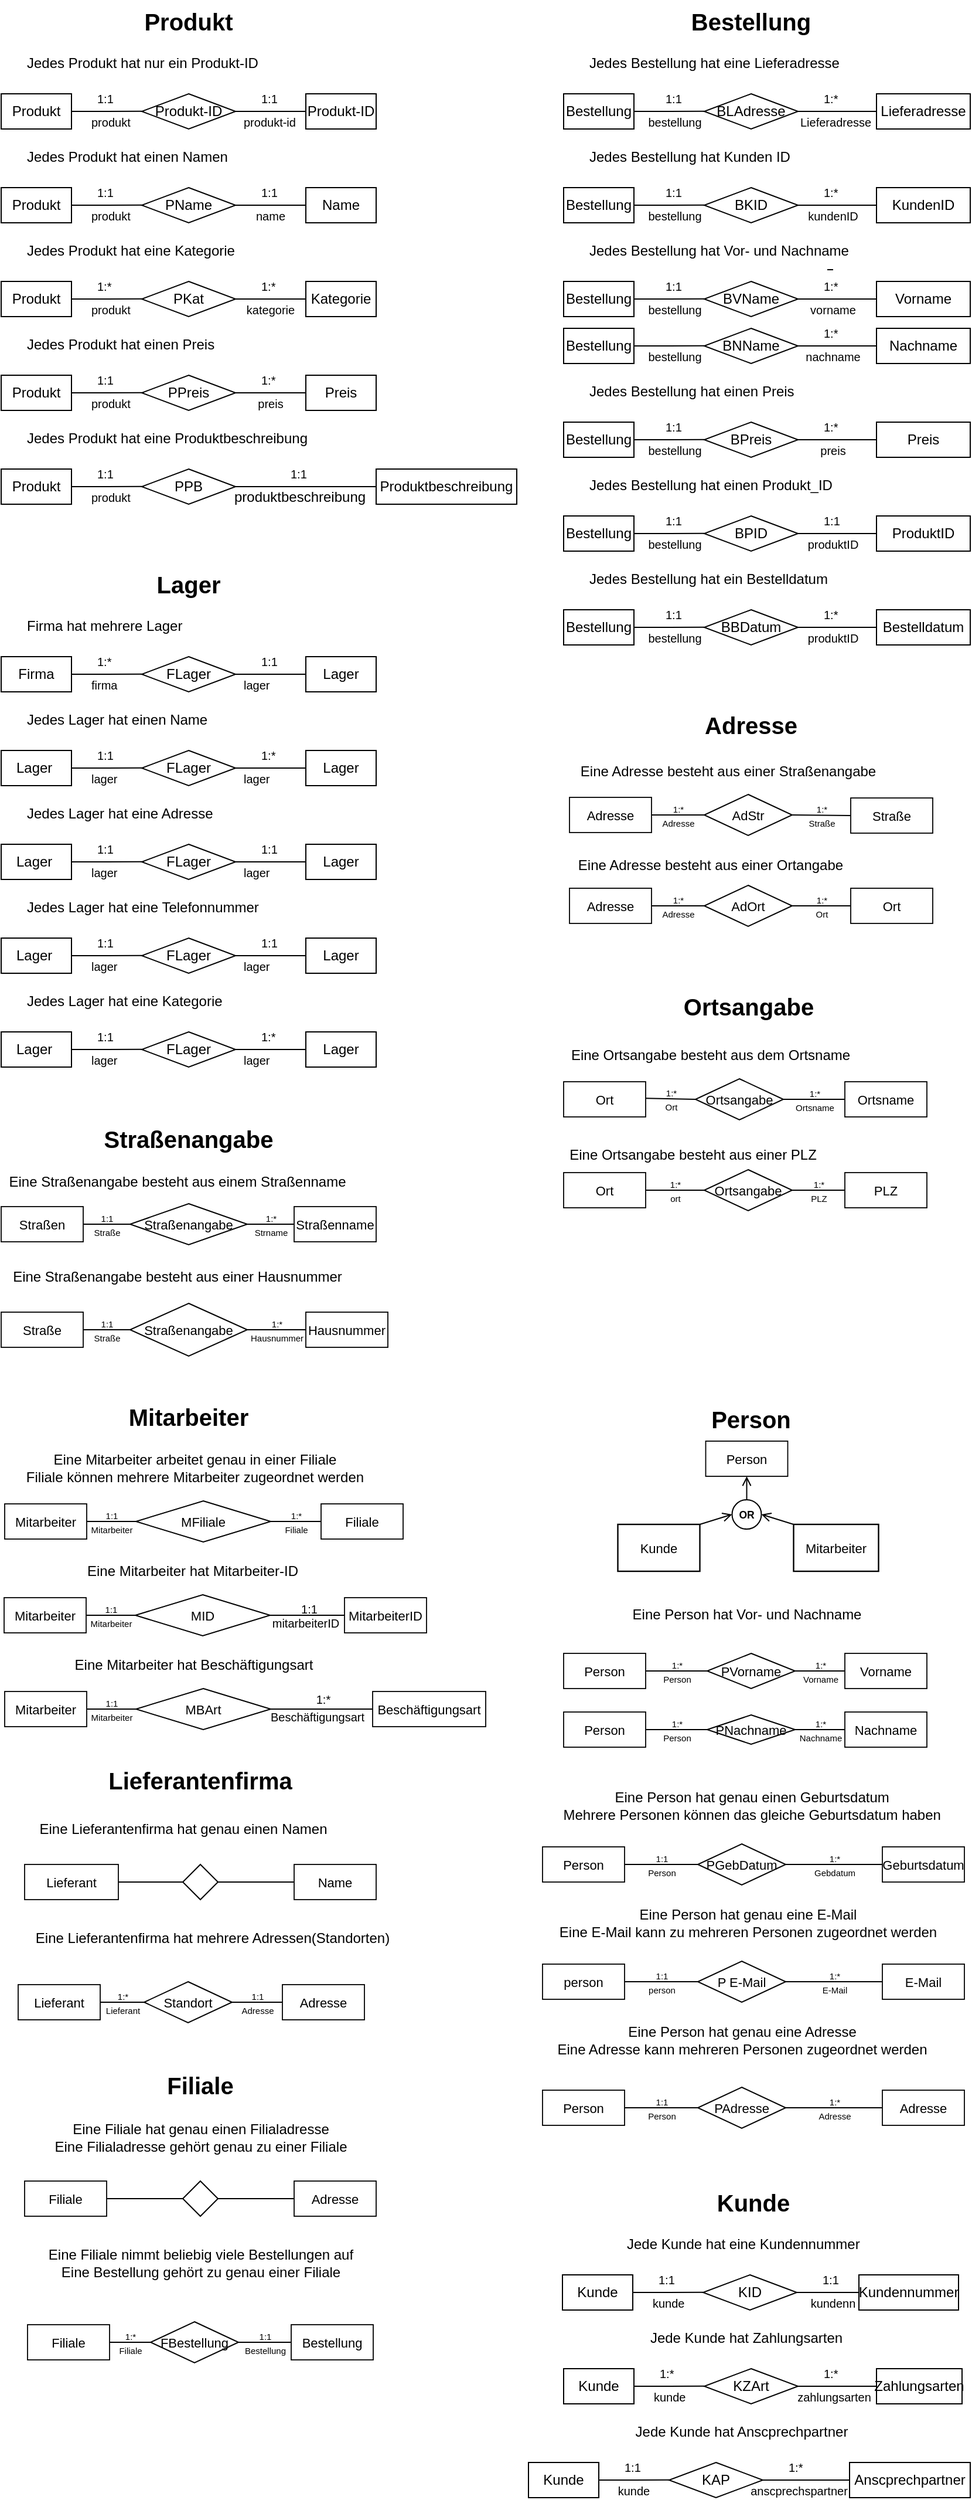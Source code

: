 <mxfile version="20.4.0" type="github">
  <diagram id="8WHZSStpC6d_jdVqhrs2" name="Seite-1">
    <mxGraphModel dx="1300" dy="1240" grid="1" gridSize="10" guides="1" tooltips="1" connect="1" arrows="1" fold="1" page="1" pageScale="1" pageWidth="827" pageHeight="1169" math="0" shadow="0">
      <root>
        <mxCell id="0" />
        <mxCell id="1" parent="0" />
        <mxCell id="t94pPOiG23g_uNMkArds-3" value="Jedes Produkt hat nur ein Produkt-ID" style="text;whiteSpace=wrap;html=1;" vertex="1" parent="1">
          <mxGeometry x="20" y="50" width="220" height="20" as="geometry" />
        </mxCell>
        <mxCell id="t94pPOiG23g_uNMkArds-4" value="Produkt" style="rounded=0;whiteSpace=wrap;html=1;" vertex="1" parent="1">
          <mxGeometry y="90" width="60" height="30" as="geometry" />
        </mxCell>
        <mxCell id="t94pPOiG23g_uNMkArds-5" value="Produkt-ID" style="rounded=0;whiteSpace=wrap;html=1;" vertex="1" parent="1">
          <mxGeometry x="260" y="90" width="60" height="30" as="geometry" />
        </mxCell>
        <mxCell id="t94pPOiG23g_uNMkArds-11" style="edgeStyle=orthogonalEdgeStyle;orthogonalLoop=1;jettySize=auto;html=1;entryX=0;entryY=0.5;entryDx=0;entryDy=0;rounded=0;endArrow=none;endFill=0;" edge="1" parent="1" source="t94pPOiG23g_uNMkArds-9" target="t94pPOiG23g_uNMkArds-5">
          <mxGeometry relative="1" as="geometry" />
        </mxCell>
        <mxCell id="t94pPOiG23g_uNMkArds-9" value="Produkt-ID" style="rhombus;whiteSpace=wrap;html=1;" vertex="1" parent="1">
          <mxGeometry x="120" y="90" width="80" height="30" as="geometry" />
        </mxCell>
        <object label="" id="t94pPOiG23g_uNMkArds-12">
          <mxCell style="edgeStyle=orthogonalEdgeStyle;orthogonalLoop=1;jettySize=auto;html=1;entryX=0;entryY=0.5;entryDx=0;entryDy=0;rounded=0;endArrow=none;endFill=0;exitX=1;exitY=0.5;exitDx=0;exitDy=0;" edge="1" parent="1" source="t94pPOiG23g_uNMkArds-4">
            <mxGeometry relative="1" as="geometry">
              <mxPoint x="80" y="104.83" as="sourcePoint" />
              <mxPoint x="120" y="104.83" as="targetPoint" />
            </mxGeometry>
          </mxCell>
        </object>
        <mxCell id="t94pPOiG23g_uNMkArds-17" value="&lt;font style=&quot;font-size: 10px;&quot;&gt;1:1&lt;/font&gt;" style="text;whiteSpace=wrap;html=1;" vertex="1" parent="1">
          <mxGeometry x="80" y="80" width="20" height="20" as="geometry" />
        </mxCell>
        <mxCell id="t94pPOiG23g_uNMkArds-20" value="&lt;font style=&quot;font-size: 10px;&quot;&gt;1:1&lt;/font&gt;" style="text;whiteSpace=wrap;html=1;" vertex="1" parent="1">
          <mxGeometry x="220" y="80" width="20" height="20" as="geometry" />
        </mxCell>
        <mxCell id="t94pPOiG23g_uNMkArds-21" value="&lt;font style=&quot;font-size: 10px;&quot;&gt;produkt&lt;/font&gt;" style="text;whiteSpace=wrap;html=1;" vertex="1" parent="1">
          <mxGeometry x="75" y="100" width="50" height="20" as="geometry" />
        </mxCell>
        <mxCell id="t94pPOiG23g_uNMkArds-22" value="&lt;font style=&quot;font-size: 10px;&quot;&gt;produkt-id&lt;/font&gt;" style="text;whiteSpace=wrap;html=1;" vertex="1" parent="1">
          <mxGeometry x="205" y="100" width="50" height="20" as="geometry" />
        </mxCell>
        <mxCell id="t94pPOiG23g_uNMkArds-25" value="Jedes Produkt hat einen Namen" style="text;whiteSpace=wrap;html=1;" vertex="1" parent="1">
          <mxGeometry x="20" y="130" width="220" height="20" as="geometry" />
        </mxCell>
        <mxCell id="t94pPOiG23g_uNMkArds-26" value="Produkt" style="rounded=0;whiteSpace=wrap;html=1;" vertex="1" parent="1">
          <mxGeometry y="170" width="60" height="30" as="geometry" />
        </mxCell>
        <mxCell id="t94pPOiG23g_uNMkArds-27" value="Name" style="rounded=0;whiteSpace=wrap;html=1;" vertex="1" parent="1">
          <mxGeometry x="260" y="170" width="60" height="30" as="geometry" />
        </mxCell>
        <mxCell id="t94pPOiG23g_uNMkArds-28" style="edgeStyle=orthogonalEdgeStyle;orthogonalLoop=1;jettySize=auto;html=1;entryX=0;entryY=0.5;entryDx=0;entryDy=0;rounded=0;endArrow=none;endFill=0;" edge="1" parent="1" source="t94pPOiG23g_uNMkArds-29" target="t94pPOiG23g_uNMkArds-27">
          <mxGeometry relative="1" as="geometry" />
        </mxCell>
        <mxCell id="t94pPOiG23g_uNMkArds-29" value="PName" style="rhombus;whiteSpace=wrap;html=1;" vertex="1" parent="1">
          <mxGeometry x="120" y="170" width="80" height="30" as="geometry" />
        </mxCell>
        <object label="" id="t94pPOiG23g_uNMkArds-30">
          <mxCell style="edgeStyle=orthogonalEdgeStyle;orthogonalLoop=1;jettySize=auto;html=1;entryX=0;entryY=0.5;entryDx=0;entryDy=0;rounded=0;endArrow=none;endFill=0;exitX=1;exitY=0.5;exitDx=0;exitDy=0;" edge="1" parent="1" source="t94pPOiG23g_uNMkArds-26">
            <mxGeometry relative="1" as="geometry">
              <mxPoint x="80" y="184.83" as="sourcePoint" />
              <mxPoint x="120" y="184.83" as="targetPoint" />
            </mxGeometry>
          </mxCell>
        </object>
        <mxCell id="t94pPOiG23g_uNMkArds-31" value="&lt;font style=&quot;font-size: 10px;&quot;&gt;1:1&lt;/font&gt;" style="text;whiteSpace=wrap;html=1;" vertex="1" parent="1">
          <mxGeometry x="80" y="160" width="20" height="20" as="geometry" />
        </mxCell>
        <mxCell id="t94pPOiG23g_uNMkArds-32" value="&lt;font style=&quot;font-size: 10px;&quot;&gt;1:1&lt;/font&gt;" style="text;whiteSpace=wrap;html=1;" vertex="1" parent="1">
          <mxGeometry x="220" y="160" width="20" height="20" as="geometry" />
        </mxCell>
        <mxCell id="t94pPOiG23g_uNMkArds-33" value="&lt;font style=&quot;font-size: 10px;&quot;&gt;produkt&lt;/font&gt;" style="text;whiteSpace=wrap;html=1;" vertex="1" parent="1">
          <mxGeometry x="75" y="180" width="50" height="20" as="geometry" />
        </mxCell>
        <mxCell id="t94pPOiG23g_uNMkArds-34" value="&lt;font style=&quot;font-size: 10px;&quot;&gt;name&lt;/font&gt;" style="text;whiteSpace=wrap;html=1;align=center;" vertex="1" parent="1">
          <mxGeometry x="205" y="180" width="50" height="20" as="geometry" />
        </mxCell>
        <mxCell id="t94pPOiG23g_uNMkArds-44" value="Produkt" style="rounded=0;whiteSpace=wrap;html=1;" vertex="1" parent="1">
          <mxGeometry y="250" width="60" height="30" as="geometry" />
        </mxCell>
        <mxCell id="t94pPOiG23g_uNMkArds-45" value="Kategorie" style="rounded=0;whiteSpace=wrap;html=1;" vertex="1" parent="1">
          <mxGeometry x="260" y="250" width="60" height="30" as="geometry" />
        </mxCell>
        <mxCell id="t94pPOiG23g_uNMkArds-46" style="edgeStyle=orthogonalEdgeStyle;orthogonalLoop=1;jettySize=auto;html=1;entryX=0;entryY=0.5;entryDx=0;entryDy=0;rounded=0;endArrow=none;endFill=0;" edge="1" parent="1" source="t94pPOiG23g_uNMkArds-47" target="t94pPOiG23g_uNMkArds-45">
          <mxGeometry relative="1" as="geometry" />
        </mxCell>
        <mxCell id="t94pPOiG23g_uNMkArds-47" value="PKat" style="rhombus;whiteSpace=wrap;html=1;" vertex="1" parent="1">
          <mxGeometry x="120" y="250" width="80" height="30" as="geometry" />
        </mxCell>
        <object label="" id="t94pPOiG23g_uNMkArds-48">
          <mxCell style="edgeStyle=orthogonalEdgeStyle;orthogonalLoop=1;jettySize=auto;html=1;entryX=0;entryY=0.5;entryDx=0;entryDy=0;rounded=0;endArrow=none;endFill=0;exitX=1;exitY=0.5;exitDx=0;exitDy=0;" edge="1" parent="1" source="t94pPOiG23g_uNMkArds-44">
            <mxGeometry relative="1" as="geometry">
              <mxPoint x="80" y="264.83" as="sourcePoint" />
              <mxPoint x="120" y="264.83" as="targetPoint" />
            </mxGeometry>
          </mxCell>
        </object>
        <mxCell id="t94pPOiG23g_uNMkArds-49" value="&lt;font style=&quot;font-size: 10px;&quot;&gt;1:*&lt;/font&gt;" style="text;whiteSpace=wrap;html=1;" vertex="1" parent="1">
          <mxGeometry x="80" y="240" width="20" height="20" as="geometry" />
        </mxCell>
        <mxCell id="t94pPOiG23g_uNMkArds-50" value="&lt;font style=&quot;font-size: 10px;&quot;&gt;1:*&lt;/font&gt;" style="text;whiteSpace=wrap;html=1;" vertex="1" parent="1">
          <mxGeometry x="220" y="240" width="20" height="20" as="geometry" />
        </mxCell>
        <mxCell id="t94pPOiG23g_uNMkArds-51" value="&lt;font style=&quot;font-size: 10px;&quot;&gt;produkt&lt;/font&gt;" style="text;whiteSpace=wrap;html=1;" vertex="1" parent="1">
          <mxGeometry x="75" y="260" width="50" height="20" as="geometry" />
        </mxCell>
        <mxCell id="t94pPOiG23g_uNMkArds-52" value="&lt;font style=&quot;font-size: 10px;&quot;&gt;kategorie&lt;/font&gt;" style="text;whiteSpace=wrap;html=1;align=center;" vertex="1" parent="1">
          <mxGeometry x="205" y="260" width="50" height="20" as="geometry" />
        </mxCell>
        <mxCell id="t94pPOiG23g_uNMkArds-53" value="Jedes Produkt hat eine Kategorie" style="text;whiteSpace=wrap;html=1;" vertex="1" parent="1">
          <mxGeometry x="20" y="210" width="220" height="20" as="geometry" />
        </mxCell>
        <mxCell id="t94pPOiG23g_uNMkArds-54" value="Produkt" style="rounded=0;whiteSpace=wrap;html=1;" vertex="1" parent="1">
          <mxGeometry y="330" width="60" height="30" as="geometry" />
        </mxCell>
        <mxCell id="t94pPOiG23g_uNMkArds-55" value="Preis" style="rounded=0;whiteSpace=wrap;html=1;" vertex="1" parent="1">
          <mxGeometry x="260" y="330" width="60" height="30" as="geometry" />
        </mxCell>
        <mxCell id="t94pPOiG23g_uNMkArds-56" style="edgeStyle=orthogonalEdgeStyle;orthogonalLoop=1;jettySize=auto;html=1;entryX=0;entryY=0.5;entryDx=0;entryDy=0;rounded=0;endArrow=none;endFill=0;" edge="1" parent="1" source="t94pPOiG23g_uNMkArds-57" target="t94pPOiG23g_uNMkArds-55">
          <mxGeometry relative="1" as="geometry" />
        </mxCell>
        <mxCell id="t94pPOiG23g_uNMkArds-57" value="PPreis" style="rhombus;whiteSpace=wrap;html=1;" vertex="1" parent="1">
          <mxGeometry x="120" y="330" width="80" height="30" as="geometry" />
        </mxCell>
        <object label="" id="t94pPOiG23g_uNMkArds-58">
          <mxCell style="edgeStyle=orthogonalEdgeStyle;orthogonalLoop=1;jettySize=auto;html=1;entryX=0;entryY=0.5;entryDx=0;entryDy=0;rounded=0;endArrow=none;endFill=0;exitX=1;exitY=0.5;exitDx=0;exitDy=0;" edge="1" parent="1" source="t94pPOiG23g_uNMkArds-54">
            <mxGeometry relative="1" as="geometry">
              <mxPoint x="80" y="344.83" as="sourcePoint" />
              <mxPoint x="120" y="344.83" as="targetPoint" />
            </mxGeometry>
          </mxCell>
        </object>
        <mxCell id="t94pPOiG23g_uNMkArds-59" value="&lt;font style=&quot;font-size: 10px;&quot;&gt;1:1&lt;/font&gt;" style="text;whiteSpace=wrap;html=1;" vertex="1" parent="1">
          <mxGeometry x="80" y="320" width="20" height="20" as="geometry" />
        </mxCell>
        <mxCell id="t94pPOiG23g_uNMkArds-60" value="&lt;font style=&quot;font-size: 10px;&quot;&gt;1:*&lt;/font&gt;" style="text;whiteSpace=wrap;html=1;" vertex="1" parent="1">
          <mxGeometry x="220" y="320" width="20" height="20" as="geometry" />
        </mxCell>
        <mxCell id="t94pPOiG23g_uNMkArds-61" value="&lt;font style=&quot;font-size: 10px;&quot;&gt;produkt&lt;/font&gt;" style="text;whiteSpace=wrap;html=1;" vertex="1" parent="1">
          <mxGeometry x="75" y="340" width="50" height="20" as="geometry" />
        </mxCell>
        <mxCell id="t94pPOiG23g_uNMkArds-62" value="&lt;font style=&quot;font-size: 10px;&quot;&gt;preis&lt;/font&gt;" style="text;whiteSpace=wrap;html=1;align=center;" vertex="1" parent="1">
          <mxGeometry x="205" y="340" width="50" height="20" as="geometry" />
        </mxCell>
        <mxCell id="t94pPOiG23g_uNMkArds-63" value="Jedes Produkt hat einen Preis" style="text;whiteSpace=wrap;html=1;" vertex="1" parent="1">
          <mxGeometry x="20" y="290" width="220" height="20" as="geometry" />
        </mxCell>
        <mxCell id="t94pPOiG23g_uNMkArds-64" value="Produkt" style="rounded=0;whiteSpace=wrap;html=1;" vertex="1" parent="1">
          <mxGeometry y="410" width="60" height="30" as="geometry" />
        </mxCell>
        <mxCell id="t94pPOiG23g_uNMkArds-65" value="&lt;span style=&quot;text-align: left;&quot;&gt;Produktbeschreibung&lt;/span&gt;" style="rounded=0;whiteSpace=wrap;html=1;" vertex="1" parent="1">
          <mxGeometry x="320" y="410" width="120" height="30" as="geometry" />
        </mxCell>
        <mxCell id="t94pPOiG23g_uNMkArds-66" style="edgeStyle=orthogonalEdgeStyle;orthogonalLoop=1;jettySize=auto;html=1;entryX=0;entryY=0.5;entryDx=0;entryDy=0;rounded=0;endArrow=none;endFill=0;" edge="1" parent="1" source="t94pPOiG23g_uNMkArds-67" target="t94pPOiG23g_uNMkArds-65">
          <mxGeometry relative="1" as="geometry" />
        </mxCell>
        <mxCell id="t94pPOiG23g_uNMkArds-67" value="PPB" style="rhombus;whiteSpace=wrap;html=1;" vertex="1" parent="1">
          <mxGeometry x="120" y="410" width="80" height="30" as="geometry" />
        </mxCell>
        <object label="" id="t94pPOiG23g_uNMkArds-68">
          <mxCell style="edgeStyle=orthogonalEdgeStyle;orthogonalLoop=1;jettySize=auto;html=1;entryX=0;entryY=0.5;entryDx=0;entryDy=0;rounded=0;endArrow=none;endFill=0;exitX=1;exitY=0.5;exitDx=0;exitDy=0;" edge="1" parent="1" source="t94pPOiG23g_uNMkArds-64">
            <mxGeometry relative="1" as="geometry">
              <mxPoint x="80" y="424.83" as="sourcePoint" />
              <mxPoint x="120" y="424.83" as="targetPoint" />
            </mxGeometry>
          </mxCell>
        </object>
        <mxCell id="t94pPOiG23g_uNMkArds-69" value="&lt;font style=&quot;font-size: 10px;&quot;&gt;1:1&lt;/font&gt;" style="text;whiteSpace=wrap;html=1;" vertex="1" parent="1">
          <mxGeometry x="80" y="400" width="20" height="20" as="geometry" />
        </mxCell>
        <mxCell id="t94pPOiG23g_uNMkArds-70" value="&lt;font style=&quot;font-size: 10px;&quot;&gt;1:1&lt;/font&gt;" style="text;whiteSpace=wrap;html=1;" vertex="1" parent="1">
          <mxGeometry x="245" y="400" width="20" height="20" as="geometry" />
        </mxCell>
        <mxCell id="t94pPOiG23g_uNMkArds-71" value="&lt;font style=&quot;font-size: 10px;&quot;&gt;produkt&lt;/font&gt;" style="text;whiteSpace=wrap;html=1;" vertex="1" parent="1">
          <mxGeometry x="75" y="420" width="50" height="20" as="geometry" />
        </mxCell>
        <mxCell id="t94pPOiG23g_uNMkArds-72" value="&lt;span style=&quot;text-align: left;&quot;&gt;produktbeschreibung&lt;/span&gt;" style="text;whiteSpace=wrap;html=1;align=center;" vertex="1" parent="1">
          <mxGeometry x="230" y="420" width="50" height="20" as="geometry" />
        </mxCell>
        <mxCell id="t94pPOiG23g_uNMkArds-73" value="Jedes Produkt hat eine Produktbeschreibung" style="text;whiteSpace=wrap;html=1;" vertex="1" parent="1">
          <mxGeometry x="20" y="370" width="250" height="20" as="geometry" />
        </mxCell>
        <mxCell id="t94pPOiG23g_uNMkArds-78" value="Jedes Bestellung hat eine Lieferadresse" style="text;whiteSpace=wrap;html=1;" vertex="1" parent="1">
          <mxGeometry x="500" y="50" width="220" height="20" as="geometry" />
        </mxCell>
        <mxCell id="t94pPOiG23g_uNMkArds-79" value="Bestellung" style="rounded=0;whiteSpace=wrap;html=1;" vertex="1" parent="1">
          <mxGeometry x="480" y="90" width="60" height="30" as="geometry" />
        </mxCell>
        <mxCell id="t94pPOiG23g_uNMkArds-80" value="Lieferadresse" style="rounded=0;whiteSpace=wrap;html=1;" vertex="1" parent="1">
          <mxGeometry x="747" y="90" width="80" height="30" as="geometry" />
        </mxCell>
        <mxCell id="t94pPOiG23g_uNMkArds-81" style="edgeStyle=orthogonalEdgeStyle;orthogonalLoop=1;jettySize=auto;html=1;entryX=0;entryY=0.5;entryDx=0;entryDy=0;rounded=0;endArrow=none;endFill=0;" edge="1" parent="1" source="t94pPOiG23g_uNMkArds-82" target="t94pPOiG23g_uNMkArds-80">
          <mxGeometry relative="1" as="geometry" />
        </mxCell>
        <mxCell id="t94pPOiG23g_uNMkArds-82" value="BLAdresse" style="rhombus;whiteSpace=wrap;html=1;" vertex="1" parent="1">
          <mxGeometry x="600" y="90" width="80" height="30" as="geometry" />
        </mxCell>
        <object label="" id="t94pPOiG23g_uNMkArds-83">
          <mxCell style="edgeStyle=orthogonalEdgeStyle;orthogonalLoop=1;jettySize=auto;html=1;entryX=0;entryY=0.5;entryDx=0;entryDy=0;rounded=0;endArrow=none;endFill=0;exitX=1;exitY=0.5;exitDx=0;exitDy=0;" edge="1" parent="1" source="t94pPOiG23g_uNMkArds-79">
            <mxGeometry relative="1" as="geometry">
              <mxPoint x="560" y="104.83" as="sourcePoint" />
              <mxPoint x="600" y="104.83" as="targetPoint" />
            </mxGeometry>
          </mxCell>
        </object>
        <mxCell id="t94pPOiG23g_uNMkArds-84" value="&lt;font style=&quot;font-size: 10px;&quot;&gt;1:1&lt;/font&gt;" style="text;whiteSpace=wrap;html=1;" vertex="1" parent="1">
          <mxGeometry x="565" y="80" width="20" height="20" as="geometry" />
        </mxCell>
        <mxCell id="t94pPOiG23g_uNMkArds-85" value="&lt;font style=&quot;font-size: 10px;&quot;&gt;1:*&lt;/font&gt;" style="text;whiteSpace=wrap;html=1;" vertex="1" parent="1">
          <mxGeometry x="700" y="80" width="20" height="20" as="geometry" />
        </mxCell>
        <mxCell id="t94pPOiG23g_uNMkArds-86" value="&lt;font style=&quot;font-size: 10px;&quot;&gt;bestellung&lt;/font&gt;" style="text;whiteSpace=wrap;html=1;align=center;" vertex="1" parent="1">
          <mxGeometry x="550" y="100" width="50" height="20" as="geometry" />
        </mxCell>
        <mxCell id="t94pPOiG23g_uNMkArds-87" value="&lt;font style=&quot;font-size: 10px;&quot;&gt;Lieferadresse&lt;/font&gt;" style="text;whiteSpace=wrap;html=1;" vertex="1" parent="1">
          <mxGeometry x="680" y="100" width="60" height="20" as="geometry" />
        </mxCell>
        <mxCell id="t94pPOiG23g_uNMkArds-89" value="Jedes Bestellung hat Kunden ID" style="text;whiteSpace=wrap;html=1;" vertex="1" parent="1">
          <mxGeometry x="500" y="130" width="220" height="20" as="geometry" />
        </mxCell>
        <mxCell id="t94pPOiG23g_uNMkArds-90" value="Bestellung" style="rounded=0;whiteSpace=wrap;html=1;" vertex="1" parent="1">
          <mxGeometry x="480" y="170" width="60" height="30" as="geometry" />
        </mxCell>
        <mxCell id="t94pPOiG23g_uNMkArds-91" value="KundenID" style="rounded=0;whiteSpace=wrap;html=1;" vertex="1" parent="1">
          <mxGeometry x="747" y="170" width="80" height="30" as="geometry" />
        </mxCell>
        <mxCell id="t94pPOiG23g_uNMkArds-92" style="edgeStyle=orthogonalEdgeStyle;orthogonalLoop=1;jettySize=auto;html=1;entryX=0;entryY=0.5;entryDx=0;entryDy=0;rounded=0;endArrow=none;endFill=0;" edge="1" parent="1" source="t94pPOiG23g_uNMkArds-93" target="t94pPOiG23g_uNMkArds-91">
          <mxGeometry relative="1" as="geometry" />
        </mxCell>
        <mxCell id="t94pPOiG23g_uNMkArds-93" value="BKID" style="rhombus;whiteSpace=wrap;html=1;" vertex="1" parent="1">
          <mxGeometry x="600" y="170" width="80" height="30" as="geometry" />
        </mxCell>
        <object label="" id="t94pPOiG23g_uNMkArds-94">
          <mxCell style="edgeStyle=orthogonalEdgeStyle;orthogonalLoop=1;jettySize=auto;html=1;entryX=0;entryY=0.5;entryDx=0;entryDy=0;rounded=0;endArrow=none;endFill=0;exitX=1;exitY=0.5;exitDx=0;exitDy=0;" edge="1" parent="1" source="t94pPOiG23g_uNMkArds-90">
            <mxGeometry relative="1" as="geometry">
              <mxPoint x="560" y="184.83" as="sourcePoint" />
              <mxPoint x="600" y="184.83" as="targetPoint" />
            </mxGeometry>
          </mxCell>
        </object>
        <mxCell id="t94pPOiG23g_uNMkArds-95" value="&lt;font style=&quot;font-size: 10px;&quot;&gt;1:1&lt;/font&gt;" style="text;whiteSpace=wrap;html=1;" vertex="1" parent="1">
          <mxGeometry x="565" y="160" width="20" height="20" as="geometry" />
        </mxCell>
        <mxCell id="t94pPOiG23g_uNMkArds-96" value="&lt;font style=&quot;font-size: 10px;&quot;&gt;1:*&lt;/font&gt;" style="text;whiteSpace=wrap;html=1;" vertex="1" parent="1">
          <mxGeometry x="700" y="160" width="20" height="20" as="geometry" />
        </mxCell>
        <mxCell id="t94pPOiG23g_uNMkArds-97" value="&lt;font style=&quot;font-size: 10px;&quot;&gt;bestellung&lt;/font&gt;" style="text;whiteSpace=wrap;html=1;align=center;" vertex="1" parent="1">
          <mxGeometry x="550" y="180" width="50" height="20" as="geometry" />
        </mxCell>
        <mxCell id="t94pPOiG23g_uNMkArds-98" value="&lt;span style=&quot;font-size: 10px;&quot;&gt;kundenID&lt;/span&gt;" style="text;whiteSpace=wrap;html=1;align=center;" vertex="1" parent="1">
          <mxGeometry x="680" y="180" width="60" height="20" as="geometry" />
        </mxCell>
        <mxCell id="t94pPOiG23g_uNMkArds-99" value="Jedes Bestellung hat Vor- und Nachname" style="text;whiteSpace=wrap;html=1;" vertex="1" parent="1">
          <mxGeometry x="500" y="210" width="260" height="20" as="geometry" />
        </mxCell>
        <mxCell id="t94pPOiG23g_uNMkArds-100" value="Bestellung" style="rounded=0;whiteSpace=wrap;html=1;" vertex="1" parent="1">
          <mxGeometry x="480" y="250" width="60" height="30" as="geometry" />
        </mxCell>
        <mxCell id="t94pPOiG23g_uNMkArds-101" value="Vorname" style="rounded=0;whiteSpace=wrap;html=1;" vertex="1" parent="1">
          <mxGeometry x="747" y="250" width="80" height="30" as="geometry" />
        </mxCell>
        <mxCell id="t94pPOiG23g_uNMkArds-102" style="edgeStyle=orthogonalEdgeStyle;orthogonalLoop=1;jettySize=auto;html=1;entryX=0;entryY=0.5;entryDx=0;entryDy=0;rounded=0;endArrow=none;endFill=0;" edge="1" parent="1" source="t94pPOiG23g_uNMkArds-103" target="t94pPOiG23g_uNMkArds-101">
          <mxGeometry relative="1" as="geometry" />
        </mxCell>
        <mxCell id="t94pPOiG23g_uNMkArds-103" value="BVName" style="rhombus;whiteSpace=wrap;html=1;" vertex="1" parent="1">
          <mxGeometry x="600" y="250" width="80" height="30" as="geometry" />
        </mxCell>
        <object label="" id="t94pPOiG23g_uNMkArds-104">
          <mxCell style="edgeStyle=orthogonalEdgeStyle;orthogonalLoop=1;jettySize=auto;html=1;entryX=0;entryY=0.5;entryDx=0;entryDy=0;rounded=0;endArrow=none;endFill=0;exitX=1;exitY=0.5;exitDx=0;exitDy=0;" edge="1" parent="1" source="t94pPOiG23g_uNMkArds-100">
            <mxGeometry relative="1" as="geometry">
              <mxPoint x="560" y="264.83" as="sourcePoint" />
              <mxPoint x="600" y="264.83" as="targetPoint" />
            </mxGeometry>
          </mxCell>
        </object>
        <mxCell id="t94pPOiG23g_uNMkArds-105" value="&lt;font style=&quot;font-size: 10px;&quot;&gt;1:1&lt;/font&gt;" style="text;whiteSpace=wrap;html=1;" vertex="1" parent="1">
          <mxGeometry x="565" y="240" width="20" height="20" as="geometry" />
        </mxCell>
        <mxCell id="t94pPOiG23g_uNMkArds-106" value="&lt;font style=&quot;font-size: 10px;&quot;&gt;1:*&lt;/font&gt;" style="text;whiteSpace=wrap;html=1;" vertex="1" parent="1">
          <mxGeometry x="700" y="240" width="20" height="20" as="geometry" />
        </mxCell>
        <mxCell id="t94pPOiG23g_uNMkArds-107" value="&lt;font style=&quot;font-size: 10px;&quot;&gt;bestellung&lt;/font&gt;" style="text;whiteSpace=wrap;html=1;align=center;" vertex="1" parent="1">
          <mxGeometry x="550" y="260" width="50" height="20" as="geometry" />
        </mxCell>
        <mxCell id="t94pPOiG23g_uNMkArds-108" value="&lt;span style=&quot;font-size: 10px;&quot;&gt;vorname&lt;/span&gt;" style="text;whiteSpace=wrap;html=1;align=center;" vertex="1" parent="1">
          <mxGeometry x="680" y="260" width="60" height="20" as="geometry" />
        </mxCell>
        <mxCell id="t94pPOiG23g_uNMkArds-109" value="Bestellung" style="rounded=0;whiteSpace=wrap;html=1;" vertex="1" parent="1">
          <mxGeometry x="480" y="290" width="60" height="30" as="geometry" />
        </mxCell>
        <mxCell id="t94pPOiG23g_uNMkArds-110" value="Nachname" style="rounded=0;whiteSpace=wrap;html=1;" vertex="1" parent="1">
          <mxGeometry x="747" y="290" width="80" height="30" as="geometry" />
        </mxCell>
        <mxCell id="t94pPOiG23g_uNMkArds-111" style="edgeStyle=orthogonalEdgeStyle;orthogonalLoop=1;jettySize=auto;html=1;entryX=0;entryY=0.5;entryDx=0;entryDy=0;rounded=0;endArrow=none;endFill=0;" edge="1" parent="1" source="t94pPOiG23g_uNMkArds-112" target="t94pPOiG23g_uNMkArds-110">
          <mxGeometry relative="1" as="geometry" />
        </mxCell>
        <mxCell id="t94pPOiG23g_uNMkArds-112" value="BNName" style="rhombus;whiteSpace=wrap;html=1;" vertex="1" parent="1">
          <mxGeometry x="600" y="290" width="80" height="30" as="geometry" />
        </mxCell>
        <object label="" id="t94pPOiG23g_uNMkArds-113">
          <mxCell style="edgeStyle=orthogonalEdgeStyle;orthogonalLoop=1;jettySize=auto;html=1;entryX=0;entryY=0.5;entryDx=0;entryDy=0;rounded=0;endArrow=none;endFill=0;exitX=1;exitY=0.5;exitDx=0;exitDy=0;" edge="1" parent="1" source="t94pPOiG23g_uNMkArds-109">
            <mxGeometry relative="1" as="geometry">
              <mxPoint x="560" y="304.83" as="sourcePoint" />
              <mxPoint x="600" y="304.83" as="targetPoint" />
            </mxGeometry>
          </mxCell>
        </object>
        <mxCell id="t94pPOiG23g_uNMkArds-114" value="&lt;font style=&quot;font-size: 10px;&quot;&gt;bestellung&lt;/font&gt;" style="text;whiteSpace=wrap;html=1;align=center;" vertex="1" parent="1">
          <mxGeometry x="550" y="300" width="50" height="20" as="geometry" />
        </mxCell>
        <mxCell id="t94pPOiG23g_uNMkArds-115" value="&lt;span style=&quot;font-size: 10px;&quot;&gt;nachname&lt;/span&gt;" style="text;whiteSpace=wrap;html=1;align=center;" vertex="1" parent="1">
          <mxGeometry x="680" y="300" width="60" height="20" as="geometry" />
        </mxCell>
        <mxCell id="t94pPOiG23g_uNMkArds-116" value="Jedes Bestellung hat einen Preis" style="text;whiteSpace=wrap;html=1;" vertex="1" parent="1">
          <mxGeometry x="500" y="330" width="220" height="20" as="geometry" />
        </mxCell>
        <mxCell id="t94pPOiG23g_uNMkArds-117" value="Bestellung" style="rounded=0;whiteSpace=wrap;html=1;" vertex="1" parent="1">
          <mxGeometry x="480" y="370" width="60" height="30" as="geometry" />
        </mxCell>
        <mxCell id="t94pPOiG23g_uNMkArds-118" value="Preis" style="rounded=0;whiteSpace=wrap;html=1;" vertex="1" parent="1">
          <mxGeometry x="747" y="370" width="80" height="30" as="geometry" />
        </mxCell>
        <mxCell id="t94pPOiG23g_uNMkArds-119" style="edgeStyle=orthogonalEdgeStyle;orthogonalLoop=1;jettySize=auto;html=1;entryX=0;entryY=0.5;entryDx=0;entryDy=0;rounded=0;endArrow=none;endFill=0;" edge="1" parent="1" source="t94pPOiG23g_uNMkArds-120" target="t94pPOiG23g_uNMkArds-118">
          <mxGeometry relative="1" as="geometry" />
        </mxCell>
        <mxCell id="t94pPOiG23g_uNMkArds-120" value="BPreis" style="rhombus;whiteSpace=wrap;html=1;" vertex="1" parent="1">
          <mxGeometry x="600" y="370" width="80" height="30" as="geometry" />
        </mxCell>
        <object label="" id="t94pPOiG23g_uNMkArds-121">
          <mxCell style="edgeStyle=orthogonalEdgeStyle;orthogonalLoop=1;jettySize=auto;html=1;entryX=0;entryY=0.5;entryDx=0;entryDy=0;rounded=0;endArrow=none;endFill=0;exitX=1;exitY=0.5;exitDx=0;exitDy=0;" edge="1" parent="1" source="t94pPOiG23g_uNMkArds-117">
            <mxGeometry relative="1" as="geometry">
              <mxPoint x="560" y="384.83" as="sourcePoint" />
              <mxPoint x="600" y="384.83" as="targetPoint" />
            </mxGeometry>
          </mxCell>
        </object>
        <mxCell id="t94pPOiG23g_uNMkArds-122" value="&lt;font style=&quot;font-size: 10px;&quot;&gt;1:1&lt;/font&gt;" style="text;whiteSpace=wrap;html=1;" vertex="1" parent="1">
          <mxGeometry x="565" y="360" width="20" height="20" as="geometry" />
        </mxCell>
        <mxCell id="t94pPOiG23g_uNMkArds-123" value="&lt;font style=&quot;font-size: 10px;&quot;&gt;1:*&lt;/font&gt;" style="text;whiteSpace=wrap;html=1;" vertex="1" parent="1">
          <mxGeometry x="700" y="360" width="20" height="20" as="geometry" />
        </mxCell>
        <mxCell id="t94pPOiG23g_uNMkArds-124" value="&lt;font style=&quot;font-size: 10px;&quot;&gt;bestellung&lt;/font&gt;" style="text;whiteSpace=wrap;html=1;align=center;" vertex="1" parent="1">
          <mxGeometry x="550" y="380" width="50" height="20" as="geometry" />
        </mxCell>
        <mxCell id="t94pPOiG23g_uNMkArds-125" value="&lt;span style=&quot;font-size: 10px;&quot;&gt;preis&lt;/span&gt;" style="text;whiteSpace=wrap;html=1;align=center;" vertex="1" parent="1">
          <mxGeometry x="680" y="380" width="60" height="20" as="geometry" />
        </mxCell>
        <mxCell id="t94pPOiG23g_uNMkArds-126" value="Jedes Bestellung hat einen Produkt_ID" style="text;whiteSpace=wrap;html=1;" vertex="1" parent="1">
          <mxGeometry x="500" y="410" width="220" height="20" as="geometry" />
        </mxCell>
        <mxCell id="t94pPOiG23g_uNMkArds-127" value="Bestellung" style="rounded=0;whiteSpace=wrap;html=1;" vertex="1" parent="1">
          <mxGeometry x="480" y="450" width="60" height="30" as="geometry" />
        </mxCell>
        <mxCell id="t94pPOiG23g_uNMkArds-128" value="ProduktID" style="rounded=0;whiteSpace=wrap;html=1;" vertex="1" parent="1">
          <mxGeometry x="747" y="450" width="80" height="30" as="geometry" />
        </mxCell>
        <mxCell id="t94pPOiG23g_uNMkArds-129" style="edgeStyle=orthogonalEdgeStyle;orthogonalLoop=1;jettySize=auto;html=1;entryX=0;entryY=0.5;entryDx=0;entryDy=0;rounded=0;endArrow=none;endFill=0;" edge="1" parent="1" source="t94pPOiG23g_uNMkArds-130" target="t94pPOiG23g_uNMkArds-128">
          <mxGeometry relative="1" as="geometry" />
        </mxCell>
        <mxCell id="t94pPOiG23g_uNMkArds-130" value="BPID" style="rhombus;whiteSpace=wrap;html=1;" vertex="1" parent="1">
          <mxGeometry x="600" y="450" width="80" height="30" as="geometry" />
        </mxCell>
        <object label="" id="t94pPOiG23g_uNMkArds-131">
          <mxCell style="edgeStyle=orthogonalEdgeStyle;orthogonalLoop=1;jettySize=auto;html=1;entryX=0;entryY=0.5;entryDx=0;entryDy=0;rounded=0;endArrow=none;endFill=0;exitX=1;exitY=0.5;exitDx=0;exitDy=0;" edge="1" parent="1" source="t94pPOiG23g_uNMkArds-127">
            <mxGeometry relative="1" as="geometry">
              <mxPoint x="560" y="464.83" as="sourcePoint" />
              <mxPoint x="600" y="464.83" as="targetPoint" />
            </mxGeometry>
          </mxCell>
        </object>
        <mxCell id="t94pPOiG23g_uNMkArds-132" value="&lt;font style=&quot;font-size: 10px;&quot;&gt;1:1&lt;/font&gt;" style="text;whiteSpace=wrap;html=1;" vertex="1" parent="1">
          <mxGeometry x="565" y="440" width="20" height="20" as="geometry" />
        </mxCell>
        <mxCell id="t94pPOiG23g_uNMkArds-133" value="&lt;font style=&quot;font-size: 10px;&quot;&gt;1:1&lt;/font&gt;" style="text;whiteSpace=wrap;html=1;" vertex="1" parent="1">
          <mxGeometry x="700" y="440" width="20" height="20" as="geometry" />
        </mxCell>
        <mxCell id="t94pPOiG23g_uNMkArds-134" value="&lt;font style=&quot;font-size: 10px;&quot;&gt;bestellung&lt;/font&gt;" style="text;whiteSpace=wrap;html=1;align=center;" vertex="1" parent="1">
          <mxGeometry x="550" y="460" width="50" height="20" as="geometry" />
        </mxCell>
        <mxCell id="t94pPOiG23g_uNMkArds-135" value="&lt;span style=&quot;font-size: 10px;&quot;&gt;produktID&lt;/span&gt;" style="text;whiteSpace=wrap;html=1;align=center;" vertex="1" parent="1">
          <mxGeometry x="680" y="460" width="60" height="20" as="geometry" />
        </mxCell>
        <mxCell id="t94pPOiG23g_uNMkArds-136" value="Jedes Bestellung hat ein Bestelldatum" style="text;whiteSpace=wrap;html=1;" vertex="1" parent="1">
          <mxGeometry x="500" y="490" width="220" height="20" as="geometry" />
        </mxCell>
        <mxCell id="t94pPOiG23g_uNMkArds-137" value="Bestellung" style="rounded=0;whiteSpace=wrap;html=1;" vertex="1" parent="1">
          <mxGeometry x="480" y="530" width="60" height="30" as="geometry" />
        </mxCell>
        <mxCell id="t94pPOiG23g_uNMkArds-138" value="Bestelldatum" style="rounded=0;whiteSpace=wrap;html=1;" vertex="1" parent="1">
          <mxGeometry x="747" y="530" width="80" height="30" as="geometry" />
        </mxCell>
        <mxCell id="t94pPOiG23g_uNMkArds-139" style="edgeStyle=orthogonalEdgeStyle;orthogonalLoop=1;jettySize=auto;html=1;entryX=0;entryY=0.5;entryDx=0;entryDy=0;rounded=0;endArrow=none;endFill=0;" edge="1" parent="1" source="t94pPOiG23g_uNMkArds-140" target="t94pPOiG23g_uNMkArds-138">
          <mxGeometry relative="1" as="geometry" />
        </mxCell>
        <mxCell id="t94pPOiG23g_uNMkArds-140" value="BBDatum" style="rhombus;whiteSpace=wrap;html=1;" vertex="1" parent="1">
          <mxGeometry x="600" y="530" width="80" height="30" as="geometry" />
        </mxCell>
        <object label="" id="t94pPOiG23g_uNMkArds-141">
          <mxCell style="edgeStyle=orthogonalEdgeStyle;orthogonalLoop=1;jettySize=auto;html=1;entryX=0;entryY=0.5;entryDx=0;entryDy=0;rounded=0;endArrow=none;endFill=0;exitX=1;exitY=0.5;exitDx=0;exitDy=0;" edge="1" parent="1" source="t94pPOiG23g_uNMkArds-137">
            <mxGeometry relative="1" as="geometry">
              <mxPoint x="560" y="544.83" as="sourcePoint" />
              <mxPoint x="600" y="544.83" as="targetPoint" />
            </mxGeometry>
          </mxCell>
        </object>
        <mxCell id="t94pPOiG23g_uNMkArds-142" value="&lt;font style=&quot;font-size: 10px;&quot;&gt;1:1&lt;/font&gt;" style="text;whiteSpace=wrap;html=1;" vertex="1" parent="1">
          <mxGeometry x="565" y="520" width="20" height="20" as="geometry" />
        </mxCell>
        <mxCell id="t94pPOiG23g_uNMkArds-143" value="&lt;span style=&quot;font-size: 10px;&quot;&gt;1:*&lt;/span&gt;" style="text;whiteSpace=wrap;html=1;" vertex="1" parent="1">
          <mxGeometry x="700" y="520" width="20" height="20" as="geometry" />
        </mxCell>
        <mxCell id="t94pPOiG23g_uNMkArds-144" value="&lt;font style=&quot;font-size: 10px;&quot;&gt;bestellung&lt;/font&gt;" style="text;whiteSpace=wrap;html=1;align=center;" vertex="1" parent="1">
          <mxGeometry x="550" y="540" width="50" height="20" as="geometry" />
        </mxCell>
        <mxCell id="t94pPOiG23g_uNMkArds-145" value="&lt;span style=&quot;font-size: 10px;&quot;&gt;produktID&lt;/span&gt;" style="text;whiteSpace=wrap;html=1;align=center;" vertex="1" parent="1">
          <mxGeometry x="680" y="540" width="60" height="20" as="geometry" />
        </mxCell>
        <mxCell id="t94pPOiG23g_uNMkArds-146" value="&lt;font style=&quot;font-size: 20px;&quot;&gt;&lt;b&gt;Produkt&lt;/b&gt;&lt;/font&gt;" style="text;whiteSpace=wrap;html=1;align=center;" vertex="1" parent="1">
          <mxGeometry x="50" y="10" width="220" height="30" as="geometry" />
        </mxCell>
        <mxCell id="t94pPOiG23g_uNMkArds-147" value="&lt;span style=&quot;font-size: 20px;&quot;&gt;&lt;b&gt;Bestellung&lt;/b&gt;&lt;/span&gt;" style="text;whiteSpace=wrap;html=1;align=center;" vertex="1" parent="1">
          <mxGeometry x="530" y="10" width="220" height="30" as="geometry" />
        </mxCell>
        <mxCell id="t94pPOiG23g_uNMkArds-148" value="Firma hat mehrere Lager" style="text;whiteSpace=wrap;html=1;" vertex="1" parent="1">
          <mxGeometry x="20" y="530" width="220" height="20" as="geometry" />
        </mxCell>
        <mxCell id="t94pPOiG23g_uNMkArds-149" value="Firma" style="rounded=0;whiteSpace=wrap;html=1;" vertex="1" parent="1">
          <mxGeometry y="570" width="60" height="30" as="geometry" />
        </mxCell>
        <mxCell id="t94pPOiG23g_uNMkArds-150" value="Lager" style="rounded=0;whiteSpace=wrap;html=1;" vertex="1" parent="1">
          <mxGeometry x="260" y="570" width="60" height="30" as="geometry" />
        </mxCell>
        <mxCell id="t94pPOiG23g_uNMkArds-151" style="edgeStyle=orthogonalEdgeStyle;orthogonalLoop=1;jettySize=auto;html=1;entryX=0;entryY=0.5;entryDx=0;entryDy=0;rounded=0;endArrow=none;endFill=0;" edge="1" parent="1" source="t94pPOiG23g_uNMkArds-152" target="t94pPOiG23g_uNMkArds-150">
          <mxGeometry relative="1" as="geometry" />
        </mxCell>
        <mxCell id="t94pPOiG23g_uNMkArds-152" value="FLager" style="rhombus;whiteSpace=wrap;html=1;" vertex="1" parent="1">
          <mxGeometry x="120" y="570" width="80" height="30" as="geometry" />
        </mxCell>
        <object label="" id="t94pPOiG23g_uNMkArds-153">
          <mxCell style="edgeStyle=orthogonalEdgeStyle;orthogonalLoop=1;jettySize=auto;html=1;entryX=0;entryY=0.5;entryDx=0;entryDy=0;rounded=0;endArrow=none;endFill=0;exitX=1;exitY=0.5;exitDx=0;exitDy=0;" edge="1" parent="1" source="t94pPOiG23g_uNMkArds-149">
            <mxGeometry relative="1" as="geometry">
              <mxPoint x="80" y="584.83" as="sourcePoint" />
              <mxPoint x="120" y="584.83" as="targetPoint" />
            </mxGeometry>
          </mxCell>
        </object>
        <mxCell id="t94pPOiG23g_uNMkArds-154" value="&lt;font style=&quot;font-size: 10px;&quot;&gt;1:*&lt;/font&gt;" style="text;whiteSpace=wrap;html=1;" vertex="1" parent="1">
          <mxGeometry x="80" y="560" width="20" height="20" as="geometry" />
        </mxCell>
        <mxCell id="t94pPOiG23g_uNMkArds-155" value="&lt;font style=&quot;font-size: 10px;&quot;&gt;1:1&lt;/font&gt;" style="text;whiteSpace=wrap;html=1;" vertex="1" parent="1">
          <mxGeometry x="220" y="560" width="20" height="20" as="geometry" />
        </mxCell>
        <mxCell id="t94pPOiG23g_uNMkArds-156" value="&lt;span style=&quot;font-size: 10px;&quot;&gt;firma&lt;/span&gt;" style="text;whiteSpace=wrap;html=1;" vertex="1" parent="1">
          <mxGeometry x="75" y="580" width="50" height="20" as="geometry" />
        </mxCell>
        <mxCell id="t94pPOiG23g_uNMkArds-157" value="&lt;font style=&quot;font-size: 10px;&quot;&gt;lager&lt;/font&gt;" style="text;whiteSpace=wrap;html=1;" vertex="1" parent="1">
          <mxGeometry x="205" y="580" width="50" height="20" as="geometry" />
        </mxCell>
        <mxCell id="t94pPOiG23g_uNMkArds-158" value="&lt;font style=&quot;font-size: 20px;&quot;&gt;&lt;b&gt;Lager&lt;/b&gt;&lt;/font&gt;" style="text;whiteSpace=wrap;html=1;align=center;" vertex="1" parent="1">
          <mxGeometry x="50" y="490" width="220" height="30" as="geometry" />
        </mxCell>
        <mxCell id="t94pPOiG23g_uNMkArds-159" style="edgeStyle=orthogonalEdgeStyle;rounded=0;orthogonalLoop=1;jettySize=auto;html=1;exitX=0.5;exitY=0;exitDx=0;exitDy=0;entryX=0.25;entryY=0;entryDx=0;entryDy=0;fontSize=20;endArrow=none;endFill=0;" edge="1" parent="1" source="t94pPOiG23g_uNMkArds-106" target="t94pPOiG23g_uNMkArds-106">
          <mxGeometry relative="1" as="geometry" />
        </mxCell>
        <mxCell id="t94pPOiG23g_uNMkArds-160" value="&lt;font style=&quot;font-size: 10px;&quot;&gt;1:*&lt;/font&gt;" style="text;whiteSpace=wrap;html=1;" vertex="1" parent="1">
          <mxGeometry x="700" y="280" width="20" height="20" as="geometry" />
        </mxCell>
        <mxCell id="t94pPOiG23g_uNMkArds-170" value="Jedes Lager hat einen Name" style="text;whiteSpace=wrap;html=1;" vertex="1" parent="1">
          <mxGeometry x="20" y="610" width="220" height="20" as="geometry" />
        </mxCell>
        <mxCell id="t94pPOiG23g_uNMkArds-171" value="&lt;span style=&quot;text-align: left;&quot;&gt;Lager&amp;nbsp;&lt;/span&gt;" style="rounded=0;whiteSpace=wrap;html=1;" vertex="1" parent="1">
          <mxGeometry y="650" width="60" height="30" as="geometry" />
        </mxCell>
        <mxCell id="t94pPOiG23g_uNMkArds-172" value="Lager" style="rounded=0;whiteSpace=wrap;html=1;" vertex="1" parent="1">
          <mxGeometry x="260" y="650" width="60" height="30" as="geometry" />
        </mxCell>
        <mxCell id="t94pPOiG23g_uNMkArds-173" style="edgeStyle=orthogonalEdgeStyle;orthogonalLoop=1;jettySize=auto;html=1;entryX=0;entryY=0.5;entryDx=0;entryDy=0;rounded=0;endArrow=none;endFill=0;" edge="1" parent="1" source="t94pPOiG23g_uNMkArds-174" target="t94pPOiG23g_uNMkArds-172">
          <mxGeometry relative="1" as="geometry" />
        </mxCell>
        <mxCell id="t94pPOiG23g_uNMkArds-174" value="FLager" style="rhombus;whiteSpace=wrap;html=1;" vertex="1" parent="1">
          <mxGeometry x="120" y="650" width="80" height="30" as="geometry" />
        </mxCell>
        <object label="" id="t94pPOiG23g_uNMkArds-175">
          <mxCell style="edgeStyle=orthogonalEdgeStyle;orthogonalLoop=1;jettySize=auto;html=1;entryX=0;entryY=0.5;entryDx=0;entryDy=0;rounded=0;endArrow=none;endFill=0;exitX=1;exitY=0.5;exitDx=0;exitDy=0;" edge="1" parent="1" source="t94pPOiG23g_uNMkArds-171">
            <mxGeometry relative="1" as="geometry">
              <mxPoint x="80" y="664.83" as="sourcePoint" />
              <mxPoint x="120" y="664.83" as="targetPoint" />
            </mxGeometry>
          </mxCell>
        </object>
        <mxCell id="t94pPOiG23g_uNMkArds-176" value="&lt;span style=&quot;font-size: 10px;&quot;&gt;1:1&lt;/span&gt;" style="text;whiteSpace=wrap;html=1;" vertex="1" parent="1">
          <mxGeometry x="80" y="640" width="20" height="20" as="geometry" />
        </mxCell>
        <mxCell id="t94pPOiG23g_uNMkArds-177" value="&lt;font style=&quot;font-size: 10px;&quot;&gt;1:*&lt;/font&gt;" style="text;whiteSpace=wrap;html=1;" vertex="1" parent="1">
          <mxGeometry x="220" y="640" width="20" height="20" as="geometry" />
        </mxCell>
        <mxCell id="t94pPOiG23g_uNMkArds-178" value="&lt;span style=&quot;font-size: 10px;&quot;&gt;lager&lt;/span&gt;" style="text;whiteSpace=wrap;html=1;" vertex="1" parent="1">
          <mxGeometry x="75" y="660" width="50" height="20" as="geometry" />
        </mxCell>
        <mxCell id="t94pPOiG23g_uNMkArds-179" value="&lt;font style=&quot;font-size: 10px;&quot;&gt;lager&lt;/font&gt;" style="text;whiteSpace=wrap;html=1;" vertex="1" parent="1">
          <mxGeometry x="205" y="660" width="50" height="20" as="geometry" />
        </mxCell>
        <mxCell id="t94pPOiG23g_uNMkArds-180" value="Jedes Lager hat eine Adresse" style="text;whiteSpace=wrap;html=1;" vertex="1" parent="1">
          <mxGeometry x="20" y="690" width="220" height="20" as="geometry" />
        </mxCell>
        <mxCell id="t94pPOiG23g_uNMkArds-181" value="&lt;span style=&quot;text-align: left;&quot;&gt;Lager&amp;nbsp;&lt;/span&gt;" style="rounded=0;whiteSpace=wrap;html=1;" vertex="1" parent="1">
          <mxGeometry y="730" width="60" height="30" as="geometry" />
        </mxCell>
        <mxCell id="t94pPOiG23g_uNMkArds-182" value="Lager" style="rounded=0;whiteSpace=wrap;html=1;" vertex="1" parent="1">
          <mxGeometry x="260" y="730" width="60" height="30" as="geometry" />
        </mxCell>
        <mxCell id="t94pPOiG23g_uNMkArds-183" style="edgeStyle=orthogonalEdgeStyle;orthogonalLoop=1;jettySize=auto;html=1;entryX=0;entryY=0.5;entryDx=0;entryDy=0;rounded=0;endArrow=none;endFill=0;" edge="1" parent="1" source="t94pPOiG23g_uNMkArds-184" target="t94pPOiG23g_uNMkArds-182">
          <mxGeometry relative="1" as="geometry" />
        </mxCell>
        <mxCell id="t94pPOiG23g_uNMkArds-184" value="FLager" style="rhombus;whiteSpace=wrap;html=1;" vertex="1" parent="1">
          <mxGeometry x="120" y="730" width="80" height="30" as="geometry" />
        </mxCell>
        <object label="" id="t94pPOiG23g_uNMkArds-185">
          <mxCell style="edgeStyle=orthogonalEdgeStyle;orthogonalLoop=1;jettySize=auto;html=1;entryX=0;entryY=0.5;entryDx=0;entryDy=0;rounded=0;endArrow=none;endFill=0;exitX=1;exitY=0.5;exitDx=0;exitDy=0;" edge="1" parent="1" source="t94pPOiG23g_uNMkArds-181">
            <mxGeometry relative="1" as="geometry">
              <mxPoint x="80" y="744.83" as="sourcePoint" />
              <mxPoint x="120" y="744.83" as="targetPoint" />
            </mxGeometry>
          </mxCell>
        </object>
        <mxCell id="t94pPOiG23g_uNMkArds-186" value="&lt;span style=&quot;font-size: 10px;&quot;&gt;1:1&lt;/span&gt;" style="text;whiteSpace=wrap;html=1;" vertex="1" parent="1">
          <mxGeometry x="80" y="720" width="20" height="20" as="geometry" />
        </mxCell>
        <mxCell id="t94pPOiG23g_uNMkArds-187" value="&lt;font style=&quot;font-size: 10px;&quot;&gt;1:1&lt;/font&gt;" style="text;whiteSpace=wrap;html=1;" vertex="1" parent="1">
          <mxGeometry x="220" y="720" width="20" height="20" as="geometry" />
        </mxCell>
        <mxCell id="t94pPOiG23g_uNMkArds-188" value="&lt;span style=&quot;font-size: 10px;&quot;&gt;lager&lt;/span&gt;" style="text;whiteSpace=wrap;html=1;" vertex="1" parent="1">
          <mxGeometry x="75" y="740" width="50" height="20" as="geometry" />
        </mxCell>
        <mxCell id="t94pPOiG23g_uNMkArds-189" value="&lt;font style=&quot;font-size: 10px;&quot;&gt;lager&lt;/font&gt;" style="text;whiteSpace=wrap;html=1;" vertex="1" parent="1">
          <mxGeometry x="205" y="740" width="50" height="20" as="geometry" />
        </mxCell>
        <mxCell id="t94pPOiG23g_uNMkArds-190" value="Jedes Lager hat eine Telefonnummer" style="text;whiteSpace=wrap;html=1;" vertex="1" parent="1">
          <mxGeometry x="20" y="770" width="220" height="20" as="geometry" />
        </mxCell>
        <mxCell id="t94pPOiG23g_uNMkArds-191" value="&lt;span style=&quot;text-align: left;&quot;&gt;Lager&amp;nbsp;&lt;/span&gt;" style="rounded=0;whiteSpace=wrap;html=1;" vertex="1" parent="1">
          <mxGeometry y="810" width="60" height="30" as="geometry" />
        </mxCell>
        <mxCell id="t94pPOiG23g_uNMkArds-192" value="Lager" style="rounded=0;whiteSpace=wrap;html=1;" vertex="1" parent="1">
          <mxGeometry x="260" y="810" width="60" height="30" as="geometry" />
        </mxCell>
        <mxCell id="t94pPOiG23g_uNMkArds-193" style="edgeStyle=orthogonalEdgeStyle;orthogonalLoop=1;jettySize=auto;html=1;entryX=0;entryY=0.5;entryDx=0;entryDy=0;rounded=0;endArrow=none;endFill=0;" edge="1" parent="1" source="t94pPOiG23g_uNMkArds-194" target="t94pPOiG23g_uNMkArds-192">
          <mxGeometry relative="1" as="geometry" />
        </mxCell>
        <mxCell id="t94pPOiG23g_uNMkArds-194" value="FLager" style="rhombus;whiteSpace=wrap;html=1;" vertex="1" parent="1">
          <mxGeometry x="120" y="810" width="80" height="30" as="geometry" />
        </mxCell>
        <object label="" id="t94pPOiG23g_uNMkArds-195">
          <mxCell style="edgeStyle=orthogonalEdgeStyle;orthogonalLoop=1;jettySize=auto;html=1;entryX=0;entryY=0.5;entryDx=0;entryDy=0;rounded=0;endArrow=none;endFill=0;exitX=1;exitY=0.5;exitDx=0;exitDy=0;" edge="1" parent="1" source="t94pPOiG23g_uNMkArds-191">
            <mxGeometry relative="1" as="geometry">
              <mxPoint x="80" y="824.83" as="sourcePoint" />
              <mxPoint x="120" y="824.83" as="targetPoint" />
            </mxGeometry>
          </mxCell>
        </object>
        <mxCell id="t94pPOiG23g_uNMkArds-196" value="&lt;span style=&quot;font-size: 10px;&quot;&gt;1:1&lt;/span&gt;" style="text;whiteSpace=wrap;html=1;" vertex="1" parent="1">
          <mxGeometry x="80" y="800" width="20" height="20" as="geometry" />
        </mxCell>
        <mxCell id="t94pPOiG23g_uNMkArds-197" value="&lt;font style=&quot;font-size: 10px;&quot;&gt;1:1&lt;/font&gt;" style="text;whiteSpace=wrap;html=1;" vertex="1" parent="1">
          <mxGeometry x="220" y="800" width="20" height="20" as="geometry" />
        </mxCell>
        <mxCell id="t94pPOiG23g_uNMkArds-198" value="&lt;span style=&quot;font-size: 10px;&quot;&gt;lager&lt;/span&gt;" style="text;whiteSpace=wrap;html=1;" vertex="1" parent="1">
          <mxGeometry x="75" y="820" width="50" height="20" as="geometry" />
        </mxCell>
        <mxCell id="t94pPOiG23g_uNMkArds-199" value="&lt;font style=&quot;font-size: 10px;&quot;&gt;lager&lt;/font&gt;" style="text;whiteSpace=wrap;html=1;" vertex="1" parent="1">
          <mxGeometry x="205" y="820" width="50" height="20" as="geometry" />
        </mxCell>
        <mxCell id="t94pPOiG23g_uNMkArds-200" value="Jedes Lager hat eine Kategorie" style="text;whiteSpace=wrap;html=1;" vertex="1" parent="1">
          <mxGeometry x="20" y="850" width="220" height="20" as="geometry" />
        </mxCell>
        <mxCell id="t94pPOiG23g_uNMkArds-201" value="&lt;span style=&quot;text-align: left;&quot;&gt;Lager&amp;nbsp;&lt;/span&gt;" style="rounded=0;whiteSpace=wrap;html=1;" vertex="1" parent="1">
          <mxGeometry y="890" width="60" height="30" as="geometry" />
        </mxCell>
        <mxCell id="t94pPOiG23g_uNMkArds-202" value="Lager" style="rounded=0;whiteSpace=wrap;html=1;" vertex="1" parent="1">
          <mxGeometry x="260" y="890" width="60" height="30" as="geometry" />
        </mxCell>
        <mxCell id="t94pPOiG23g_uNMkArds-203" style="edgeStyle=orthogonalEdgeStyle;orthogonalLoop=1;jettySize=auto;html=1;entryX=0;entryY=0.5;entryDx=0;entryDy=0;rounded=0;endArrow=none;endFill=0;" edge="1" parent="1" source="t94pPOiG23g_uNMkArds-204" target="t94pPOiG23g_uNMkArds-202">
          <mxGeometry relative="1" as="geometry" />
        </mxCell>
        <mxCell id="t94pPOiG23g_uNMkArds-204" value="FLager" style="rhombus;whiteSpace=wrap;html=1;" vertex="1" parent="1">
          <mxGeometry x="120" y="890" width="80" height="30" as="geometry" />
        </mxCell>
        <object label="" id="t94pPOiG23g_uNMkArds-205">
          <mxCell style="edgeStyle=orthogonalEdgeStyle;orthogonalLoop=1;jettySize=auto;html=1;entryX=0;entryY=0.5;entryDx=0;entryDy=0;rounded=0;endArrow=none;endFill=0;exitX=1;exitY=0.5;exitDx=0;exitDy=0;" edge="1" parent="1" source="t94pPOiG23g_uNMkArds-201">
            <mxGeometry relative="1" as="geometry">
              <mxPoint x="80" y="904.83" as="sourcePoint" />
              <mxPoint x="120" y="904.83" as="targetPoint" />
            </mxGeometry>
          </mxCell>
        </object>
        <mxCell id="t94pPOiG23g_uNMkArds-206" value="&lt;span style=&quot;font-size: 10px;&quot;&gt;1:1&lt;/span&gt;" style="text;whiteSpace=wrap;html=1;" vertex="1" parent="1">
          <mxGeometry x="80" y="880" width="20" height="20" as="geometry" />
        </mxCell>
        <mxCell id="t94pPOiG23g_uNMkArds-207" value="&lt;font style=&quot;font-size: 10px;&quot;&gt;1:*&lt;/font&gt;" style="text;whiteSpace=wrap;html=1;" vertex="1" parent="1">
          <mxGeometry x="220" y="880" width="20" height="20" as="geometry" />
        </mxCell>
        <mxCell id="t94pPOiG23g_uNMkArds-208" value="&lt;span style=&quot;font-size: 10px;&quot;&gt;lager&lt;/span&gt;" style="text;whiteSpace=wrap;html=1;" vertex="1" parent="1">
          <mxGeometry x="75" y="900" width="50" height="20" as="geometry" />
        </mxCell>
        <mxCell id="t94pPOiG23g_uNMkArds-209" value="&lt;font style=&quot;font-size: 10px;&quot;&gt;lager&lt;/font&gt;" style="text;whiteSpace=wrap;html=1;" vertex="1" parent="1">
          <mxGeometry x="205" y="900" width="50" height="20" as="geometry" />
        </mxCell>
        <mxCell id="t94pPOiG23g_uNMkArds-210" value="&lt;font style=&quot;font-size: 20px;&quot;&gt;&lt;b&gt;Adresse&lt;/b&gt;&lt;/font&gt;" style="text;whiteSpace=wrap;html=1;align=center;" vertex="1" parent="1">
          <mxGeometry x="530" y="610" width="220" height="30" as="geometry" />
        </mxCell>
        <mxCell id="t94pPOiG23g_uNMkArds-212" value="Eine Adresse besteht aus einer Straßenangabe" style="text;html=1;align=center;verticalAlign=middle;resizable=0;points=[];autosize=1;strokeColor=none;fillColor=none;" vertex="1" parent="1">
          <mxGeometry x="485" y="657.5" width="270" height="20" as="geometry" />
        </mxCell>
        <object Name="Adresse" placeholders="1" id="t94pPOiG23g_uNMkArds-213">
          <mxCell style="shape=stencil(pZZdb4MgFIZ/DZdbFGJ6vTh32V5sSa9RzyorgkHXj38/EJtqZ1uExMSc9yDPefEIIpK2FW0A4UjQGhB5Rxhv8h8ouq+zkbHOHK0cR5GNq5uYto0eb8UDVYzmvH+SZCh603lzkbSQQuhhTIp2khnl205RJjodn+xsA+A8iRpQrIYO1FCGVa/lr7e98uFOecWJF8iD5AdajFl5GsoWkmIvzFLKtA1iN8pncBu4gjxIfqDQNnA2FNYGrpiwNri+rmeg7fLv9IbkCgrErFw5izsu9ly6LHRHcF26UIzr0mWzXUdSrdw7oEia02K/U/JXlLP16eLkHo6s7Cot2HsPIw9MKXNkPj7onpy78/N+M85tQbMm71jRz0kFDzx2cDLl6pltEQgna7Ool0YafCRTI5eQcrYTVipAmLfTy4eRXrOy5DAa/mJ/TCY7CqcFVJKXoNpxYsbnPzu9OkxphD8=);whiteSpace=wrap;html=1;noLabel=1;_ElementType=ObjectType;" vertex="1" parent="1">
            <mxGeometry x="485" y="690" width="70" height="30" as="geometry" />
          </mxCell>
        </object>
        <object placeholders="1" Role="Adresse " BoundaryUp="*" BoundaryLow="1" id="t94pPOiG23g_uNMkArds-214">
          <mxCell style="endArrow=none;html=1;strokeWidth=1;labelBorderColor=none;labelBackgroundColor=none;fontColor=none;exitX=1;exitY=0.5;entryX=0;entryY=0.5;noLabel=1;_ElementType=AssociationParticipant;fontSize=8;rounded=0;exitDx=0;exitDy=0;entryDx=0;entryDy=0;" edge="1" parent="1" source="t94pPOiG23g_uNMkArds-213" target="t94pPOiG23g_uNMkArds-219">
            <mxGeometry width="50" height="50" relative="1" as="geometry">
              <mxPoint x="965" y="753.857" as="sourcePoint" />
              <mxPoint x="705" y="705" as="targetPoint" />
            </mxGeometry>
          </mxCell>
        </object>
        <mxCell id="t94pPOiG23g_uNMkArds-215" style="shape=stencil(xZFNTgQhEIVPw9IEIR3XY6srF8boAcqmnK7YAwTK6RlPL1A9sf2JcWdCQup78HhVKNvnESIqoz3sUNkrZcwdJKaBInh+wAMXUuRRtHOtpZ6/1JAjDixwD4ngaUJRMqfwgjM5XjzIj5io+dprpTflTF22fw4Jtym8evdJ+JA9Z3qrYdvWzEzXXrn58Qa3+DWBHFamu6z2kI63YS6VspsVe4xqsdMHudAt3R2ltKdmJ9p6QQN6xiR4v+I7cu40gYbPZNAyNeFxggHHMDlMeS38uZn7UJ/4NfLFf0S2fSHffrPRxbKCdw==);whiteSpace=wrap;html=1;noLabel=1;fontSize=9;" vertex="1" parent="t94pPOiG23g_uNMkArds-214">
          <mxGeometry width="40" height="30" relative="1" as="geometry">
            <mxPoint x="-19.5" y="-14" as="offset" />
          </mxGeometry>
        </mxCell>
        <object Name="Straße" placeholders="1" id="t94pPOiG23g_uNMkArds-216">
          <mxCell style="shape=stencil(pZZdb4MgFIZ/DZdbFGJ6vTh32V5sSa9RzyorgkHXj38/EJtqZ1uExMSc9yDPefEIIpK2FW0A4UjQGhB5Rxhv8h8ouq+zkbHOHK0cR5GNq5uYto0eb8UDVYzmvH+SZCh603lzkbSQQuhhTIp2khnl205RJjodn+xsA+A8iRpQrIYO1FCGVa/lr7e98uFOecWJF8iD5AdajFl5GsoWkmIvzFLKtA1iN8pncBu4gjxIfqDQNnA2FNYGrpiwNri+rmeg7fLv9IbkCgrErFw5izsu9ly6LHRHcF26UIzr0mWzXUdSrdw7oEia02K/U/JXlLP16eLkHo6s7Cot2HsPIw9MKXNkPj7onpy78/N+M85tQbMm71jRz0kFDzx2cDLl6pltEQgna7Ool0YafCRTI5eQcrYTVipAmLfTy4eRXrOy5DAa/mJ/TCY7CqcFVJKXoNpxYsbnPzu9OkxphD8=);whiteSpace=wrap;html=1;noLabel=1;_ElementType=ObjectType;" vertex="1" parent="1">
            <mxGeometry x="725" y="690.5" width="70" height="30" as="geometry" />
          </mxCell>
        </object>
        <object placeholders="1" Role="Straße" BoundaryUp="*" BoundaryLow="1" id="t94pPOiG23g_uNMkArds-217">
          <mxCell style="endArrow=none;html=1;strokeWidth=1;labelBorderColor=none;labelBackgroundColor=none;fontColor=none;exitX=1;exitY=0.5;noLabel=1;_ElementType=AssociationParticipant;fontSize=8;rounded=0;exitDx=0;exitDy=0;entryX=0;entryY=0.5;entryDx=0;entryDy=0;" edge="1" parent="1" source="t94pPOiG23g_uNMkArds-219" target="t94pPOiG23g_uNMkArds-216">
            <mxGeometry width="50" height="50" relative="1" as="geometry">
              <mxPoint x="775" y="705" as="sourcePoint" />
              <mxPoint x="945" y="704" as="targetPoint" />
            </mxGeometry>
          </mxCell>
        </object>
        <mxCell id="t94pPOiG23g_uNMkArds-218" style="shape=stencil(xZFNTgQhEIVPw9IEIR3XY6srF8boAcqmnK7YAwTK6RlPL1A9sf2JcWdCQup78HhVKNvnESIqoz3sUNkrZcwdJKaBInh+wAMXUuRRtHOtpZ6/1JAjDixwD4ngaUJRMqfwgjM5XjzIj5io+dprpTflTF22fw4Jtym8evdJ+JA9Z3qrYdvWzEzXXrn58Qa3+DWBHFamu6z2kI63YS6VspsVe4xqsdMHudAt3R2ltKdmJ9p6QQN6xiR4v+I7cu40gYbPZNAyNeFxggHHMDlMeS38uZn7UJ/4NfLFf0S2fSHffrPRxbKCdw==);whiteSpace=wrap;html=1;noLabel=1;fontSize=9;" vertex="1" parent="t94pPOiG23g_uNMkArds-217">
          <mxGeometry width="40" height="30" relative="1" as="geometry">
            <mxPoint x="-19.5" y="-14" as="offset" />
          </mxGeometry>
        </mxCell>
        <object placeholders="1" Name="AdStr" id="t94pPOiG23g_uNMkArds-219">
          <mxCell style="shape=stencil(nVTBcoMgEP0aju2gjB+Qsekxl3amZ4LbyATBAWri3xdEGjXYms542ffc93bZBURKU9MWUI4lbQCRF5TnO2MU49RyJd97z+WOrgOXYRziyyKmpgVmA9hRzelRjJnGanWGC6/sqMFlDZpbz5I9wjv3j/9IyZSUTsT5mhkz4Z0Y5dLl4msQw89FsOnHOEStc2jAgh7LDOitx8MAvG63mZtE079sPh60yf5ns3+0m8WhZdts3hI2pHTI2uBIeaTsfNLqS1bJ4lrql+KOiHSjOrhVXeDEpFNNx3TB5ST9Z1X7mdx2gYV/1Nsu8LA/E8rA2mAdvnJ8pPzkQoR7l5zXylRcntLwy7gsXG240aEFlBcHvx35uE7pg4ohFfwkA8RA+jUb4G6CN7yq4rsxwE/heZptqaAMaiUq0GZKJPq8a2dAR0kPfAM=);whiteSpace=wrap;html=1;noLabel=1;_ElementType=AssociationType;glass=0;strokeColor=#000000;strokeWidth=1;fillColor=#ffffff;fontSize=8;fontColor=none;align=left;" vertex="1" parent="1">
            <mxGeometry x="600" y="687.5" width="75" height="35" as="geometry" />
          </mxCell>
        </object>
        <mxCell id="t94pPOiG23g_uNMkArds-220" value="Eine Adresse besteht aus einer Ortangabe" style="text;html=1;align=center;verticalAlign=middle;resizable=0;points=[];autosize=1;strokeColor=none;fillColor=none;" vertex="1" parent="1">
          <mxGeometry x="485" y="737.5" width="240" height="20" as="geometry" />
        </mxCell>
        <object Name="Adresse" placeholders="1" id="t94pPOiG23g_uNMkArds-221">
          <mxCell style="shape=stencil(pZZdb4MgFIZ/DZdbFGJ6vTh32V5sSa9RzyorgkHXj38/EJtqZ1uExMSc9yDPefEIIpK2FW0A4UjQGhB5Rxhv8h8ouq+zkbHOHK0cR5GNq5uYto0eb8UDVYzmvH+SZCh603lzkbSQQuhhTIp2khnl205RJjodn+xsA+A8iRpQrIYO1FCGVa/lr7e98uFOecWJF8iD5AdajFl5GsoWkmIvzFLKtA1iN8pncBu4gjxIfqDQNnA2FNYGrpiwNri+rmeg7fLv9IbkCgrErFw5izsu9ly6LHRHcF26UIzr0mWzXUdSrdw7oEia02K/U/JXlLP16eLkHo6s7Cot2HsPIw9MKXNkPj7onpy78/N+M85tQbMm71jRz0kFDzx2cDLl6pltEQgna7Ool0YafCRTI5eQcrYTVipAmLfTy4eRXrOy5DAa/mJ/TCY7CqcFVJKXoNpxYsbnPzu9OkxphD8=);whiteSpace=wrap;html=1;noLabel=1;_ElementType=ObjectType;" vertex="1" parent="1">
            <mxGeometry x="485" y="767.5" width="70" height="30" as="geometry" />
          </mxCell>
        </object>
        <object Name="Ort" placeholders="1" id="t94pPOiG23g_uNMkArds-223">
          <mxCell style="shape=stencil(pZZdb4MgFIZ/DZdbFGJ6vTh32V5sSa9RzyorgkHXj38/EJtqZ1uExMSc9yDPefEIIpK2FW0A4UjQGhB5Rxhv8h8ouq+zkbHOHK0cR5GNq5uYto0eb8UDVYzmvH+SZCh603lzkbSQQuhhTIp2khnl205RJjodn+xsA+A8iRpQrIYO1FCGVa/lr7e98uFOecWJF8iD5AdajFl5GsoWkmIvzFLKtA1iN8pncBu4gjxIfqDQNnA2FNYGrpiwNri+rmeg7fLv9IbkCgrErFw5izsu9ly6LHRHcF26UIzr0mWzXUdSrdw7oEia02K/U/JXlLP16eLkHo6s7Cot2HsPIw9MKXNkPj7onpy78/N+M85tQbMm71jRz0kFDzx2cDLl6pltEQgna7Ool0YafCRTI5eQcrYTVipAmLfTy4eRXrOy5DAa/mJ/TCY7CqcFVJKXoNpxYsbnPzu9OkxphD8=);whiteSpace=wrap;html=1;noLabel=1;_ElementType=ObjectType;" vertex="1" parent="1">
            <mxGeometry x="725" y="767.5" width="70" height="30" as="geometry" />
          </mxCell>
        </object>
        <object placeholders="1" Role="Adresse" BoundaryUp="*" BoundaryLow="1" id="t94pPOiG23g_uNMkArds-224">
          <mxCell style="endArrow=none;html=1;strokeWidth=1;labelBorderColor=none;labelBackgroundColor=none;fontColor=none;entryX=0;entryY=0.5;noLabel=1;_ElementType=AssociationParticipant;fontSize=8;rounded=0;exitX=1;exitY=0.5;exitDx=0;exitDy=0;entryDx=0;entryDy=0;" edge="1" parent="1" source="t94pPOiG23g_uNMkArds-221" target="t94pPOiG23g_uNMkArds-226">
            <mxGeometry width="50" height="50" relative="1" as="geometry">
              <mxPoint x="575" y="777.5" as="sourcePoint" />
              <mxPoint x="1021" y="731.643" as="targetPoint" />
            </mxGeometry>
          </mxCell>
        </object>
        <mxCell id="t94pPOiG23g_uNMkArds-225" style="shape=stencil(xZFNTgQhEIVPw9IEIR3XY6srF8boAcqmnK7YAwTK6RlPL1A9sf2JcWdCQup78HhVKNvnESIqoz3sUNkrZcwdJKaBInh+wAMXUuRRtHOtpZ6/1JAjDixwD4ngaUJRMqfwgjM5XjzIj5io+dprpTflTF22fw4Jtym8evdJ+JA9Z3qrYdvWzEzXXrn58Qa3+DWBHFamu6z2kI63YS6VspsVe4xqsdMHudAt3R2ltKdmJ9p6QQN6xiR4v+I7cu40gYbPZNAyNeFxggHHMDlMeS38uZn7UJ/4NfLFf0S2fSHffrPRxbKCdw==);whiteSpace=wrap;html=1;noLabel=1;fontSize=9;" vertex="1" parent="t94pPOiG23g_uNMkArds-224">
          <mxGeometry width="40" height="30" relative="1" as="geometry">
            <mxPoint x="-19.5" y="-14" as="offset" />
          </mxGeometry>
        </mxCell>
        <object placeholders="1" Name="AdOrt" id="t94pPOiG23g_uNMkArds-226">
          <mxCell style="shape=stencil(nVTBcoMgEP0aju2gjB+Qsekxl3amZ4LbyATBAWri3xdEGjXYms542ffc93bZBURKU9MWUI4lbQCRF5TnO2MU49RyJd97z+WOrgOXYRziyyKmpgVmA9hRzelRjJnGanWGC6/sqMFlDZpbz5I9wjv3j/9IyZSUTsT5mhkz4Z0Y5dLl4msQw89FsOnHOEStc2jAgh7LDOitx8MAvG63mZtE079sPh60yf5ns3+0m8WhZdts3hI2pHTI2uBIeaTsfNLqS1bJ4lrql+KOiHSjOrhVXeDEpFNNx3TB5ST9Z1X7mdx2gYV/1Nsu8LA/E8rA2mAdvnJ8pPzkQoR7l5zXylRcntLwy7gsXG240aEFlBcHvx35uE7pg4ohFfwkA8RA+jUb4G6CN7yq4rsxwE/heZptqaAMaiUq0GZKJPq8a2dAR0kPfAM=);whiteSpace=wrap;html=1;noLabel=1;_ElementType=AssociationType;glass=0;strokeColor=#000000;strokeWidth=1;fillColor=#ffffff;fontSize=8;fontColor=none;align=left;" vertex="1" parent="1">
            <mxGeometry x="600" y="765" width="75" height="35" as="geometry" />
          </mxCell>
        </object>
        <object placeholders="1" Role="Ort" BoundaryUp="*" BoundaryLow="1" id="t94pPOiG23g_uNMkArds-227">
          <mxCell style="endArrow=none;html=1;strokeWidth=1;labelBorderColor=none;labelBackgroundColor=none;fontColor=none;exitX=1;exitY=0.5;entryX=0;entryY=0.5;noLabel=1;_ElementType=AssociationParticipant;fontSize=8;rounded=0;exitDx=0;exitDy=0;entryDx=0;entryDy=0;" edge="1" parent="1" source="t94pPOiG23g_uNMkArds-226" target="t94pPOiG23g_uNMkArds-223">
            <mxGeometry width="50" height="50" relative="1" as="geometry">
              <mxPoint x="965" y="731.357" as="sourcePoint" />
              <mxPoint x="1021" y="731.643" as="targetPoint" />
            </mxGeometry>
          </mxCell>
        </object>
        <mxCell id="t94pPOiG23g_uNMkArds-228" style="shape=stencil(xZFNTgQhEIVPw9IEIR3XY6srF8boAcqmnK7YAwTK6RlPL1A9sf2JcWdCQup78HhVKNvnESIqoz3sUNkrZcwdJKaBInh+wAMXUuRRtHOtpZ6/1JAjDixwD4ngaUJRMqfwgjM5XjzIj5io+dprpTflTF22fw4Jtym8evdJ+JA9Z3qrYdvWzEzXXrn58Qa3+DWBHFamu6z2kI63YS6VspsVe4xqsdMHudAt3R2ltKdmJ9p6QQN6xiR4v+I7cu40gYbPZNAyNeFxggHHMDlMeS38uZn7UJ/4NfLFf0S2fSHffrPRxbKCdw==);whiteSpace=wrap;html=1;noLabel=1;fontSize=9;" vertex="1" parent="t94pPOiG23g_uNMkArds-227">
          <mxGeometry width="40" height="30" relative="1" as="geometry">
            <mxPoint x="-19.5" y="-14" as="offset" />
          </mxGeometry>
        </mxCell>
        <mxCell id="t94pPOiG23g_uNMkArds-229" style="edgeStyle=orthogonalEdgeStyle;rounded=0;orthogonalLoop=1;jettySize=auto;html=1;exitX=0.75;exitY=1;exitDx=0;exitDy=0;entryX=1;entryY=1;entryDx=0;entryDy=0;fontSize=20;endArrow=none;endFill=0;" edge="1" parent="1" source="t94pPOiG23g_uNMkArds-172" target="t94pPOiG23g_uNMkArds-172">
          <mxGeometry relative="1" as="geometry" />
        </mxCell>
        <mxCell id="t94pPOiG23g_uNMkArds-230" value="&lt;font style=&quot;font-size: 20px;&quot;&gt;&lt;b&gt;Ortsangabe&lt;/b&gt;&lt;/font&gt;" style="text;whiteSpace=wrap;html=1;align=center;" vertex="1" parent="1">
          <mxGeometry x="527.5" y="850" width="220" height="30" as="geometry" />
        </mxCell>
        <mxCell id="t94pPOiG23g_uNMkArds-231" value="Eine Ortsangabe besteht aus dem Ortsname" style="text;html=1;align=center;verticalAlign=middle;resizable=0;points=[];autosize=1;strokeColor=none;fillColor=none;" vertex="1" parent="1">
          <mxGeometry x="475" y="895" width="260" height="30" as="geometry" />
        </mxCell>
        <object Name="Ort" placeholders="1" id="t94pPOiG23g_uNMkArds-232">
          <mxCell style="shape=stencil(pZZdb4MgFIZ/DZdbFGJ6vTh32V5sSa9RzyorgkHXj38/EJtqZ1uExMSc9yDPefEIIpK2FW0A4UjQGhB5Rxhv8h8ouq+zkbHOHK0cR5GNq5uYto0eb8UDVYzmvH+SZCh603lzkbSQQuhhTIp2khnl205RJjodn+xsA+A8iRpQrIYO1FCGVa/lr7e98uFOecWJF8iD5AdajFl5GsoWkmIvzFLKtA1iN8pncBu4gjxIfqDQNnA2FNYGrpiwNri+rmeg7fLv9IbkCgrErFw5izsu9ly6LHRHcF26UIzr0mWzXUdSrdw7oEia02K/U/JXlLP16eLkHo6s7Cot2HsPIw9MKXNkPj7onpy78/N+M85tQbMm71jRz0kFDzx2cDLl6pltEQgna7Ool0YafCRTI5eQcrYTVipAmLfTy4eRXrOy5DAa/mJ/TCY7CqcFVJKXoNpxYsbnPzu9OkxphD8=);whiteSpace=wrap;html=1;noLabel=1;_ElementType=ObjectType;" vertex="1" parent="1">
            <mxGeometry x="480" y="932.5" width="70" height="30" as="geometry" />
          </mxCell>
        </object>
        <object Name="Ortsname" placeholders="1" id="t94pPOiG23g_uNMkArds-233">
          <mxCell style="shape=stencil(pZZdb4MgFIZ/DZdbFGJ6vTh32V5sSa9RzyorgkHXj38/EJtqZ1uExMSc9yDPefEIIpK2FW0A4UjQGhB5Rxhv8h8ouq+zkbHOHK0cR5GNq5uYto0eb8UDVYzmvH+SZCh603lzkbSQQuhhTIp2khnl205RJjodn+xsA+A8iRpQrIYO1FCGVa/lr7e98uFOecWJF8iD5AdajFl5GsoWkmIvzFLKtA1iN8pncBu4gjxIfqDQNnA2FNYGrpiwNri+rmeg7fLv9IbkCgrErFw5izsu9ly6LHRHcF26UIzr0mWzXUdSrdw7oEia02K/U/JXlLP16eLkHo6s7Cot2HsPIw9MKXNkPj7onpy78/N+M85tQbMm71jRz0kFDzx2cDLl6pltEQgna7Ool0YafCRTI5eQcrYTVipAmLfTy4eRXrOy5DAa/mJ/TCY7CqcFVJKXoNpxYsbnPzu9OkxphD8=);whiteSpace=wrap;html=1;noLabel=1;_ElementType=ObjectType;" vertex="1" parent="1">
            <mxGeometry x="720" y="932.5" width="70" height="30" as="geometry" />
          </mxCell>
        </object>
        <object placeholders="1" Role="Ort" BoundaryUp="*" BoundaryLow="1" id="t94pPOiG23g_uNMkArds-234">
          <mxCell style="endArrow=none;html=1;strokeWidth=1;labelBorderColor=none;labelBackgroundColor=none;fontColor=none;exitX=1;exitY=0.471;entryX=0;entryY=0.5;noLabel=1;_ElementType=AssociationParticipant;fontSize=8;rounded=0;exitDx=0;exitDy=0;exitPerimeter=0;entryDx=0;entryDy=0;" edge="1" parent="1" source="t94pPOiG23g_uNMkArds-232" target="t94pPOiG23g_uNMkArds-236">
            <mxGeometry width="50" height="50" relative="1" as="geometry">
              <mxPoint x="560" y="946.357" as="sourcePoint" />
              <mxPoint x="616" y="946.643" as="targetPoint" />
            </mxGeometry>
          </mxCell>
        </object>
        <mxCell id="t94pPOiG23g_uNMkArds-235" style="shape=stencil(xZFNTgQhEIVPw9IEIR3XY6srF8boAcqmnK7YAwTK6RlPL1A9sf2JcWdCQup78HhVKNvnESIqoz3sUNkrZcwdJKaBInh+wAMXUuRRtHOtpZ6/1JAjDixwD4ngaUJRMqfwgjM5XjzIj5io+dprpTflTF22fw4Jtym8evdJ+JA9Z3qrYdvWzEzXXrn58Qa3+DWBHFamu6z2kI63YS6VspsVe4xqsdMHudAt3R2ltKdmJ9p6QQN6xiR4v+I7cu40gYbPZNAyNeFxggHHMDlMeS38uZn7UJ/4NfLFf0S2fSHffrPRxbKCdw==);whiteSpace=wrap;html=1;noLabel=1;fontSize=9;" vertex="1" parent="t94pPOiG23g_uNMkArds-234">
          <mxGeometry width="40" height="30" relative="1" as="geometry">
            <mxPoint x="-19.5" y="-14" as="offset" />
          </mxGeometry>
        </mxCell>
        <object placeholders="1" Name="Ortsangabe" id="t94pPOiG23g_uNMkArds-236">
          <mxCell style="shape=stencil(nVTBcoMgEP0aju2gjB+Qsekxl3amZ4LbyATBAWri3xdEGjXYms542ffc93bZBURKU9MWUI4lbQCRF5TnO2MU49RyJd97z+WOrgOXYRziyyKmpgVmA9hRzelRjJnGanWGC6/sqMFlDZpbz5I9wjv3j/9IyZSUTsT5mhkz4Z0Y5dLl4msQw89FsOnHOEStc2jAgh7LDOitx8MAvG63mZtE079sPh60yf5ns3+0m8WhZdts3hI2pHTI2uBIeaTsfNLqS1bJ4lrql+KOiHSjOrhVXeDEpFNNx3TB5ST9Z1X7mdx2gYV/1Nsu8LA/E8rA2mAdvnJ8pPzkQoR7l5zXylRcntLwy7gsXG240aEFlBcHvx35uE7pg4ohFfwkA8RA+jUb4G6CN7yq4rsxwE/heZptqaAMaiUq0GZKJPq8a2dAR0kPfAM=);whiteSpace=wrap;html=1;noLabel=1;_ElementType=AssociationType;glass=0;strokeColor=#000000;strokeWidth=1;fillColor=#ffffff;fontSize=8;fontColor=none;align=left;" vertex="1" parent="1">
            <mxGeometry x="592.5" y="930" width="75" height="35" as="geometry" />
          </mxCell>
        </object>
        <object placeholders="1" Role="Ortsname" BoundaryUp="*" BoundaryLow="1" id="t94pPOiG23g_uNMkArds-237">
          <mxCell style="endArrow=none;html=1;strokeWidth=1;labelBorderColor=none;labelBackgroundColor=none;fontColor=none;entryX=0;entryY=0.5;noLabel=1;_ElementType=AssociationParticipant;fontSize=8;rounded=0;entryDx=0;entryDy=0;exitX=1;exitY=0.5;exitDx=0;exitDy=0;" edge="1" parent="1" target="t94pPOiG23g_uNMkArds-233" source="t94pPOiG23g_uNMkArds-236">
            <mxGeometry width="50" height="50" relative="1" as="geometry">
              <mxPoint x="710" y="947.5" as="sourcePoint" />
              <mxPoint x="1006" y="766.643" as="targetPoint" />
            </mxGeometry>
          </mxCell>
        </object>
        <mxCell id="t94pPOiG23g_uNMkArds-238" style="shape=stencil(xZFNTgQhEIVPw9IEIR3XY6srF8boAcqmnK7YAwTK6RlPL1A9sf2JcWdCQup78HhVKNvnESIqoz3sUNkrZcwdJKaBInh+wAMXUuRRtHOtpZ6/1JAjDixwD4ngaUJRMqfwgjM5XjzIj5io+dprpTflTF22fw4Jtym8evdJ+JA9Z3qrYdvWzEzXXrn58Qa3+DWBHFamu6z2kI63YS6VspsVe4xqsdMHudAt3R2ltKdmJ9p6QQN6xiR4v+I7cu40gYbPZNAyNeFxggHHMDlMeS38uZn7UJ/4NfLFf0S2fSHffrPRxbKCdw==);whiteSpace=wrap;html=1;noLabel=1;fontSize=9;" vertex="1" parent="t94pPOiG23g_uNMkArds-237">
          <mxGeometry width="40" height="30" relative="1" as="geometry">
            <mxPoint x="-19.5" y="-14" as="offset" />
          </mxGeometry>
        </mxCell>
        <mxCell id="t94pPOiG23g_uNMkArds-239" value="Eine Ortsangabe besteht aus einer PLZ" style="text;html=1;align=center;verticalAlign=middle;resizable=0;points=[];autosize=1;strokeColor=none;fillColor=none;" vertex="1" parent="1">
          <mxGeometry x="475" y="980" width="230" height="30" as="geometry" />
        </mxCell>
        <object Name="Ort" placeholders="1" id="t94pPOiG23g_uNMkArds-240">
          <mxCell style="shape=stencil(pZZdb4MgFIZ/DZdbFGJ6vTh32V5sSa9RzyorgkHXj38/EJtqZ1uExMSc9yDPefEIIpK2FW0A4UjQGhB5Rxhv8h8ouq+zkbHOHK0cR5GNq5uYto0eb8UDVYzmvH+SZCh603lzkbSQQuhhTIp2khnl205RJjodn+xsA+A8iRpQrIYO1FCGVa/lr7e98uFOecWJF8iD5AdajFl5GsoWkmIvzFLKtA1iN8pncBu4gjxIfqDQNnA2FNYGrpiwNri+rmeg7fLv9IbkCgrErFw5izsu9ly6LHRHcF26UIzr0mWzXUdSrdw7oEia02K/U/JXlLP16eLkHo6s7Cot2HsPIw9MKXNkPj7onpy78/N+M85tQbMm71jRz0kFDzx2cDLl6pltEQgna7Ool0YafCRTI5eQcrYTVipAmLfTy4eRXrOy5DAa/mJ/TCY7CqcFVJKXoNpxYsbnPzu9OkxphD8=);whiteSpace=wrap;html=1;noLabel=1;_ElementType=ObjectType;" vertex="1" parent="1">
            <mxGeometry x="480" y="1010" width="70" height="30" as="geometry" />
          </mxCell>
        </object>
        <object Name="PLZ" placeholders="1" id="t94pPOiG23g_uNMkArds-241">
          <mxCell style="shape=stencil(pZZdb4MgFIZ/DZdbFGJ6vTh32V5sSa9RzyorgkHXj38/EJtqZ1uExMSc9yDPefEIIpK2FW0A4UjQGhB5Rxhv8h8ouq+zkbHOHK0cR5GNq5uYto0eb8UDVYzmvH+SZCh603lzkbSQQuhhTIp2khnl205RJjodn+xsA+A8iRpQrIYO1FCGVa/lr7e98uFOecWJF8iD5AdajFl5GsoWkmIvzFLKtA1iN8pncBu4gjxIfqDQNnA2FNYGrpiwNri+rmeg7fLv9IbkCgrErFw5izsu9ly6LHRHcF26UIzr0mWzXUdSrdw7oEia02K/U/JXlLP16eLkHo6s7Cot2HsPIw9MKXNkPj7onpy78/N+M85tQbMm71jRz0kFDzx2cDLl6pltEQgna7Ool0YafCRTI5eQcrYTVipAmLfTy4eRXrOy5DAa/mJ/TCY7CqcFVJKXoNpxYsbnPzu9OkxphD8=);whiteSpace=wrap;html=1;noLabel=1;_ElementType=ObjectType;" vertex="1" parent="1">
            <mxGeometry x="720" y="1010" width="70" height="30" as="geometry" />
          </mxCell>
        </object>
        <object placeholders="1" Name="Ortsangabe" id="t94pPOiG23g_uNMkArds-242">
          <mxCell style="shape=stencil(nVTBcoMgEP0aju2gjB+Qsekxl3amZ4LbyATBAWri3xdEGjXYms542ffc93bZBURKU9MWUI4lbQCRF5TnO2MU49RyJd97z+WOrgOXYRziyyKmpgVmA9hRzelRjJnGanWGC6/sqMFlDZpbz5I9wjv3j/9IyZSUTsT5mhkz4Z0Y5dLl4msQw89FsOnHOEStc2jAgh7LDOitx8MAvG63mZtE079sPh60yf5ns3+0m8WhZdts3hI2pHTI2uBIeaTsfNLqS1bJ4lrql+KOiHSjOrhVXeDEpFNNx3TB5ST9Z1X7mdx2gYV/1Nsu8LA/E8rA2mAdvnJ8pPzkQoR7l5zXylRcntLwy7gsXG240aEFlBcHvx35uE7pg4ohFfwkA8RA+jUb4G6CN7yq4rsxwE/heZptqaAMaiUq0GZKJPq8a2dAR0kPfAM=);whiteSpace=wrap;html=1;noLabel=1;_ElementType=AssociationType;glass=0;strokeColor=#000000;strokeWidth=1;fillColor=#ffffff;fontSize=8;fontColor=none;align=left;" vertex="1" parent="1">
            <mxGeometry x="600" y="1007.5" width="75" height="35" as="geometry" />
          </mxCell>
        </object>
        <object placeholders="1" Role="ort" BoundaryUp="*" BoundaryLow="1" id="t94pPOiG23g_uNMkArds-243">
          <mxCell style="endArrow=none;html=1;strokeWidth=1;labelBorderColor=none;labelBackgroundColor=none;fontColor=none;exitX=1;exitY=0.5;entryX=0;entryY=0.5;noLabel=1;_ElementType=AssociationParticipant;fontSize=8;rounded=0;exitDx=0;exitDy=0;entryDx=0;entryDy=0;" edge="1" parent="1" source="t94pPOiG23g_uNMkArds-240" target="t94pPOiG23g_uNMkArds-242">
            <mxGeometry width="50" height="50" relative="1" as="geometry">
              <mxPoint x="560" y="1023.857" as="sourcePoint" />
              <mxPoint x="616" y="1024.143" as="targetPoint" />
            </mxGeometry>
          </mxCell>
        </object>
        <mxCell id="t94pPOiG23g_uNMkArds-244" style="shape=stencil(xZFNTgQhEIVPw9IEIR3XY6srF8boAcqmnK7YAwTK6RlPL1A9sf2JcWdCQup78HhVKNvnESIqoz3sUNkrZcwdJKaBInh+wAMXUuRRtHOtpZ6/1JAjDixwD4ngaUJRMqfwgjM5XjzIj5io+dprpTflTF22fw4Jtym8evdJ+JA9Z3qrYdvWzEzXXrn58Qa3+DWBHFamu6z2kI63YS6VspsVe4xqsdMHudAt3R2ltKdmJ9p6QQN6xiR4v+I7cu40gYbPZNAyNeFxggHHMDlMeS38uZn7UJ/4NfLFf0S2fSHffrPRxbKCdw==);whiteSpace=wrap;html=1;noLabel=1;fontSize=9;" vertex="1" parent="t94pPOiG23g_uNMkArds-243">
          <mxGeometry width="40" height="30" relative="1" as="geometry">
            <mxPoint x="-19.5" y="-14" as="offset" />
          </mxGeometry>
        </mxCell>
        <object placeholders="1" Role="PLZ" BoundaryUp="*" BoundaryLow="1" id="t94pPOiG23g_uNMkArds-245">
          <mxCell style="endArrow=none;html=1;strokeWidth=1;labelBorderColor=none;labelBackgroundColor=none;fontColor=none;exitX=1;exitY=0.5;entryX=0;entryY=0.5;noLabel=1;_ElementType=AssociationParticipant;fontSize=8;rounded=0;exitDx=0;exitDy=0;entryDx=0;entryDy=0;" edge="1" parent="1" source="t94pPOiG23g_uNMkArds-242" target="t94pPOiG23g_uNMkArds-241">
            <mxGeometry width="50" height="50" relative="1" as="geometry">
              <mxPoint x="740" y="1073.857" as="sourcePoint" />
              <mxPoint x="796" y="1074.143" as="targetPoint" />
            </mxGeometry>
          </mxCell>
        </object>
        <mxCell id="t94pPOiG23g_uNMkArds-246" style="shape=stencil(xZFNTgQhEIVPw9IEIR3XY6srF8boAcqmnK7YAwTK6RlPL1A9sf2JcWdCQup78HhVKNvnESIqoz3sUNkrZcwdJKaBInh+wAMXUuRRtHOtpZ6/1JAjDixwD4ngaUJRMqfwgjM5XjzIj5io+dprpTflTF22fw4Jtym8evdJ+JA9Z3qrYdvWzEzXXrn58Qa3+DWBHFamu6z2kI63YS6VspsVe4xqsdMHudAt3R2ltKdmJ9p6QQN6xiR4v+I7cu40gYbPZNAyNeFxggHHMDlMeS38uZn7UJ/4NfLFf0S2fSHffrPRxbKCdw==);whiteSpace=wrap;html=1;noLabel=1;fontSize=9;" vertex="1" parent="t94pPOiG23g_uNMkArds-245">
          <mxGeometry width="40" height="30" relative="1" as="geometry">
            <mxPoint x="-19.5" y="-14" as="offset" />
          </mxGeometry>
        </mxCell>
        <mxCell id="t94pPOiG23g_uNMkArds-247" value="Eine Straßenangabe besteht aus einem Straßenname" style="text;html=1;align=center;verticalAlign=middle;resizable=0;points=[];autosize=1;strokeColor=none;fillColor=none;" vertex="1" parent="1">
          <mxGeometry y="1007.5" width="300" height="20" as="geometry" />
        </mxCell>
        <object Name="Straßen" placeholders="1" id="t94pPOiG23g_uNMkArds-248">
          <mxCell style="shape=stencil(pZZdb4MgFIZ/DZdbFGJ6vTh32V5sSa9RzyorgkHXj38/EJtqZ1uExMSc9yDPefEIIpK2FW0A4UjQGhB5Rxhv8h8ouq+zkbHOHK0cR5GNq5uYto0eb8UDVYzmvH+SZCh603lzkbSQQuhhTIp2khnl205RJjodn+xsA+A8iRpQrIYO1FCGVa/lr7e98uFOecWJF8iD5AdajFl5GsoWkmIvzFLKtA1iN8pncBu4gjxIfqDQNnA2FNYGrpiwNri+rmeg7fLv9IbkCgrErFw5izsu9ly6LHRHcF26UIzr0mWzXUdSrdw7oEia02K/U/JXlLP16eLkHo6s7Cot2HsPIw9MKXNkPj7onpy78/N+M85tQbMm71jRz0kFDzx2cDLl6pltEQgna7Ool0YafCRTI5eQcrYTVipAmLfTy4eRXrOy5DAa/mJ/TCY7CqcFVJKXoNpxYsbnPzu9OkxphD8=);whiteSpace=wrap;html=1;noLabel=1;_ElementType=ObjectType;" vertex="1" parent="1">
            <mxGeometry y="1039" width="70" height="30" as="geometry" />
          </mxCell>
        </object>
        <object Name="Straßenname" placeholders="1" id="t94pPOiG23g_uNMkArds-249">
          <mxCell style="shape=stencil(pZZdb4MgFIZ/DZdbFGJ6vTh32V5sSa9RzyorgkHXj38/EJtqZ1uExMSc9yDPefEIIpK2FW0A4UjQGhB5Rxhv8h8ouq+zkbHOHK0cR5GNq5uYto0eb8UDVYzmvH+SZCh603lzkbSQQuhhTIp2khnl205RJjodn+xsA+A8iRpQrIYO1FCGVa/lr7e98uFOecWJF8iD5AdajFl5GsoWkmIvzFLKtA1iN8pncBu4gjxIfqDQNnA2FNYGrpiwNri+rmeg7fLv9IbkCgrErFw5izsu9ly6LHRHcF26UIzr0mWzXUdSrdw7oEia02K/U/JXlLP16eLkHo6s7Cot2HsPIw9MKXNkPj7onpy78/N+M85tQbMm71jRz0kFDzx2cDLl6pltEQgna7Ool0YafCRTI5eQcrYTVipAmLfTy4eRXrOy5DAa/mJ/TCY7CqcFVJKXoNpxYsbnPzu9OkxphD8=);whiteSpace=wrap;html=1;noLabel=1;_ElementType=ObjectType;" vertex="1" parent="1">
            <mxGeometry x="250" y="1039" width="70" height="30" as="geometry" />
          </mxCell>
        </object>
        <object placeholders="1" Name="Straßenangabe" id="t94pPOiG23g_uNMkArds-250">
          <mxCell style="shape=stencil(nVTBcoMgEP0aju2gjB+Qsekxl3amZ4LbyATBAWri3xdEGjXYms542ffc93bZBURKU9MWUI4lbQCRF5TnO2MU49RyJd97z+WOrgOXYRziyyKmpgVmA9hRzelRjJnGanWGC6/sqMFlDZpbz5I9wjv3j/9IyZSUTsT5mhkz4Z0Y5dLl4msQw89FsOnHOEStc2jAgh7LDOitx8MAvG63mZtE079sPh60yf5ns3+0m8WhZdts3hI2pHTI2uBIeaTsfNLqS1bJ4lrql+KOiHSjOrhVXeDEpFNNx3TB5ST9Z1X7mdx2gYV/1Nsu8LA/E8rA2mAdvnJ8pPzkQoR7l5zXylRcntLwy7gsXG240aEFlBcHvx35uE7pg4ohFfwkA8RA+jUb4G6CN7yq4rsxwE/heZptqaAMaiUq0GZKJPq8a2dAR0kPfAM=);whiteSpace=wrap;html=1;noLabel=1;_ElementType=AssociationType;glass=0;strokeColor=#000000;strokeWidth=1;fillColor=#ffffff;fontSize=8;fontColor=none;align=left;" vertex="1" parent="1">
            <mxGeometry x="110" y="1036.5" width="100" height="35" as="geometry" />
          </mxCell>
        </object>
        <object placeholders="1" Role="Straße" BoundaryUp="1" BoundaryLow="1" id="t94pPOiG23g_uNMkArds-251">
          <mxCell style="endArrow=none;html=1;strokeWidth=1;labelBorderColor=none;labelBackgroundColor=none;fontColor=none;exitX=1;exitY=0.5;noLabel=1;_ElementType=AssociationParticipant;fontSize=8;rounded=0;exitDx=0;exitDy=0;" edge="1" parent="1" source="t94pPOiG23g_uNMkArds-248" target="t94pPOiG23g_uNMkArds-250">
            <mxGeometry width="50" height="50" relative="1" as="geometry">
              <mxPoint x="480" y="952.857" as="sourcePoint" />
              <mxPoint x="536" y="953.143" as="targetPoint" />
            </mxGeometry>
          </mxCell>
        </object>
        <mxCell id="t94pPOiG23g_uNMkArds-252" style="shape=stencil(xZFNTgQhEIVPw9IEIR3XY6srF8boAcqmnK7YAwTK6RlPL1A9sf2JcWdCQup78HhVKNvnESIqoz3sUNkrZcwdJKaBInh+wAMXUuRRtHOtpZ6/1JAjDixwD4ngaUJRMqfwgjM5XjzIj5io+dprpTflTF22fw4Jtym8evdJ+JA9Z3qrYdvWzEzXXrn58Qa3+DWBHFamu6z2kI63YS6VspsVe4xqsdMHudAt3R2ltKdmJ9p6QQN6xiR4v+I7cu40gYbPZNAyNeFxggHHMDlMeS38uZn7UJ/4NfLFf0S2fSHffrPRxbKCdw==);whiteSpace=wrap;html=1;noLabel=1;fontSize=9;" vertex="1" parent="t94pPOiG23g_uNMkArds-251">
          <mxGeometry width="40" height="30" relative="1" as="geometry">
            <mxPoint x="-19.5" y="-14" as="offset" />
          </mxGeometry>
        </mxCell>
        <object placeholders="1" Role="Strname" BoundaryUp="*" BoundaryLow="1" id="t94pPOiG23g_uNMkArds-253">
          <mxCell style="endArrow=none;html=1;strokeWidth=1;labelBorderColor=none;labelBackgroundColor=none;fontColor=none;exitX=1;exitY=0.5;entryX=0;entryY=0.5;noLabel=1;_ElementType=AssociationParticipant;fontSize=8;rounded=0;exitDx=0;exitDy=0;entryDx=0;entryDy=0;" edge="1" parent="1" source="t94pPOiG23g_uNMkArds-250" target="t94pPOiG23g_uNMkArds-249">
            <mxGeometry width="50" height="50" relative="1" as="geometry">
              <mxPoint x="480" y="952.857" as="sourcePoint" />
              <mxPoint x="536" y="953.143" as="targetPoint" />
            </mxGeometry>
          </mxCell>
        </object>
        <mxCell id="t94pPOiG23g_uNMkArds-254" style="shape=stencil(xZFNTgQhEIVPw9IEIR3XY6srF8boAcqmnK7YAwTK6RlPL1A9sf2JcWdCQup78HhVKNvnESIqoz3sUNkrZcwdJKaBInh+wAMXUuRRtHOtpZ6/1JAjDixwD4ngaUJRMqfwgjM5XjzIj5io+dprpTflTF22fw4Jtym8evdJ+JA9Z3qrYdvWzEzXXrn58Qa3+DWBHFamu6z2kI63YS6VspsVe4xqsdMHudAt3R2ltKdmJ9p6QQN6xiR4v+I7cu40gYbPZNAyNeFxggHHMDlMeS38uZn7UJ/4NfLFf0S2fSHffrPRxbKCdw==);whiteSpace=wrap;html=1;noLabel=1;fontSize=9;" vertex="1" parent="t94pPOiG23g_uNMkArds-253">
          <mxGeometry width="40" height="30" relative="1" as="geometry">
            <mxPoint x="-19.5" y="-14" as="offset" />
          </mxGeometry>
        </mxCell>
        <mxCell id="t94pPOiG23g_uNMkArds-255" value="Eine Straßenangabe besteht aus einer Hausnummer" style="text;html=1;align=center;verticalAlign=middle;resizable=0;points=[];autosize=1;strokeColor=none;fillColor=none;" vertex="1" parent="1">
          <mxGeometry y="1089" width="300" height="20" as="geometry" />
        </mxCell>
        <object Name="Straße" placeholders="1" id="t94pPOiG23g_uNMkArds-256">
          <mxCell style="shape=stencil(pZZdb4MgFIZ/DZdbFGJ6vTh32V5sSa9RzyorgkHXj38/EJtqZ1uExMSc9yDPefEIIpK2FW0A4UjQGhB5Rxhv8h8ouq+zkbHOHK0cR5GNq5uYto0eb8UDVYzmvH+SZCh603lzkbSQQuhhTIp2khnl205RJjodn+xsA+A8iRpQrIYO1FCGVa/lr7e98uFOecWJF8iD5AdajFl5GsoWkmIvzFLKtA1iN8pncBu4gjxIfqDQNnA2FNYGrpiwNri+rmeg7fLv9IbkCgrErFw5izsu9ly6LHRHcF26UIzr0mWzXUdSrdw7oEia02K/U/JXlLP16eLkHo6s7Cot2HsPIw9MKXNkPj7onpy78/N+M85tQbMm71jRz0kFDzx2cDLl6pltEQgna7Ool0YafCRTI5eQcrYTVipAmLfTy4eRXrOy5DAa/mJ/TCY7CqcFVJKXoNpxYsbnPzu9OkxphD8=);whiteSpace=wrap;html=1;noLabel=1;_ElementType=ObjectType;" vertex="1" parent="1">
            <mxGeometry y="1129" width="70" height="30" as="geometry" />
          </mxCell>
        </object>
        <object Name="Hausnummer" placeholders="1" id="t94pPOiG23g_uNMkArds-257">
          <mxCell style="shape=stencil(pZZdb4MgFIZ/DZdbFGJ6vTh32V5sSa9RzyorgkHXj38/EJtqZ1uExMSc9yDPefEIIpK2FW0A4UjQGhB5Rxhv8h8ouq+zkbHOHK0cR5GNq5uYto0eb8UDVYzmvH+SZCh603lzkbSQQuhhTIp2khnl205RJjodn+xsA+A8iRpQrIYO1FCGVa/lr7e98uFOecWJF8iD5AdajFl5GsoWkmIvzFLKtA1iN8pncBu4gjxIfqDQNnA2FNYGrpiwNri+rmeg7fLv9IbkCgrErFw5izsu9ly6LHRHcF26UIzr0mWzXUdSrdw7oEia02K/U/JXlLP16eLkHo6s7Cot2HsPIw9MKXNkPj7onpy78/N+M85tQbMm71jRz0kFDzx2cDLl6pltEQgna7Ool0YafCRTI5eQcrYTVipAmLfTy4eRXrOy5DAa/mJ/TCY7CqcFVJKXoNpxYsbnPzu9OkxphD8=);whiteSpace=wrap;html=1;noLabel=1;_ElementType=ObjectType;" vertex="1" parent="1">
            <mxGeometry x="260" y="1129" width="70" height="30" as="geometry" />
          </mxCell>
        </object>
        <object placeholders="1" Name="Straßenangabe" id="t94pPOiG23g_uNMkArds-258">
          <mxCell style="shape=stencil(nVTBcoMgEP0aju2gjB+Qsekxl3amZ4LbyATBAWri3xdEGjXYms542ffc93bZBURKU9MWUI4lbQCRF5TnO2MU49RyJd97z+WOrgOXYRziyyKmpgVmA9hRzelRjJnGanWGC6/sqMFlDZpbz5I9wjv3j/9IyZSUTsT5mhkz4Z0Y5dLl4msQw89FsOnHOEStc2jAgh7LDOitx8MAvG63mZtE079sPh60yf5ns3+0m8WhZdts3hI2pHTI2uBIeaTsfNLqS1bJ4lrql+KOiHSjOrhVXeDEpFNNx3TB5ST9Z1X7mdx2gYV/1Nsu8LA/E8rA2mAdvnJ8pPzkQoR7l5zXylRcntLwy7gsXG240aEFlBcHvx35uE7pg4ohFfwkA8RA+jUb4G6CN7yq4rsxwE/heZptqaAMaiUq0GZKJPq8a2dAR0kPfAM=);whiteSpace=wrap;html=1;noLabel=1;_ElementType=AssociationType;glass=0;strokeColor=#000000;strokeWidth=1;fillColor=#ffffff;fontSize=8;fontColor=none;align=left;" vertex="1" parent="1">
            <mxGeometry x="110" y="1121.5" width="100" height="45" as="geometry" />
          </mxCell>
        </object>
        <object placeholders="1" Role="Straße" BoundaryUp="1" BoundaryLow="1" id="t94pPOiG23g_uNMkArds-259">
          <mxCell style="endArrow=none;html=1;strokeWidth=1;labelBorderColor=none;labelBackgroundColor=none;fontColor=none;exitX=1;exitY=0.5;entryX=0;entryY=0.5;noLabel=1;_ElementType=AssociationParticipant;fontSize=8;rounded=0;exitDx=0;exitDy=0;entryDx=0;entryDy=0;" edge="1" parent="1" source="t94pPOiG23g_uNMkArds-256" target="t94pPOiG23g_uNMkArds-258">
            <mxGeometry width="50" height="50" relative="1" as="geometry">
              <mxPoint x="80" y="1142.857" as="sourcePoint" />
              <mxPoint x="136" y="1143.143" as="targetPoint" />
            </mxGeometry>
          </mxCell>
        </object>
        <mxCell id="t94pPOiG23g_uNMkArds-260" style="shape=stencil(xZFNTgQhEIVPw9IEIR3XY6srF8boAcqmnK7YAwTK6RlPL1A9sf2JcWdCQup78HhVKNvnESIqoz3sUNkrZcwdJKaBInh+wAMXUuRRtHOtpZ6/1JAjDixwD4ngaUJRMqfwgjM5XjzIj5io+dprpTflTF22fw4Jtym8evdJ+JA9Z3qrYdvWzEzXXrn58Qa3+DWBHFamu6z2kI63YS6VspsVe4xqsdMHudAt3R2ltKdmJ9p6QQN6xiR4v+I7cu40gYbPZNAyNeFxggHHMDlMeS38uZn7UJ/4NfLFf0S2fSHffrPRxbKCdw==);whiteSpace=wrap;html=1;noLabel=1;fontSize=9;" vertex="1" parent="t94pPOiG23g_uNMkArds-259">
          <mxGeometry width="40" height="30" relative="1" as="geometry">
            <mxPoint x="-19.5" y="-14" as="offset" />
          </mxGeometry>
        </mxCell>
        <object placeholders="1" Role="Hausnummer" BoundaryUp="*" BoundaryLow="1" id="t94pPOiG23g_uNMkArds-261">
          <mxCell style="endArrow=none;html=1;strokeWidth=1;labelBorderColor=none;labelBackgroundColor=none;fontColor=none;exitX=1;exitY=0.5;entryX=0;entryY=0.5;noLabel=1;_ElementType=AssociationParticipant;fontSize=8;rounded=0;exitDx=0;exitDy=0;entryDx=0;entryDy=0;" edge="1" parent="1" source="t94pPOiG23g_uNMkArds-258" target="t94pPOiG23g_uNMkArds-257">
            <mxGeometry width="50" height="50" relative="1" as="geometry">
              <mxPoint x="230" y="1142.857" as="sourcePoint" />
              <mxPoint x="286" y="1143.143" as="targetPoint" />
            </mxGeometry>
          </mxCell>
        </object>
        <mxCell id="t94pPOiG23g_uNMkArds-262" style="shape=stencil(xZFNTgQhEIVPw9IEIR3XY6srF8boAcqmnK7YAwTK6RlPL1A9sf2JcWdCQup78HhVKNvnESIqoz3sUNkrZcwdJKaBInh+wAMXUuRRtHOtpZ6/1JAjDixwD4ngaUJRMqfwgjM5XjzIj5io+dprpTflTF22fw4Jtym8evdJ+JA9Z3qrYdvWzEzXXrn58Qa3+DWBHFamu6z2kI63YS6VspsVe4xqsdMHudAt3R2ltKdmJ9p6QQN6xiR4v+I7cu40gYbPZNAyNeFxggHHMDlMeS38uZn7UJ/4NfLFf0S2fSHffrPRxbKCdw==);whiteSpace=wrap;html=1;noLabel=1;fontSize=9;" vertex="1" parent="t94pPOiG23g_uNMkArds-261">
          <mxGeometry width="40" height="30" relative="1" as="geometry">
            <mxPoint x="-19.5" y="-14" as="offset" />
          </mxGeometry>
        </mxCell>
        <mxCell id="t94pPOiG23g_uNMkArds-263" value="&lt;font style=&quot;font-size: 20px;&quot;&gt;&lt;b&gt;Straßenangabe&lt;/b&gt;&lt;/font&gt;" style="text;whiteSpace=wrap;html=1;align=center;" vertex="1" parent="1">
          <mxGeometry x="50" y="962.5" width="220" height="30" as="geometry" />
        </mxCell>
        <mxCell id="t94pPOiG23g_uNMkArds-265" value="&lt;font style=&quot;font-size: 20px;&quot;&gt;&lt;b&gt;Person&lt;/b&gt;&lt;/font&gt;" style="text;whiteSpace=wrap;html=1;align=center;" vertex="1" parent="1">
          <mxGeometry x="530" y="1201.5" width="220" height="30" as="geometry" />
        </mxCell>
        <object Name="Person" placeholders="1" id="t94pPOiG23g_uNMkArds-266">
          <mxCell style="shape=stencil(pZZdb4MgFIZ/DZdbFGJ6vTh32V5sSa9RzyorgkHXj38/EJtqZ1uExMSc9yDPefEIIpK2FW0A4UjQGhB5Rxhv8h8ouq+zkbHOHK0cR5GNq5uYto0eb8UDVYzmvH+SZCh603lzkbSQQuhhTIp2khnl205RJjodn+xsA+A8iRpQrIYO1FCGVa/lr7e98uFOecWJF8iD5AdajFl5GsoWkmIvzFLKtA1iN8pncBu4gjxIfqDQNnA2FNYGrpiwNri+rmeg7fLv9IbkCgrErFw5izsu9ly6LHRHcF26UIzr0mWzXUdSrdw7oEia02K/U/JXlLP16eLkHo6s7Cot2HsPIw9MKXNkPj7onpy78/N+M85tQbMm71jRz0kFDzx2cDLl6pltEQgna7Ool0YafCRTI5eQcrYTVipAmLfTy4eRXrOy5DAa/mJ/TCY7CqcFVJKXoNpxYsbnPzu9OkxphD8=);whiteSpace=wrap;html=1;noLabel=1;_ElementType=ObjectType;" vertex="1" parent="1">
            <mxGeometry x="601.25" y="1239" width="70" height="30" as="geometry" />
          </mxCell>
        </object>
        <object placeholders="1" MergeType="OR" id="t94pPOiG23g_uNMkArds-267">
          <mxCell style="shape=stencil(nVTLboMwEPwaH1sBFh9Q0bSn5tJKPTuwASvGRrabhHx9ba9RgUKaVEKydvYx4/UuhBamYR2QLJGsBUKfSZa9ggTNBL8wy5UslJRQWqWdx4U1GJMmCdqnmc1M56IRPDLN2U4AeozV6gAnXtlYg8sGNLfeSzckeXIx/qNFiZSO3Ew8I78rxrh0uckZiyWPOdL00UarcwwtWNBRJqI/d90G4OV2minJQPoXzeedNOn/aDb33mbWtPQ2mvcFGlo4ZO3haLFj5aHW6ktWi+JACN4ZWO3z8qzNZnH53nsuBI7eouQVYS5PabiieK+kNfziJYcjKKH5NSE+w/YipIRz1N3lFAtni5uDsSTL30DX8NH7lY1vFzuWT1s2mG6Pa4lQCdK/aYCPI7zlVTUsaYAf8J8wGQnBSmiUqECbdd2ho78aF9BY0gPf);whiteSpace=wrap;html=1;aspect=fixed;noLabel=1;_ElementType=GeneralizationMerge;" vertex="1" parent="1">
            <mxGeometry x="623.75" y="1289" width="25" height="25" as="geometry" />
          </mxCell>
        </object>
        <object id="t94pPOiG23g_uNMkArds-268">
          <mxCell style="endArrow=open;html=1;strokeWidth=1;labelBackgroundColor=none;fontFamily=Helvetica;fontSize=6;fontColor=#000000;endFill=0;noLabel=1;_ElementType=Generalization;rounded=0;exitX=0.5;exitY=0;exitDx=0;exitDy=0;entryX=0.5;entryY=1;entryDx=0;entryDy=0;" edge="1" parent="1" source="t94pPOiG23g_uNMkArds-267" target="t94pPOiG23g_uNMkArds-266">
            <mxGeometry width="50" height="50" relative="1" as="geometry">
              <mxPoint x="643.75" y="1289" as="sourcePoint" />
              <mxPoint x="603.75" y="1249" as="targetPoint" />
              <Array as="points" />
            </mxGeometry>
          </mxCell>
        </object>
        <object Name="Kunde" placeholders="1" id="t94pPOiG23g_uNMkArds-269">
          <mxCell style="shape=stencil(pZZdb4MgFIZ/DZdbFGJ6vTh32V5sSa9RzyorgkHXj38/EJtqZ1uExMSc9yDPefEIIpK2FW0A4UjQGhB5Rxhv8h8ouq+zkbHOHK0cR5GNq5uYto0eb8UDVYzmvH+SZCh603lzkbSQQuhhTIp2khnl205RJjodn+xsA+A8iRpQrIYO1FCGVa/lr7e98uFOecWJF8iD5AdajFl5GsoWkmIvzFLKtA1iN8pncBu4gjxIfqDQNnA2FNYGrpiwNri+rmeg7fLv9IbkCgrErFw5izsu9ly6LHRHcF26UIzr0mWzXUdSrdw7oEia02K/U/JXlLP16eLkHo6s7Cot2HsPIw9MKXNkPj7onpy78/N+M85tQbMm71jRz0kFDzx2cDLl6pltEQgna7Ool0YafCRTI5eQcrYTVipAmLfTy4eRXrOy5DAa/mJ/TCY7CqcFVJKXoNpxYsbnPzu9OkxphD8=);whiteSpace=wrap;html=1;noLabel=1;_ElementType=ObjectType;" vertex="1" parent="1">
            <mxGeometry x="526.25" y="1310" width="70" height="40" as="geometry" />
          </mxCell>
        </object>
        <object Name="Mitarbeiter" placeholders="1" id="t94pPOiG23g_uNMkArds-270">
          <mxCell style="shape=stencil(pZZdb4MgFIZ/DZdbFGJ6vTh32V5sSa9RzyorgkHXj38/EJtqZ1uExMSc9yDPefEIIpK2FW0A4UjQGhB5Rxhv8h8ouq+zkbHOHK0cR5GNq5uYto0eb8UDVYzmvH+SZCh603lzkbSQQuhhTIp2khnl205RJjodn+xsA+A8iRpQrIYO1FCGVa/lr7e98uFOecWJF8iD5AdajFl5GsoWkmIvzFLKtA1iN8pncBu4gjxIfqDQNnA2FNYGrpiwNri+rmeg7fLv9IbkCgrErFw5izsu9ly6LHRHcF26UIzr0mWzXUdSrdw7oEia02K/U/JXlLP16eLkHo6s7Cot2HsPIw9MKXNkPj7onpy78/N+M85tQbMm71jRz0kFDzx2cDLl6pltEQgna7Ool0YafCRTI5eQcrYTVipAmLfTy4eRXrOy5DAa/mJ/TCY7CqcFVJKXoNpxYsbnPzu9OkxphD8=);whiteSpace=wrap;html=1;noLabel=1;_ElementType=ObjectType;" vertex="1" parent="1">
            <mxGeometry x="676.25" y="1310" width="72.5" height="40" as="geometry" />
          </mxCell>
        </object>
        <object id="t94pPOiG23g_uNMkArds-271">
          <mxCell style="endArrow=open;html=1;strokeWidth=1;labelBackgroundColor=none;fontFamily=Helvetica;fontSize=6;fontColor=#000000;endFill=0;noLabel=1;_ElementType=Generalization;rounded=0;entryX=1;entryY=0.5;entryDx=0;entryDy=0;exitX=0;exitY=0;exitDx=0;exitDy=0;" edge="1" parent="1" source="t94pPOiG23g_uNMkArds-270" target="t94pPOiG23g_uNMkArds-267">
            <mxGeometry width="50" height="50" relative="1" as="geometry">
              <mxPoint x="963.75" y="1389" as="sourcePoint" />
              <mxPoint x="923.75" y="1349" as="targetPoint" />
              <Array as="points" />
            </mxGeometry>
          </mxCell>
        </object>
        <object id="t94pPOiG23g_uNMkArds-272">
          <mxCell style="endArrow=open;html=1;strokeWidth=1;labelBackgroundColor=none;fontFamily=Helvetica;fontSize=6;fontColor=#000000;endFill=0;noLabel=1;_ElementType=Generalization;rounded=0;exitX=1;exitY=0;exitDx=0;exitDy=0;entryX=0;entryY=0.5;entryDx=0;entryDy=0;" edge="1" parent="1" source="t94pPOiG23g_uNMkArds-269" target="t94pPOiG23g_uNMkArds-267">
            <mxGeometry width="50" height="50" relative="1" as="geometry">
              <mxPoint x="963.75" y="1389" as="sourcePoint" />
              <mxPoint x="923.75" y="1349" as="targetPoint" />
              <Array as="points" />
            </mxGeometry>
          </mxCell>
        </object>
        <object Name="Person" placeholders="1" id="t94pPOiG23g_uNMkArds-273">
          <mxCell style="shape=stencil(pZZdb4MgFIZ/DZdbFGJ6vTh32V5sSa9RzyorgkHXj38/EJtqZ1uExMSc9yDPefEIIpK2FW0A4UjQGhB5Rxhv8h8ouq+zkbHOHK0cR5GNq5uYto0eb8UDVYzmvH+SZCh603lzkbSQQuhhTIp2khnl205RJjodn+xsA+A8iRpQrIYO1FCGVa/lr7e98uFOecWJF8iD5AdajFl5GsoWkmIvzFLKtA1iN8pncBu4gjxIfqDQNnA2FNYGrpiwNri+rmeg7fLv9IbkCgrErFw5izsu9ly6LHRHcF26UIzr0mWzXUdSrdw7oEia02K/U/JXlLP16eLkHo6s7Cot2HsPIw9MKXNkPj7onpy78/N+M85tQbMm71jRz0kFDzx2cDLl6pltEQgna7Ool0YafCRTI5eQcrYTVipAmLfTy4eRXrOy5DAa/mJ/TCY7CqcFVJKXoNpxYsbnPzu9OkxphD8=);whiteSpace=wrap;html=1;noLabel=1;_ElementType=ObjectType;" vertex="1" parent="1">
            <mxGeometry x="480" y="1420" width="70" height="30" as="geometry" />
          </mxCell>
        </object>
        <mxCell id="t94pPOiG23g_uNMkArds-274" value="Eine Person hat Vor- und Nachname" style="text;html=1;align=center;verticalAlign=middle;resizable=0;points=[];autosize=1;strokeColor=none;fillColor=none;" vertex="1" parent="1">
          <mxGeometry x="526.25" y="1372" width="220" height="30" as="geometry" />
        </mxCell>
        <object Name="Vorname" placeholders="1" id="t94pPOiG23g_uNMkArds-275">
          <mxCell style="shape=stencil(pZZdb4MgFIZ/DZdbFGJ6vTh32V5sSa9RzyorgkHXj38/EJtqZ1uExMSc9yDPefEIIpK2FW0A4UjQGhB5Rxhv8h8ouq+zkbHOHK0cR5GNq5uYto0eb8UDVYzmvH+SZCh603lzkbSQQuhhTIp2khnl205RJjodn+xsA+A8iRpQrIYO1FCGVa/lr7e98uFOecWJF8iD5AdajFl5GsoWkmIvzFLKtA1iN8pncBu4gjxIfqDQNnA2FNYGrpiwNri+rmeg7fLv9IbkCgrErFw5izsu9ly6LHRHcF26UIzr0mWzXUdSrdw7oEia02K/U/JXlLP16eLkHo6s7Cot2HsPIw9MKXNkPj7onpy78/N+M85tQbMm71jRz0kFDzx2cDLl6pltEQgna7Ool0YafCRTI5eQcrYTVipAmLfTy4eRXrOy5DAa/mJ/TCY7CqcFVJKXoNpxYsbnPzu9OkxphD8=);whiteSpace=wrap;html=1;noLabel=1;_ElementType=ObjectType;" vertex="1" parent="1">
            <mxGeometry x="720" y="1420" width="70" height="30" as="geometry" />
          </mxCell>
        </object>
        <object placeholders="1" Name="PVorname" id="t94pPOiG23g_uNMkArds-276">
          <mxCell style="shape=stencil(nVTBcoMgEP0aju2gjB+Qsekxl3amZ4LbyATBAWri3xdEGjXYms542ffc93bZBURKU9MWUI4lbQCRF5TnO2MU49RyJd97z+WOrgOXYRziyyKmpgVmA9hRzelRjJnGanWGC6/sqMFlDZpbz5I9wjv3j/9IyZSUTsT5mhkz4Z0Y5dLl4msQw89FsOnHOEStc2jAgh7LDOitx8MAvG63mZtE079sPh60yf5ns3+0m8WhZdts3hI2pHTI2uBIeaTsfNLqS1bJ4lrql+KOiHSjOrhVXeDEpFNNx3TB5ST9Z1X7mdx2gYV/1Nsu8LA/E8rA2mAdvnJ8pPzkQoR7l5zXylRcntLwy7gsXG240aEFlBcHvx35uE7pg4ohFfwkA8RA+jUb4G6CN7yq4rsxwE/heZptqaAMaiUq0GZKJPq8a2dAR0kPfAM=);whiteSpace=wrap;html=1;noLabel=1;_ElementType=AssociationType;glass=0;strokeColor=#000000;strokeWidth=1;fillColor=#ffffff;fontSize=8;fontColor=none;align=left;" vertex="1" parent="1">
            <mxGeometry x="602.5" y="1420" width="75" height="30" as="geometry" />
          </mxCell>
        </object>
        <object placeholders="1" Role="Person" BoundaryUp="*" BoundaryLow="1" id="t94pPOiG23g_uNMkArds-277">
          <mxCell style="endArrow=none;html=1;strokeWidth=1;labelBorderColor=none;labelBackgroundColor=none;fontColor=none;exitX=1;exitY=0.5;entryX=0;entryY=0.5;noLabel=1;_ElementType=AssociationParticipant;fontSize=8;rounded=0;exitDx=0;exitDy=0;entryDx=0;entryDy=0;" edge="1" parent="1" source="t94pPOiG23g_uNMkArds-273" target="t94pPOiG23g_uNMkArds-276">
            <mxGeometry width="50" height="50" relative="1" as="geometry">
              <mxPoint x="907.5" y="1518.857" as="sourcePoint" />
              <mxPoint x="963.5" y="1519.143" as="targetPoint" />
            </mxGeometry>
          </mxCell>
        </object>
        <mxCell id="t94pPOiG23g_uNMkArds-278" style="shape=stencil(xZFNTgQhEIVPw9IEIR3XY6srF8boAcqmnK7YAwTK6RlPL1A9sf2JcWdCQup78HhVKNvnESIqoz3sUNkrZcwdJKaBInh+wAMXUuRRtHOtpZ6/1JAjDixwD4ngaUJRMqfwgjM5XjzIj5io+dprpTflTF22fw4Jtym8evdJ+JA9Z3qrYdvWzEzXXrn58Qa3+DWBHFamu6z2kI63YS6VspsVe4xqsdMHudAt3R2ltKdmJ9p6QQN6xiR4v+I7cu40gYbPZNAyNeFxggHHMDlMeS38uZn7UJ/4NfLFf0S2fSHffrPRxbKCdw==);whiteSpace=wrap;html=1;noLabel=1;fontSize=9;" vertex="1" parent="t94pPOiG23g_uNMkArds-277">
          <mxGeometry width="40" height="30" relative="1" as="geometry">
            <mxPoint x="-19.5" y="-14" as="offset" />
          </mxGeometry>
        </mxCell>
        <object placeholders="1" Role="Vorname" BoundaryUp="*" BoundaryLow="1" id="t94pPOiG23g_uNMkArds-279">
          <mxCell style="endArrow=none;html=1;strokeWidth=1;labelBorderColor=none;labelBackgroundColor=none;fontColor=none;exitX=1;exitY=0.5;entryX=0;entryY=0.5;noLabel=1;_ElementType=AssociationParticipant;fontSize=8;rounded=0;exitDx=0;exitDy=0;entryDx=0;entryDy=0;" edge="1" parent="1" source="t94pPOiG23g_uNMkArds-276" target="t94pPOiG23g_uNMkArds-275">
            <mxGeometry width="50" height="50" relative="1" as="geometry">
              <mxPoint x="687.5" y="1458.857" as="sourcePoint" />
              <mxPoint x="743.5" y="1459.143" as="targetPoint" />
            </mxGeometry>
          </mxCell>
        </object>
        <mxCell id="t94pPOiG23g_uNMkArds-280" style="shape=stencil(xZFNTgQhEIVPw9IEIR3XY6srF8boAcqmnK7YAwTK6RlPL1A9sf2JcWdCQup78HhVKNvnESIqoz3sUNkrZcwdJKaBInh+wAMXUuRRtHOtpZ6/1JAjDixwD4ngaUJRMqfwgjM5XjzIj5io+dprpTflTF22fw4Jtym8evdJ+JA9Z3qrYdvWzEzXXrn58Qa3+DWBHFamu6z2kI63YS6VspsVe4xqsdMHudAt3R2ltKdmJ9p6QQN6xiR4v+I7cu40gYbPZNAyNeFxggHHMDlMeS38uZn7UJ/4NfLFf0S2fSHffrPRxbKCdw==);whiteSpace=wrap;html=1;noLabel=1;fontSize=9;" vertex="1" parent="t94pPOiG23g_uNMkArds-279">
          <mxGeometry width="40" height="30" relative="1" as="geometry">
            <mxPoint x="-19.5" y="-14" as="offset" />
          </mxGeometry>
        </mxCell>
        <object Name="Person" placeholders="1" id="t94pPOiG23g_uNMkArds-281">
          <mxCell style="shape=stencil(pZZdb4MgFIZ/DZdbFGJ6vTh32V5sSa9RzyorgkHXj38/EJtqZ1uExMSc9yDPefEIIpK2FW0A4UjQGhB5Rxhv8h8ouq+zkbHOHK0cR5GNq5uYto0eb8UDVYzmvH+SZCh603lzkbSQQuhhTIp2khnl205RJjodn+xsA+A8iRpQrIYO1FCGVa/lr7e98uFOecWJF8iD5AdajFl5GsoWkmIvzFLKtA1iN8pncBu4gjxIfqDQNnA2FNYGrpiwNri+rmeg7fLv9IbkCgrErFw5izsu9ly6LHRHcF26UIzr0mWzXUdSrdw7oEia02K/U/JXlLP16eLkHo6s7Cot2HsPIw9MKXNkPj7onpy78/N+M85tQbMm71jRz0kFDzx2cDLl6pltEQgna7Ool0YafCRTI5eQcrYTVipAmLfTy4eRXrOy5DAa/mJ/TCY7CqcFVJKXoNpxYsbnPzu9OkxphD8=);whiteSpace=wrap;html=1;noLabel=1;_ElementType=ObjectType;" vertex="1" parent="1">
            <mxGeometry x="480" y="1470" width="70" height="30" as="geometry" />
          </mxCell>
        </object>
        <object Name="Nachname" placeholders="1" id="t94pPOiG23g_uNMkArds-282">
          <mxCell style="shape=stencil(pZZdb4MgFIZ/DZdbFGJ6vTh32V5sSa9RzyorgkHXj38/EJtqZ1uExMSc9yDPefEIIpK2FW0A4UjQGhB5Rxhv8h8ouq+zkbHOHK0cR5GNq5uYto0eb8UDVYzmvH+SZCh603lzkbSQQuhhTIp2khnl205RJjodn+xsA+A8iRpQrIYO1FCGVa/lr7e98uFOecWJF8iD5AdajFl5GsoWkmIvzFLKtA1iN8pncBu4gjxIfqDQNnA2FNYGrpiwNri+rmeg7fLv9IbkCgrErFw5izsu9ly6LHRHcF26UIzr0mWzXUdSrdw7oEia02K/U/JXlLP16eLkHo6s7Cot2HsPIw9MKXNkPj7onpy78/N+M85tQbMm71jRz0kFDzx2cDLl6pltEQgna7Ool0YafCRTI5eQcrYTVipAmLfTy4eRXrOy5DAa/mJ/TCY7CqcFVJKXoNpxYsbnPzu9OkxphD8=);whiteSpace=wrap;html=1;noLabel=1;_ElementType=ObjectType;" vertex="1" parent="1">
            <mxGeometry x="720" y="1470" width="70" height="30" as="geometry" />
          </mxCell>
        </object>
        <object placeholders="1" Name="PNachname" id="t94pPOiG23g_uNMkArds-283">
          <mxCell style="shape=stencil(nVTBcoMgEP0aju2gjB+Qsekxl3amZ4LbyATBAWri3xdEGjXYms542ffc93bZBURKU9MWUI4lbQCRF5TnO2MU49RyJd97z+WOrgOXYRziyyKmpgVmA9hRzelRjJnGanWGC6/sqMFlDZpbz5I9wjv3j/9IyZSUTsT5mhkz4Z0Y5dLl4msQw89FsOnHOEStc2jAgh7LDOitx8MAvG63mZtE079sPh60yf5ns3+0m8WhZdts3hI2pHTI2uBIeaTsfNLqS1bJ4lrql+KOiHSjOrhVXeDEpFNNx3TB5ST9Z1X7mdx2gYV/1Nsu8LA/E8rA2mAdvnJ8pPzkQoR7l5zXylRcntLwy7gsXG240aEFlBcHvx35uE7pg4ohFfwkA8RA+jUb4G6CN7yq4rsxwE/heZptqaAMaiUq0GZKJPq8a2dAR0kPfAM=);whiteSpace=wrap;html=1;noLabel=1;_ElementType=AssociationType;glass=0;strokeColor=#000000;strokeWidth=1;fillColor=#ffffff;fontSize=8;fontColor=none;align=left;" vertex="1" parent="1">
            <mxGeometry x="602.5" y="1472.5" width="75" height="25" as="geometry" />
          </mxCell>
        </object>
        <object placeholders="1" Role="Person" BoundaryUp="*" BoundaryLow="1" id="t94pPOiG23g_uNMkArds-284">
          <mxCell style="endArrow=none;html=1;strokeWidth=1;labelBorderColor=none;labelBackgroundColor=none;fontColor=none;exitX=1;exitY=0.5;entryX=0;entryY=0.5;noLabel=1;_ElementType=AssociationParticipant;fontSize=8;rounded=0;exitDx=0;exitDy=0;entryDx=0;entryDy=0;" edge="1" parent="1" source="t94pPOiG23g_uNMkArds-281" target="t94pPOiG23g_uNMkArds-283">
            <mxGeometry width="50" height="50" relative="1" as="geometry">
              <mxPoint x="528.75" y="1511.357" as="sourcePoint" />
              <mxPoint x="584.75" y="1511.643" as="targetPoint" />
            </mxGeometry>
          </mxCell>
        </object>
        <mxCell id="t94pPOiG23g_uNMkArds-285" style="shape=stencil(xZFNTgQhEIVPw9IEIR3XY6srF8boAcqmnK7YAwTK6RlPL1A9sf2JcWdCQup78HhVKNvnESIqoz3sUNkrZcwdJKaBInh+wAMXUuRRtHOtpZ6/1JAjDixwD4ngaUJRMqfwgjM5XjzIj5io+dprpTflTF22fw4Jtym8evdJ+JA9Z3qrYdvWzEzXXrn58Qa3+DWBHFamu6z2kI63YS6VspsVe4xqsdMHudAt3R2ltKdmJ9p6QQN6xiR4v+I7cu40gYbPZNAyNeFxggHHMDlMeS38uZn7UJ/4NfLFf0S2fSHffrPRxbKCdw==);whiteSpace=wrap;html=1;noLabel=1;fontSize=9;" vertex="1" parent="t94pPOiG23g_uNMkArds-284">
          <mxGeometry width="40" height="30" relative="1" as="geometry">
            <mxPoint x="-19.5" y="-14" as="offset" />
          </mxGeometry>
        </mxCell>
        <object placeholders="1" Role="Nachname" BoundaryUp="*" BoundaryLow="1" id="t94pPOiG23g_uNMkArds-286">
          <mxCell style="endArrow=none;html=1;strokeWidth=1;labelBorderColor=none;labelBackgroundColor=none;fontColor=none;exitX=1;exitY=0.5;entryX=0;entryY=0.5;noLabel=1;_ElementType=AssociationParticipant;fontSize=8;rounded=0;exitDx=0;exitDy=0;entryDx=0;entryDy=0;" edge="1" parent="1" source="t94pPOiG23g_uNMkArds-283" target="t94pPOiG23g_uNMkArds-282">
            <mxGeometry width="50" height="50" relative="1" as="geometry">
              <mxPoint x="668.75" y="1491.357" as="sourcePoint" />
              <mxPoint x="724.75" y="1491.643" as="targetPoint" />
            </mxGeometry>
          </mxCell>
        </object>
        <mxCell id="t94pPOiG23g_uNMkArds-287" style="shape=stencil(xZFNTgQhEIVPw9IEIR3XY6srF8boAcqmnK7YAwTK6RlPL1A9sf2JcWdCQup78HhVKNvnESIqoz3sUNkrZcwdJKaBInh+wAMXUuRRtHOtpZ6/1JAjDixwD4ngaUJRMqfwgjM5XjzIj5io+dprpTflTF22fw4Jtym8evdJ+JA9Z3qrYdvWzEzXXrn58Qa3+DWBHFamu6z2kI63YS6VspsVe4xqsdMHudAt3R2ltKdmJ9p6QQN6xiR4v+I7cu40gYbPZNAyNeFxggHHMDlMeS38uZn7UJ/4NfLFf0S2fSHffrPRxbKCdw==);whiteSpace=wrap;html=1;noLabel=1;fontSize=9;" vertex="1" parent="t94pPOiG23g_uNMkArds-286">
          <mxGeometry width="40" height="30" relative="1" as="geometry">
            <mxPoint x="-19.5" y="-14" as="offset" />
          </mxGeometry>
        </mxCell>
        <mxCell id="t94pPOiG23g_uNMkArds-310" value="Eine Person hat genau einen Geburtsdatum&amp;nbsp;&lt;br&gt;Mehrere Personen können das gleiche Geburtsdatum haben&amp;nbsp;" style="text;html=1;align=center;verticalAlign=middle;resizable=0;points=[];autosize=1;strokeColor=none;fillColor=none;" vertex="1" parent="1">
          <mxGeometry x="467" y="1530" width="350" height="40" as="geometry" />
        </mxCell>
        <object Name="Person" placeholders="1" id="t94pPOiG23g_uNMkArds-311">
          <mxCell style="shape=stencil(pZZdb4MgFIZ/DZdbFGJ6vTh32V5sSa9RzyorgkHXj38/EJtqZ1uExMSc9yDPefEIIpK2FW0A4UjQGhB5Rxhv8h8ouq+zkbHOHK0cR5GNq5uYto0eb8UDVYzmvH+SZCh603lzkbSQQuhhTIp2khnl205RJjodn+xsA+A8iRpQrIYO1FCGVa/lr7e98uFOecWJF8iD5AdajFl5GsoWkmIvzFLKtA1iN8pncBu4gjxIfqDQNnA2FNYGrpiwNri+rmeg7fLv9IbkCgrErFw5izsu9ly6LHRHcF26UIzr0mWzXUdSrdw7oEia02K/U/JXlLP16eLkHo6s7Cot2HsPIw9MKXNkPj7onpy78/N+M85tQbMm71jRz0kFDzx2cDLl6pltEQgna7Ool0YafCRTI5eQcrYTVipAmLfTy4eRXrOy5DAa/mJ/TCY7CqcFVJKXoNpxYsbnPzu9OkxphD8=);whiteSpace=wrap;html=1;noLabel=1;_ElementType=ObjectType;" vertex="1" parent="1">
            <mxGeometry x="462" y="1585" width="70" height="30" as="geometry" />
          </mxCell>
        </object>
        <object Name="Geburtsdatum" placeholders="1" id="t94pPOiG23g_uNMkArds-312">
          <mxCell style="shape=stencil(pZZdb4MgFIZ/DZdbFGJ6vTh32V5sSa9RzyorgkHXj38/EJtqZ1uExMSc9yDPefEIIpK2FW0A4UjQGhB5Rxhv8h8ouq+zkbHOHK0cR5GNq5uYto0eb8UDVYzmvH+SZCh603lzkbSQQuhhTIp2khnl205RJjodn+xsA+A8iRpQrIYO1FCGVa/lr7e98uFOecWJF8iD5AdajFl5GsoWkmIvzFLKtA1iN8pncBu4gjxIfqDQNnA2FNYGrpiwNri+rmeg7fLv9IbkCgrErFw5izsu9ly6LHRHcF26UIzr0mWzXUdSrdw7oEia02K/U/JXlLP16eLkHo6s7Cot2HsPIw9MKXNkPj7onpy78/N+M85tQbMm71jRz0kFDzx2cDLl6pltEQgna7Ool0YafCRTI5eQcrYTVipAmLfTy4eRXrOy5DAa/mJ/TCY7CqcFVJKXoNpxYsbnPzu9OkxphD8=);whiteSpace=wrap;html=1;noLabel=1;_ElementType=ObjectType;" vertex="1" parent="1">
            <mxGeometry x="752" y="1585" width="70" height="30" as="geometry" />
          </mxCell>
        </object>
        <object placeholders="1" Name="PGebDatum" id="t94pPOiG23g_uNMkArds-313">
          <mxCell style="shape=stencil(nVTBcoMgEP0aju2gjB+Qsekxl3amZ4LbyATBAWri3xdEGjXYms542ffc93bZBURKU9MWUI4lbQCRF5TnO2MU49RyJd97z+WOrgOXYRziyyKmpgVmA9hRzelRjJnGanWGC6/sqMFlDZpbz5I9wjv3j/9IyZSUTsT5mhkz4Z0Y5dLl4msQw89FsOnHOEStc2jAgh7LDOitx8MAvG63mZtE079sPh60yf5ns3+0m8WhZdts3hI2pHTI2uBIeaTsfNLqS1bJ4lrql+KOiHSjOrhVXeDEpFNNx3TB5ST9Z1X7mdx2gYV/1Nsu8LA/E8rA2mAdvnJ8pPzkQoR7l5zXylRcntLwy7gsXG240aEFlBcHvx35uE7pg4ohFfwkA8RA+jUb4G6CN7yq4rsxwE/heZptqaAMaiUq0GZKJPq8a2dAR0kPfAM=);whiteSpace=wrap;html=1;noLabel=1;_ElementType=AssociationType;glass=0;strokeColor=#000000;strokeWidth=1;fillColor=#ffffff;fontSize=8;fontColor=none;align=left;" vertex="1" parent="1">
            <mxGeometry x="594.5" y="1582.5" width="75" height="35" as="geometry" />
          </mxCell>
        </object>
        <object placeholders="1" Role="Person" BoundaryUp="1" BoundaryLow="1" id="t94pPOiG23g_uNMkArds-314">
          <mxCell style="endArrow=none;html=1;strokeWidth=1;labelBorderColor=none;labelBackgroundColor=none;fontColor=none;exitX=1;exitY=0.5;entryX=0;entryY=0.5;noLabel=1;_ElementType=AssociationParticipant;fontSize=8;rounded=0;exitDx=0;exitDy=0;entryDx=0;entryDy=0;" edge="1" parent="1" source="t94pPOiG23g_uNMkArds-311" target="t94pPOiG23g_uNMkArds-313">
            <mxGeometry width="50" height="50" relative="1" as="geometry">
              <mxPoint x="537" y="1678.857" as="sourcePoint" />
              <mxPoint x="593" y="1679.143" as="targetPoint" />
            </mxGeometry>
          </mxCell>
        </object>
        <mxCell id="t94pPOiG23g_uNMkArds-315" style="shape=stencil(xZFNTgQhEIVPw9IEIR3XY6srF8boAcqmnK7YAwTK6RlPL1A9sf2JcWdCQup78HhVKNvnESIqoz3sUNkrZcwdJKaBInh+wAMXUuRRtHOtpZ6/1JAjDixwD4ngaUJRMqfwgjM5XjzIj5io+dprpTflTF22fw4Jtym8evdJ+JA9Z3qrYdvWzEzXXrn58Qa3+DWBHFamu6z2kI63YS6VspsVe4xqsdMHudAt3R2ltKdmJ9p6QQN6xiR4v+I7cu40gYbPZNAyNeFxggHHMDlMeS38uZn7UJ/4NfLFf0S2fSHffrPRxbKCdw==);whiteSpace=wrap;html=1;noLabel=1;fontSize=9;" vertex="1" parent="t94pPOiG23g_uNMkArds-314">
          <mxGeometry width="40" height="30" relative="1" as="geometry">
            <mxPoint x="-19.5" y="-14" as="offset" />
          </mxGeometry>
        </mxCell>
        <object placeholders="1" Role="Gebdatum" BoundaryUp="*" BoundaryLow="1" id="t94pPOiG23g_uNMkArds-316">
          <mxCell style="endArrow=none;html=1;strokeWidth=1;labelBorderColor=none;labelBackgroundColor=none;fontColor=none;exitX=1;exitY=0.5;entryX=0;entryY=0.5;noLabel=1;_ElementType=AssociationParticipant;fontSize=8;rounded=0;exitDx=0;exitDy=0;entryDx=0;entryDy=0;" edge="1" parent="1" source="t94pPOiG23g_uNMkArds-313" target="t94pPOiG23g_uNMkArds-312">
            <mxGeometry width="50" height="50" relative="1" as="geometry">
              <mxPoint x="677" y="1638.857" as="sourcePoint" />
              <mxPoint x="733" y="1639.143" as="targetPoint" />
            </mxGeometry>
          </mxCell>
        </object>
        <mxCell id="t94pPOiG23g_uNMkArds-317" style="shape=stencil(xZFNTgQhEIVPw9IEIR3XY6srF8boAcqmnK7YAwTK6RlPL1A9sf2JcWdCQup78HhVKNvnESIqoz3sUNkrZcwdJKaBInh+wAMXUuRRtHOtpZ6/1JAjDixwD4ngaUJRMqfwgjM5XjzIj5io+dprpTflTF22fw4Jtym8evdJ+JA9Z3qrYdvWzEzXXrn58Qa3+DWBHFamu6z2kI63YS6VspsVe4xqsdMHudAt3R2ltKdmJ9p6QQN6xiR4v+I7cu40gYbPZNAyNeFxggHHMDlMeS38uZn7UJ/4NfLFf0S2fSHffrPRxbKCdw==);whiteSpace=wrap;html=1;noLabel=1;fontSize=9;" vertex="1" parent="t94pPOiG23g_uNMkArds-316">
          <mxGeometry width="40" height="30" relative="1" as="geometry">
            <mxPoint x="-19.5" y="-14" as="offset" />
          </mxGeometry>
        </mxCell>
        <mxCell id="t94pPOiG23g_uNMkArds-318" value="Eine Person hat genau eine E-Mail&lt;br&gt;Eine E-Mail kann zu mehreren Personen zugeordnet werden" style="text;html=1;align=center;verticalAlign=middle;resizable=0;points=[];autosize=1;strokeColor=none;fillColor=none;" vertex="1" parent="1">
          <mxGeometry x="462" y="1630" width="350" height="40" as="geometry" />
        </mxCell>
        <object Name="person" placeholders="1" id="t94pPOiG23g_uNMkArds-319">
          <mxCell style="shape=stencil(pZZdb4MgFIZ/DZdbFGJ6vTh32V5sSa9RzyorgkHXj38/EJtqZ1uExMSc9yDPefEIIpK2FW0A4UjQGhB5Rxhv8h8ouq+zkbHOHK0cR5GNq5uYto0eb8UDVYzmvH+SZCh603lzkbSQQuhhTIp2khnl205RJjodn+xsA+A8iRpQrIYO1FCGVa/lr7e98uFOecWJF8iD5AdajFl5GsoWkmIvzFLKtA1iN8pncBu4gjxIfqDQNnA2FNYGrpiwNri+rmeg7fLv9IbkCgrErFw5izsu9ly6LHRHcF26UIzr0mWzXUdSrdw7oEia02K/U/JXlLP16eLkHo6s7Cot2HsPIw9MKXNkPj7onpy78/N+M85tQbMm71jRz0kFDzx2cDLl6pltEQgna7Ool0YafCRTI5eQcrYTVipAmLfTy4eRXrOy5DAa/mJ/TCY7CqcFVJKXoNpxYsbnPzu9OkxphD8=);whiteSpace=wrap;html=1;noLabel=1;_ElementType=ObjectType;" vertex="1" parent="1">
            <mxGeometry x="462" y="1685" width="70" height="30" as="geometry" />
          </mxCell>
        </object>
        <object Name="E-Mail" placeholders="1" id="t94pPOiG23g_uNMkArds-320">
          <mxCell style="shape=stencil(pZZdb4MgFIZ/DZdbFGJ6vTh32V5sSa9RzyorgkHXj38/EJtqZ1uExMSc9yDPefEIIpK2FW0A4UjQGhB5Rxhv8h8ouq+zkbHOHK0cR5GNq5uYto0eb8UDVYzmvH+SZCh603lzkbSQQuhhTIp2khnl205RJjodn+xsA+A8iRpQrIYO1FCGVa/lr7e98uFOecWJF8iD5AdajFl5GsoWkmIvzFLKtA1iN8pncBu4gjxIfqDQNnA2FNYGrpiwNri+rmeg7fLv9IbkCgrErFw5izsu9ly6LHRHcF26UIzr0mWzXUdSrdw7oEia02K/U/JXlLP16eLkHo6s7Cot2HsPIw9MKXNkPj7onpy78/N+M85tQbMm71jRz0kFDzx2cDLl6pltEQgna7Ool0YafCRTI5eQcrYTVipAmLfTy4eRXrOy5DAa/mJ/TCY7CqcFVJKXoNpxYsbnPzu9OkxphD8=);whiteSpace=wrap;html=1;noLabel=1;_ElementType=ObjectType;" vertex="1" parent="1">
            <mxGeometry x="752" y="1685" width="70" height="30" as="geometry" />
          </mxCell>
        </object>
        <object placeholders="1" Name="P E-Mail" id="t94pPOiG23g_uNMkArds-321">
          <mxCell style="shape=stencil(nVTBcoMgEP0aju2gjB+Qsekxl3amZ4LbyATBAWri3xdEGjXYms542ffc93bZBURKU9MWUI4lbQCRF5TnO2MU49RyJd97z+WOrgOXYRziyyKmpgVmA9hRzelRjJnGanWGC6/sqMFlDZpbz5I9wjv3j/9IyZSUTsT5mhkz4Z0Y5dLl4msQw89FsOnHOEStc2jAgh7LDOitx8MAvG63mZtE079sPh60yf5ns3+0m8WhZdts3hI2pHTI2uBIeaTsfNLqS1bJ4lrql+KOiHSjOrhVXeDEpFNNx3TB5ST9Z1X7mdx2gYV/1Nsu8LA/E8rA2mAdvnJ8pPzkQoR7l5zXylRcntLwy7gsXG240aEFlBcHvx35uE7pg4ohFfwkA8RA+jUb4G6CN7yq4rsxwE/heZptqaAMaiUq0GZKJPq8a2dAR0kPfAM=);whiteSpace=wrap;html=1;noLabel=1;_ElementType=AssociationType;glass=0;strokeColor=#000000;strokeWidth=1;fillColor=#ffffff;fontSize=8;fontColor=none;align=left;" vertex="1" parent="1">
            <mxGeometry x="594.5" y="1682.5" width="75" height="35" as="geometry" />
          </mxCell>
        </object>
        <object placeholders="1" Role="person" BoundaryUp="1" BoundaryLow="1" id="t94pPOiG23g_uNMkArds-322">
          <mxCell style="endArrow=none;html=1;strokeWidth=1;labelBorderColor=none;labelBackgroundColor=none;fontColor=none;exitX=1;exitY=0.5;entryX=0;entryY=0.5;noLabel=1;_ElementType=AssociationParticipant;fontSize=8;rounded=0;exitDx=0;exitDy=0;entryDx=0;entryDy=0;" edge="1" parent="1" source="t94pPOiG23g_uNMkArds-319" target="t94pPOiG23g_uNMkArds-321">
            <mxGeometry width="50" height="50" relative="1" as="geometry">
              <mxPoint x="547" y="1758.857" as="sourcePoint" />
              <mxPoint x="603" y="1759.143" as="targetPoint" />
            </mxGeometry>
          </mxCell>
        </object>
        <mxCell id="t94pPOiG23g_uNMkArds-323" style="shape=stencil(xZFNTgQhEIVPw9IEIR3XY6srF8boAcqmnK7YAwTK6RlPL1A9sf2JcWdCQup78HhVKNvnESIqoz3sUNkrZcwdJKaBInh+wAMXUuRRtHOtpZ6/1JAjDixwD4ngaUJRMqfwgjM5XjzIj5io+dprpTflTF22fw4Jtym8evdJ+JA9Z3qrYdvWzEzXXrn58Qa3+DWBHFamu6z2kI63YS6VspsVe4xqsdMHudAt3R2ltKdmJ9p6QQN6xiR4v+I7cu40gYbPZNAyNeFxggHHMDlMeS38uZn7UJ/4NfLFf0S2fSHffrPRxbKCdw==);whiteSpace=wrap;html=1;noLabel=1;fontSize=9;" vertex="1" parent="t94pPOiG23g_uNMkArds-322">
          <mxGeometry width="40" height="30" relative="1" as="geometry">
            <mxPoint x="-19.5" y="-14" as="offset" />
          </mxGeometry>
        </mxCell>
        <object placeholders="1" Role="E-Mail" BoundaryUp="*" BoundaryLow="1" id="t94pPOiG23g_uNMkArds-324">
          <mxCell style="endArrow=none;html=1;strokeWidth=1;labelBorderColor=none;labelBackgroundColor=none;fontColor=none;exitX=1;exitY=0.5;entryX=0;entryY=0.5;noLabel=1;_ElementType=AssociationParticipant;fontSize=8;rounded=0;exitDx=0;exitDy=0;entryDx=0;entryDy=0;" edge="1" parent="1" source="t94pPOiG23g_uNMkArds-321" target="t94pPOiG23g_uNMkArds-320">
            <mxGeometry width="50" height="50" relative="1" as="geometry">
              <mxPoint x="687" y="1738.857" as="sourcePoint" />
              <mxPoint x="743" y="1739.143" as="targetPoint" />
            </mxGeometry>
          </mxCell>
        </object>
        <mxCell id="t94pPOiG23g_uNMkArds-325" style="shape=stencil(xZFNTgQhEIVPw9IEIR3XY6srF8boAcqmnK7YAwTK6RlPL1A9sf2JcWdCQup78HhVKNvnESIqoz3sUNkrZcwdJKaBInh+wAMXUuRRtHOtpZ6/1JAjDixwD4ngaUJRMqfwgjM5XjzIj5io+dprpTflTF22fw4Jtym8evdJ+JA9Z3qrYdvWzEzXXrn58Qa3+DWBHFamu6z2kI63YS6VspsVe4xqsdMHudAt3R2ltKdmJ9p6QQN6xiR4v+I7cu40gYbPZNAyNeFxggHHMDlMeS38uZn7UJ/4NfLFf0S2fSHffrPRxbKCdw==);whiteSpace=wrap;html=1;noLabel=1;fontSize=9;" vertex="1" parent="t94pPOiG23g_uNMkArds-324">
          <mxGeometry width="40" height="30" relative="1" as="geometry">
            <mxPoint x="-19.5" y="-14" as="offset" />
          </mxGeometry>
        </mxCell>
        <mxCell id="t94pPOiG23g_uNMkArds-326" value="Eine Person hat genau eine Adresse&lt;br&gt;Eine Adresse kann mehreren Personen zugeordnet werden" style="text;html=1;align=center;verticalAlign=middle;resizable=0;points=[];autosize=1;strokeColor=none;fillColor=none;" vertex="1" parent="1">
          <mxGeometry x="462" y="1730" width="340" height="40" as="geometry" />
        </mxCell>
        <object Name="Person" placeholders="1" id="t94pPOiG23g_uNMkArds-327">
          <mxCell style="shape=stencil(pZZdb4MgFIZ/DZdbFGJ6vTh32V5sSa9RzyorgkHXj38/EJtqZ1uExMSc9yDPefEIIpK2FW0A4UjQGhB5Rxhv8h8ouq+zkbHOHK0cR5GNq5uYto0eb8UDVYzmvH+SZCh603lzkbSQQuhhTIp2khnl205RJjodn+xsA+A8iRpQrIYO1FCGVa/lr7e98uFOecWJF8iD5AdajFl5GsoWkmIvzFLKtA1iN8pncBu4gjxIfqDQNnA2FNYGrpiwNri+rmeg7fLv9IbkCgrErFw5izsu9ly6LHRHcF26UIzr0mWzXUdSrdw7oEia02K/U/JXlLP16eLkHo6s7Cot2HsPIw9MKXNkPj7onpy78/N+M85tQbMm71jRz0kFDzx2cDLl6pltEQgna7Ool0YafCRTI5eQcrYTVipAmLfTy4eRXrOy5DAa/mJ/TCY7CqcFVJKXoNpxYsbnPzu9OkxphD8=);whiteSpace=wrap;html=1;noLabel=1;_ElementType=ObjectType;" vertex="1" parent="1">
            <mxGeometry x="462" y="1792.5" width="70" height="30" as="geometry" />
          </mxCell>
        </object>
        <object Name="Adresse" placeholders="1" id="t94pPOiG23g_uNMkArds-328">
          <mxCell style="shape=stencil(pZZdb4MgFIZ/DZdbFGJ6vTh32V5sSa9RzyorgkHXj38/EJtqZ1uExMSc9yDPefEIIpK2FW0A4UjQGhB5Rxhv8h8ouq+zkbHOHK0cR5GNq5uYto0eb8UDVYzmvH+SZCh603lzkbSQQuhhTIp2khnl205RJjodn+xsA+A8iRpQrIYO1FCGVa/lr7e98uFOecWJF8iD5AdajFl5GsoWkmIvzFLKtA1iN8pncBu4gjxIfqDQNnA2FNYGrpiwNri+rmeg7fLv9IbkCgrErFw5izsu9ly6LHRHcF26UIzr0mWzXUdSrdw7oEia02K/U/JXlLP16eLkHo6s7Cot2HsPIw9MKXNkPj7onpy78/N+M85tQbMm71jRz0kFDzx2cDLl6pltEQgna7Ool0YafCRTI5eQcrYTVipAmLfTy4eRXrOy5DAa/mJ/TCY7CqcFVJKXoNpxYsbnPzu9OkxphD8=);whiteSpace=wrap;html=1;noLabel=1;_ElementType=ObjectType;" vertex="1" parent="1">
            <mxGeometry x="752" y="1792.5" width="70" height="30" as="geometry" />
          </mxCell>
        </object>
        <object placeholders="1" Name="PAdresse" id="t94pPOiG23g_uNMkArds-329">
          <mxCell style="shape=stencil(nVTBcoMgEP0aju2gjB+Qsekxl3amZ4LbyATBAWri3xdEGjXYms542ffc93bZBURKU9MWUI4lbQCRF5TnO2MU49RyJd97z+WOrgOXYRziyyKmpgVmA9hRzelRjJnGanWGC6/sqMFlDZpbz5I9wjv3j/9IyZSUTsT5mhkz4Z0Y5dLl4msQw89FsOnHOEStc2jAgh7LDOitx8MAvG63mZtE079sPh60yf5ns3+0m8WhZdts3hI2pHTI2uBIeaTsfNLqS1bJ4lrql+KOiHSjOrhVXeDEpFNNx3TB5ST9Z1X7mdx2gYV/1Nsu8LA/E8rA2mAdvnJ8pPzkQoR7l5zXylRcntLwy7gsXG240aEFlBcHvx35uE7pg4ohFfwkA8RA+jUb4G6CN7yq4rsxwE/heZptqaAMaiUq0GZKJPq8a2dAR0kPfAM=);whiteSpace=wrap;html=1;noLabel=1;_ElementType=AssociationType;glass=0;strokeColor=#000000;strokeWidth=1;fillColor=#ffffff;fontSize=8;fontColor=none;align=left;" vertex="1" parent="1">
            <mxGeometry x="594.5" y="1790" width="75" height="35" as="geometry" />
          </mxCell>
        </object>
        <object placeholders="1" Role="Person" BoundaryUp="1" BoundaryLow="1" id="t94pPOiG23g_uNMkArds-330">
          <mxCell style="endArrow=none;html=1;strokeWidth=1;labelBorderColor=none;labelBackgroundColor=none;fontColor=none;exitX=1;exitY=0.5;entryX=0;entryY=0.5;noLabel=1;_ElementType=AssociationParticipant;fontSize=8;rounded=0;exitDx=0;exitDy=0;entryDx=0;entryDy=0;" edge="1" parent="1" source="t94pPOiG23g_uNMkArds-327" target="t94pPOiG23g_uNMkArds-329">
            <mxGeometry width="50" height="50" relative="1" as="geometry">
              <mxPoint x="534.5" y="1866.357" as="sourcePoint" />
              <mxPoint x="590.5" y="1866.643" as="targetPoint" />
            </mxGeometry>
          </mxCell>
        </object>
        <mxCell id="t94pPOiG23g_uNMkArds-331" style="shape=stencil(xZFNTgQhEIVPw9IEIR3XY6srF8boAcqmnK7YAwTK6RlPL1A9sf2JcWdCQup78HhVKNvnESIqoz3sUNkrZcwdJKaBInh+wAMXUuRRtHOtpZ6/1JAjDixwD4ngaUJRMqfwgjM5XjzIj5io+dprpTflTF22fw4Jtym8evdJ+JA9Z3qrYdvWzEzXXrn58Qa3+DWBHFamu6z2kI63YS6VspsVe4xqsdMHudAt3R2ltKdmJ9p6QQN6xiR4v+I7cu40gYbPZNAyNeFxggHHMDlMeS38uZn7UJ/4NfLFf0S2fSHffrPRxbKCdw==);whiteSpace=wrap;html=1;noLabel=1;fontSize=9;" vertex="1" parent="t94pPOiG23g_uNMkArds-330">
          <mxGeometry width="40" height="30" relative="1" as="geometry">
            <mxPoint x="-19.5" y="-14" as="offset" />
          </mxGeometry>
        </mxCell>
        <object placeholders="1" Role="Adresse" BoundaryUp="*" BoundaryLow="1" id="t94pPOiG23g_uNMkArds-332">
          <mxCell style="endArrow=none;html=1;strokeWidth=1;labelBorderColor=none;labelBackgroundColor=none;fontColor=none;exitX=1;exitY=0.5;entryX=0;entryY=0.5;noLabel=1;_ElementType=AssociationParticipant;fontSize=8;rounded=0;exitDx=0;exitDy=0;entryDx=0;entryDy=0;" edge="1" parent="1" source="t94pPOiG23g_uNMkArds-329" target="t94pPOiG23g_uNMkArds-328">
            <mxGeometry width="50" height="50" relative="1" as="geometry">
              <mxPoint x="674.5" y="1886.357" as="sourcePoint" />
              <mxPoint x="730.5" y="1886.643" as="targetPoint" />
            </mxGeometry>
          </mxCell>
        </object>
        <mxCell id="t94pPOiG23g_uNMkArds-333" style="shape=stencil(xZFNTgQhEIVPw9IEIR3XY6srF8boAcqmnK7YAwTK6RlPL1A9sf2JcWdCQup78HhVKNvnESIqoz3sUNkrZcwdJKaBInh+wAMXUuRRtHOtpZ6/1JAjDixwD4ngaUJRMqfwgjM5XjzIj5io+dprpTflTF22fw4Jtym8evdJ+JA9Z3qrYdvWzEzXXrn58Qa3+DWBHFamu6z2kI63YS6VspsVe4xqsdMHudAt3R2ltKdmJ9p6QQN6xiR4v+I7cu40gYbPZNAyNeFxggHHMDlMeS38uZn7UJ/4NfLFf0S2fSHffrPRxbKCdw==);whiteSpace=wrap;html=1;noLabel=1;fontSize=9;" vertex="1" parent="t94pPOiG23g_uNMkArds-332">
          <mxGeometry width="40" height="30" relative="1" as="geometry">
            <mxPoint x="-19.5" y="-14" as="offset" />
          </mxGeometry>
        </mxCell>
        <mxCell id="t94pPOiG23g_uNMkArds-334" value="&lt;span style=&quot;font-size: 20px;&quot;&gt;&lt;b&gt;Mitarbeiter&lt;/b&gt;&lt;/span&gt;" style="text;whiteSpace=wrap;html=1;align=center;" vertex="1" parent="1">
          <mxGeometry x="50" y="1200" width="220" height="30" as="geometry" />
        </mxCell>
        <mxCell id="t94pPOiG23g_uNMkArds-335" value="Eine Mitarbeiter arbeitet genau in einer Filiale&lt;br&gt;Filiale können mehrere Mitarbeiter zugeordnet werden" style="text;html=1;align=center;verticalAlign=middle;resizable=0;points=[];autosize=1;strokeColor=none;fillColor=none;" vertex="1" parent="1">
          <mxGeometry x="10" y="1242" width="310" height="40" as="geometry" />
        </mxCell>
        <object Name="Mitarbeiter" placeholders="1" id="t94pPOiG23g_uNMkArds-336">
          <mxCell style="shape=stencil(pZZdb4MgFIZ/DZdbFGJ6vTh32V5sSa9RzyorgkHXj38/EJtqZ1uExMSc9yDPefEIIpK2FW0A4UjQGhB5Rxhv8h8ouq+zkbHOHK0cR5GNq5uYto0eb8UDVYzmvH+SZCh603lzkbSQQuhhTIp2khnl205RJjodn+xsA+A8iRpQrIYO1FCGVa/lr7e98uFOecWJF8iD5AdajFl5GsoWkmIvzFLKtA1iN8pncBu4gjxIfqDQNnA2FNYGrpiwNri+rmeg7fLv9IbkCgrErFw5izsu9ly6LHRHcF26UIzr0mWzXUdSrdw7oEia02K/U/JXlLP16eLkHo6s7Cot2HsPIw9MKXNkPj7onpy78/N+M85tQbMm71jRz0kFDzx2cDLl6pltEQgna7Ool0YafCRTI5eQcrYTVipAmLfTy4eRXrOy5DAa/mJ/TCY7CqcFVJKXoNpxYsbnPzu9OkxphD8=);whiteSpace=wrap;html=1;noLabel=1;_ElementType=ObjectType;" vertex="1" parent="1">
            <mxGeometry x="3" y="1292.5" width="70" height="30" as="geometry" />
          </mxCell>
        </object>
        <object Name="Filiale" placeholders="1" id="t94pPOiG23g_uNMkArds-337">
          <mxCell style="shape=stencil(pZZdb4MgFIZ/DZdbFGJ6vTh32V5sSa9RzyorgkHXj38/EJtqZ1uExMSc9yDPefEIIpK2FW0A4UjQGhB5Rxhv8h8ouq+zkbHOHK0cR5GNq5uYto0eb8UDVYzmvH+SZCh603lzkbSQQuhhTIp2khnl205RJjodn+xsA+A8iRpQrIYO1FCGVa/lr7e98uFOecWJF8iD5AdajFl5GsoWkmIvzFLKtA1iN8pncBu4gjxIfqDQNnA2FNYGrpiwNri+rmeg7fLv9IbkCgrErFw5izsu9ly6LHRHcF26UIzr0mWzXUdSrdw7oEia02K/U/JXlLP16eLkHo6s7Cot2HsPIw9MKXNkPj7onpy78/N+M85tQbMm71jRz0kFDzx2cDLl6pltEQgna7Ool0YafCRTI5eQcrYTVipAmLfTy4eRXrOy5DAa/mJ/TCY7CqcFVJKXoNpxYsbnPzu9OkxphD8=);whiteSpace=wrap;html=1;noLabel=1;_ElementType=ObjectType;" vertex="1" parent="1">
            <mxGeometry x="273" y="1292.5" width="70" height="30" as="geometry" />
          </mxCell>
        </object>
        <object placeholders="1" Name="MFiliale" id="t94pPOiG23g_uNMkArds-338">
          <mxCell style="shape=stencil(nVTBcoMgEP0aju2gjB+Qsekxl3amZ4LbyATBAWri3xdEGjXYms542ffc93bZBURKU9MWUI4lbQCRF5TnO2MU49RyJd97z+WOrgOXYRziyyKmpgVmA9hRzelRjJnGanWGC6/sqMFlDZpbz5I9wjv3j/9IyZSUTsT5mhkz4Z0Y5dLl4msQw89FsOnHOEStc2jAgh7LDOitx8MAvG63mZtE079sPh60yf5ns3+0m8WhZdts3hI2pHTI2uBIeaTsfNLqS1bJ4lrql+KOiHSjOrhVXeDEpFNNx3TB5ST9Z1X7mdx2gYV/1Nsu8LA/E8rA2mAdvnJ8pPzkQoR7l5zXylRcntLwy7gsXG240aEFlBcHvx35uE7pg4ohFfwkA8RA+jUb4G6CN7yq4rsxwE/heZptqaAMaiUq0GZKJPq8a2dAR0kPfAM=);whiteSpace=wrap;html=1;noLabel=1;_ElementType=AssociationType;glass=0;strokeColor=#000000;strokeWidth=1;fillColor=#ffffff;fontSize=8;fontColor=none;align=left;" vertex="1" parent="1">
            <mxGeometry x="115" y="1290" width="115" height="35" as="geometry" />
          </mxCell>
        </object>
        <object placeholders="1" Role="Filiale" BoundaryUp="*" BoundaryLow="1" id="t94pPOiG23g_uNMkArds-339">
          <mxCell style="endArrow=none;html=1;strokeWidth=1;labelBorderColor=none;labelBackgroundColor=none;fontColor=none;exitX=1;exitY=0.5;noLabel=1;_ElementType=AssociationParticipant;fontSize=8;rounded=0;exitDx=0;exitDy=0;entryX=0;entryY=0.5;entryDx=0;entryDy=0;" edge="1" parent="1" source="t94pPOiG23g_uNMkArds-338" target="t94pPOiG23g_uNMkArds-337">
            <mxGeometry width="50" height="50" relative="1" as="geometry">
              <mxPoint x="440" y="1306.357" as="sourcePoint" />
              <mxPoint x="260" y="1306.5" as="targetPoint" />
            </mxGeometry>
          </mxCell>
        </object>
        <mxCell id="t94pPOiG23g_uNMkArds-340" style="shape=stencil(xZFNTgQhEIVPw9IEIR3XY6srF8boAcqmnK7YAwTK6RlPL1A9sf2JcWdCQup78HhVKNvnESIqoz3sUNkrZcwdJKaBInh+wAMXUuRRtHOtpZ6/1JAjDixwD4ngaUJRMqfwgjM5XjzIj5io+dprpTflTF22fw4Jtym8evdJ+JA9Z3qrYdvWzEzXXrn58Qa3+DWBHFamu6z2kI63YS6VspsVe4xqsdMHudAt3R2ltKdmJ9p6QQN6xiR4v+I7cu40gYbPZNAyNeFxggHHMDlMeS38uZn7UJ/4NfLFf0S2fSHffrPRxbKCdw==);whiteSpace=wrap;html=1;noLabel=1;fontSize=9;" vertex="1" parent="t94pPOiG23g_uNMkArds-339">
          <mxGeometry width="40" height="30" relative="1" as="geometry">
            <mxPoint x="-19.5" y="-14" as="offset" />
          </mxGeometry>
        </mxCell>
        <object placeholders="1" Role="Mitarbeiter" BoundaryUp="1" BoundaryLow="1" id="t94pPOiG23g_uNMkArds-341">
          <mxCell style="endArrow=none;html=1;strokeWidth=1;labelBorderColor=none;labelBackgroundColor=none;fontColor=none;exitX=1;exitY=0.5;entryX=0;entryY=0.5;noLabel=1;_ElementType=AssociationParticipant;fontSize=8;rounded=0;exitDx=0;exitDy=0;entryDx=0;entryDy=0;" edge="1" parent="1" source="t94pPOiG23g_uNMkArds-336" target="t94pPOiG23g_uNMkArds-338">
            <mxGeometry width="50" height="50" relative="1" as="geometry">
              <mxPoint x="50" y="1346.357" as="sourcePoint" />
              <mxPoint x="106" y="1346.643" as="targetPoint" />
            </mxGeometry>
          </mxCell>
        </object>
        <mxCell id="t94pPOiG23g_uNMkArds-342" style="shape=stencil(xZFNTgQhEIVPw9IEIR3XY6srF8boAcqmnK7YAwTK6RlPL1A9sf2JcWdCQup78HhVKNvnESIqoz3sUNkrZcwdJKaBInh+wAMXUuRRtHOtpZ6/1JAjDixwD4ngaUJRMqfwgjM5XjzIj5io+dprpTflTF22fw4Jtym8evdJ+JA9Z3qrYdvWzEzXXrn58Qa3+DWBHFamu6z2kI63YS6VspsVe4xqsdMHudAt3R2ltKdmJ9p6QQN6xiR4v+I7cu40gYbPZNAyNeFxggHHMDlMeS38uZn7UJ/4NfLFf0S2fSHffrPRxbKCdw==);whiteSpace=wrap;html=1;noLabel=1;fontSize=9;" vertex="1" parent="t94pPOiG23g_uNMkArds-341">
          <mxGeometry width="40" height="30" relative="1" as="geometry">
            <mxPoint x="-19.5" y="-14" as="offset" />
          </mxGeometry>
        </mxCell>
        <mxCell id="t94pPOiG23g_uNMkArds-343" value="&lt;span style=&quot;font-size: 20px;&quot;&gt;&lt;b&gt;Lieferantenfirma&lt;/b&gt;&lt;/span&gt;" style="text;whiteSpace=wrap;html=1;align=center;" vertex="1" parent="1">
          <mxGeometry x="60" y="1510" width="220" height="30" as="geometry" />
        </mxCell>
        <mxCell id="t94pPOiG23g_uNMkArds-344" value="Eine Lieferantenfirma hat genau einen Namen" style="text;html=1;align=center;verticalAlign=middle;resizable=0;points=[];autosize=1;strokeColor=none;fillColor=none;" vertex="1" parent="1">
          <mxGeometry x="20" y="1555" width="270" height="30" as="geometry" />
        </mxCell>
        <object Name="Lieferant" placeholders="1" id="t94pPOiG23g_uNMkArds-345">
          <mxCell style="shape=stencil(pZZdb4MgFIZ/DZdbFGJ6vTh32V5sSa9RzyorgkHXj38/EJtqZ1uExMSc9yDPefEIIpK2FW0A4UjQGhB5Rxhv8h8ouq+zkbHOHK0cR5GNq5uYto0eb8UDVYzmvH+SZCh603lzkbSQQuhhTIp2khnl205RJjodn+xsA+A8iRpQrIYO1FCGVa/lr7e98uFOecWJF8iD5AdajFl5GsoWkmIvzFLKtA1iN8pncBu4gjxIfqDQNnA2FNYGrpiwNri+rmeg7fLv9IbkCgrErFw5izsu9ly6LHRHcF26UIzr0mWzXUdSrdw7oEia02K/U/JXlLP16eLkHo6s7Cot2HsPIw9MKXNkPj7onpy78/N+M85tQbMm71jRz0kFDzx2cDLl6pltEQgna7Ool0YafCRTI5eQcrYTVipAmLfTy4eRXrOy5DAa/mJ/TCY7CqcFVJKXoNpxYsbnPzu9OkxphD8=);whiteSpace=wrap;html=1;noLabel=1;_ElementType=ObjectType;" vertex="1" parent="1">
            <mxGeometry x="20" y="1600" width="80" height="30" as="geometry" />
          </mxCell>
        </object>
        <object Name="Name" placeholders="1" id="t94pPOiG23g_uNMkArds-346">
          <mxCell style="shape=stencil(pZZdb4MgFIZ/DZdbFGJ6vTh32V5sSa9RzyorgkHXj38/EJtqZ1uExMSc9yDPefEIIpK2FW0A4UjQGhB5Rxhv8h8ouq+zkbHOHK0cR5GNq5uYto0eb8UDVYzmvH+SZCh603lzkbSQQuhhTIp2khnl205RJjodn+xsA+A8iRpQrIYO1FCGVa/lr7e98uFOecWJF8iD5AdajFl5GsoWkmIvzFLKtA1iN8pncBu4gjxIfqDQNnA2FNYGrpiwNri+rmeg7fLv9IbkCgrErFw5izsu9ly6LHRHcF26UIzr0mWzXUdSrdw7oEia02K/U/JXlLP16eLkHo6s7Cot2HsPIw9MKXNkPj7onpy78/N+M85tQbMm71jRz0kFDzx2cDLl6pltEQgna7Ool0YafCRTI5eQcrYTVipAmLfTy4eRXrOy5DAa/mJ/TCY7CqcFVJKXoNpxYsbnPzu9OkxphD8=);whiteSpace=wrap;html=1;noLabel=1;_ElementType=ObjectType;" vertex="1" parent="1">
            <mxGeometry x="250" y="1600" width="70" height="30" as="geometry" />
          </mxCell>
        </object>
        <object id="t94pPOiG23g_uNMkArds-347">
          <mxCell style="rhombus;whiteSpace=wrap;html=1;rounded=0;strokeColor=#000000;strokeWidth=1;labelBackgroundColor=none;fontFamily=Helvetica;fontSize=7;fontColor=#000000;fillColor=#ffffff;align=center;glass=0;noLabel=1;_ElementType=NamingConvention;" vertex="1" parent="1">
            <mxGeometry x="155.0" y="1600" width="30" height="30" as="geometry" />
          </mxCell>
        </object>
        <object id="t94pPOiG23g_uNMkArds-348">
          <mxCell style="endArrow=none;html=1;strokeWidth=1;labelBackgroundColor=none;fontFamily=Helvetica;fontSize=6;fontColor=#000000;exitX=1;exitY=0.5;noLabel=1;_ElementType=IdentifyingParticipant;rounded=0;exitDx=0;exitDy=0;entryX=0;entryY=0.5;entryDx=0;entryDy=0;" edge="1" parent="1" source="t94pPOiG23g_uNMkArds-345" target="t94pPOiG23g_uNMkArds-347">
            <mxGeometry width="50" height="50" relative="1" as="geometry">
              <mxPoint x="125" y="1650" as="sourcePoint" />
              <mxPoint x="172" y="1650" as="targetPoint" />
            </mxGeometry>
          </mxCell>
        </object>
        <object id="t94pPOiG23g_uNMkArds-349">
          <mxCell style="endArrow=none;html=1;strokeWidth=1;labelBackgroundColor=none;fontFamily=Helvetica;fontSize=6;fontColor=#000000;exitX=1;exitY=0.5;noLabel=1;_ElementType=IdentifyingParticipant;rounded=0;exitDx=0;exitDy=0;entryX=0;entryY=0.5;entryDx=0;entryDy=0;" edge="1" parent="1" source="t94pPOiG23g_uNMkArds-347" target="t94pPOiG23g_uNMkArds-346">
            <mxGeometry width="50" height="50" relative="1" as="geometry">
              <mxPoint x="295" y="1650" as="sourcePoint" />
              <mxPoint x="342" y="1650" as="targetPoint" />
            </mxGeometry>
          </mxCell>
        </object>
        <mxCell id="t94pPOiG23g_uNMkArds-350" value="Eine Lieferantenfirma hat mehrere Adressen(Standorten)" style="text;html=1;align=center;verticalAlign=middle;resizable=0;points=[];autosize=1;strokeColor=none;fillColor=none;" vertex="1" parent="1">
          <mxGeometry x="14.5" y="1647.5" width="330" height="30" as="geometry" />
        </mxCell>
        <object Name="Lieferant" placeholders="1" id="t94pPOiG23g_uNMkArds-351">
          <mxCell style="shape=stencil(pZZdb4MgFIZ/DZdbFGJ6vTh32V5sSa9RzyorgkHXj38/EJtqZ1uExMSc9yDPefEIIpK2FW0A4UjQGhB5Rxhv8h8ouq+zkbHOHK0cR5GNq5uYto0eb8UDVYzmvH+SZCh603lzkbSQQuhhTIp2khnl205RJjodn+xsA+A8iRpQrIYO1FCGVa/lr7e98uFOecWJF8iD5AdajFl5GsoWkmIvzFLKtA1iN8pncBu4gjxIfqDQNnA2FNYGrpiwNri+rmeg7fLv9IbkCgrErFw5izsu9ly6LHRHcF26UIzr0mWzXUdSrdw7oEia02K/U/JXlLP16eLkHo6s7Cot2HsPIw9MKXNkPj7onpy78/N+M85tQbMm71jRz0kFDzx2cDLl6pltEQgna7Ool0YafCRTI5eQcrYTVipAmLfTy4eRXrOy5DAa/mJ/TCY7CqcFVJKXoNpxYsbnPzu9OkxphD8=);whiteSpace=wrap;html=1;noLabel=1;_ElementType=ObjectType;" vertex="1" parent="1">
            <mxGeometry x="14.5" y="1702.5" width="70" height="30" as="geometry" />
          </mxCell>
        </object>
        <object Name="Adresse" placeholders="1" id="t94pPOiG23g_uNMkArds-352">
          <mxCell style="shape=stencil(pZZdb4MgFIZ/DZdbFGJ6vTh32V5sSa9RzyorgkHXj38/EJtqZ1uExMSc9yDPefEIIpK2FW0A4UjQGhB5Rxhv8h8ouq+zkbHOHK0cR5GNq5uYto0eb8UDVYzmvH+SZCh603lzkbSQQuhhTIp2khnl205RJjodn+xsA+A8iRpQrIYO1FCGVa/lr7e98uFOecWJF8iD5AdajFl5GsoWkmIvzFLKtA1iN8pncBu4gjxIfqDQNnA2FNYGrpiwNri+rmeg7fLv9IbkCgrErFw5izsu9ly6LHRHcF26UIzr0mWzXUdSrdw7oEia02K/U/JXlLP16eLkHo6s7Cot2HsPIw9MKXNkPj7onpy78/N+M85tQbMm71jRz0kFDzx2cDLl6pltEQgna7Ool0YafCRTI5eQcrYTVipAmLfTy4eRXrOy5DAa/mJ/TCY7CqcFVJKXoNpxYsbnPzu9OkxphD8=);whiteSpace=wrap;html=1;noLabel=1;_ElementType=ObjectType;" vertex="1" parent="1">
            <mxGeometry x="240" y="1702.5" width="70" height="30" as="geometry" />
          </mxCell>
        </object>
        <object placeholders="1" Name="Standort" id="t94pPOiG23g_uNMkArds-353">
          <mxCell style="shape=stencil(nVTBcoMgEP0aju2gjB+Qsekxl3amZ4LbyATBAWri3xdEGjXYms542ffc93bZBURKU9MWUI4lbQCRF5TnO2MU49RyJd97z+WOrgOXYRziyyKmpgVmA9hRzelRjJnGanWGC6/sqMFlDZpbz5I9wjv3j/9IyZSUTsT5mhkz4Z0Y5dLl4msQw89FsOnHOEStc2jAgh7LDOitx8MAvG63mZtE079sPh60yf5ns3+0m8WhZdts3hI2pHTI2uBIeaTsfNLqS1bJ4lrql+KOiHSjOrhVXeDEpFNNx3TB5ST9Z1X7mdx2gYV/1Nsu8LA/E8rA2mAdvnJ8pPzkQoR7l5zXylRcntLwy7gsXG240aEFlBcHvx35uE7pg4ohFfwkA8RA+jUb4G6CN7yq4rsxwE/heZptqaAMaiUq0GZKJPq8a2dAR0kPfAM=);whiteSpace=wrap;html=1;noLabel=1;_ElementType=AssociationType;glass=0;strokeColor=#000000;strokeWidth=1;fillColor=#ffffff;fontSize=8;fontColor=none;align=left;" vertex="1" parent="1">
            <mxGeometry x="122" y="1700" width="75" height="35" as="geometry" />
          </mxCell>
        </object>
        <object placeholders="1" Role="Lieferant" BoundaryUp="*" BoundaryLow="1" id="t94pPOiG23g_uNMkArds-354">
          <mxCell style="endArrow=none;html=1;strokeWidth=1;labelBorderColor=none;labelBackgroundColor=none;fontColor=none;exitX=1;exitY=0.5;entryX=0;entryY=0.5;noLabel=1;_ElementType=AssociationParticipant;fontSize=8;rounded=0;exitDx=0;exitDy=0;entryDx=0;entryDy=0;" edge="1" parent="1" source="t94pPOiG23g_uNMkArds-351" target="t94pPOiG23g_uNMkArds-353">
            <mxGeometry width="50" height="50" relative="1" as="geometry">
              <mxPoint x="99.5" y="1756.357" as="sourcePoint" />
              <mxPoint x="155.5" y="1756.643" as="targetPoint" />
            </mxGeometry>
          </mxCell>
        </object>
        <mxCell id="t94pPOiG23g_uNMkArds-355" style="shape=stencil(xZFNTgQhEIVPw9IEIR3XY6srF8boAcqmnK7YAwTK6RlPL1A9sf2JcWdCQup78HhVKNvnESIqoz3sUNkrZcwdJKaBInh+wAMXUuRRtHOtpZ6/1JAjDixwD4ngaUJRMqfwgjM5XjzIj5io+dprpTflTF22fw4Jtym8evdJ+JA9Z3qrYdvWzEzXXrn58Qa3+DWBHFamu6z2kI63YS6VspsVe4xqsdMHudAt3R2ltKdmJ9p6QQN6xiR4v+I7cu40gYbPZNAyNeFxggHHMDlMeS38uZn7UJ/4NfLFf0S2fSHffrPRxbKCdw==);whiteSpace=wrap;html=1;noLabel=1;fontSize=9;" vertex="1" parent="t94pPOiG23g_uNMkArds-354">
          <mxGeometry width="40" height="30" relative="1" as="geometry">
            <mxPoint x="-19.5" y="-14" as="offset" />
          </mxGeometry>
        </mxCell>
        <object placeholders="1" Role="Adresse" BoundaryUp="1" BoundaryLow="1" id="t94pPOiG23g_uNMkArds-356">
          <mxCell style="endArrow=none;html=1;strokeWidth=1;labelBorderColor=none;labelBackgroundColor=none;fontColor=none;exitX=1;exitY=0.5;entryX=0;entryY=0.5;noLabel=1;_ElementType=AssociationParticipant;fontSize=8;rounded=0;exitDx=0;exitDy=0;entryDx=0;entryDy=0;" edge="1" parent="1" source="t94pPOiG23g_uNMkArds-353" target="t94pPOiG23g_uNMkArds-352">
            <mxGeometry width="50" height="50" relative="1" as="geometry">
              <mxPoint x="249.5" y="1746.357" as="sourcePoint" />
              <mxPoint x="305.5" y="1746.643" as="targetPoint" />
            </mxGeometry>
          </mxCell>
        </object>
        <mxCell id="t94pPOiG23g_uNMkArds-357" style="shape=stencil(xZFNTgQhEIVPw9IEIR3XY6srF8boAcqmnK7YAwTK6RlPL1A9sf2JcWdCQup78HhVKNvnESIqoz3sUNkrZcwdJKaBInh+wAMXUuRRtHOtpZ6/1JAjDixwD4ngaUJRMqfwgjM5XjzIj5io+dprpTflTF22fw4Jtym8evdJ+JA9Z3qrYdvWzEzXXrn58Qa3+DWBHFamu6z2kI63YS6VspsVe4xqsdMHudAt3R2ltKdmJ9p6QQN6xiR4v+I7cu40gYbPZNAyNeFxggHHMDlMeS38uZn7UJ/4NfLFf0S2fSHffrPRxbKCdw==);whiteSpace=wrap;html=1;noLabel=1;fontSize=9;" vertex="1" parent="t94pPOiG23g_uNMkArds-356">
          <mxGeometry width="40" height="30" relative="1" as="geometry">
            <mxPoint x="-19.5" y="-14" as="offset" />
          </mxGeometry>
        </mxCell>
        <mxCell id="t94pPOiG23g_uNMkArds-359" value="&lt;span style=&quot;font-size: 20px;&quot;&gt;&lt;b&gt;Filiale&lt;/b&gt;&lt;/span&gt;" style="text;whiteSpace=wrap;html=1;align=center;" vertex="1" parent="1">
          <mxGeometry x="60" y="1770" width="220" height="30" as="geometry" />
        </mxCell>
        <mxCell id="t94pPOiG23g_uNMkArds-360" value="Eine Filiale hat genau einen Filialadresse&lt;br&gt;Eine Filialadresse gehört genau zu einer Filiale" style="text;html=1;align=center;verticalAlign=middle;resizable=0;points=[];autosize=1;strokeColor=none;fillColor=none;" vertex="1" parent="1">
          <mxGeometry x="35" y="1812.5" width="270" height="40" as="geometry" />
        </mxCell>
        <object Name="Filiale" placeholders="1" id="t94pPOiG23g_uNMkArds-361">
          <mxCell style="shape=stencil(pZZdb4MgFIZ/DZdbFGJ6vTh32V5sSa9RzyorgkHXj38/EJtqZ1uExMSc9yDPefEIIpK2FW0A4UjQGhB5Rxhv8h8ouq+zkbHOHK0cR5GNq5uYto0eb8UDVYzmvH+SZCh603lzkbSQQuhhTIp2khnl205RJjodn+xsA+A8iRpQrIYO1FCGVa/lr7e98uFOecWJF8iD5AdajFl5GsoWkmIvzFLKtA1iN8pncBu4gjxIfqDQNnA2FNYGrpiwNri+rmeg7fLv9IbkCgrErFw5izsu9ly6LHRHcF26UIzr0mWzXUdSrdw7oEia02K/U/JXlLP16eLkHo6s7Cot2HsPIw9MKXNkPj7onpy78/N+M85tQbMm71jRz0kFDzx2cDLl6pltEQgna7Ool0YafCRTI5eQcrYTVipAmLfTy4eRXrOy5DAa/mJ/TCY7CqcFVJKXoNpxYsbnPzu9OkxphD8=);whiteSpace=wrap;html=1;noLabel=1;_ElementType=ObjectType;" vertex="1" parent="1">
            <mxGeometry x="20" y="1870" width="70" height="30" as="geometry" />
          </mxCell>
        </object>
        <object Name="Adresse" placeholders="1" id="t94pPOiG23g_uNMkArds-362">
          <mxCell style="shape=stencil(pZZdb4MgFIZ/DZdbFGJ6vTh32V5sSa9RzyorgkHXj38/EJtqZ1uExMSc9yDPefEIIpK2FW0A4UjQGhB5Rxhv8h8ouq+zkbHOHK0cR5GNq5uYto0eb8UDVYzmvH+SZCh603lzkbSQQuhhTIp2khnl205RJjodn+xsA+A8iRpQrIYO1FCGVa/lr7e98uFOecWJF8iD5AdajFl5GsoWkmIvzFLKtA1iN8pncBu4gjxIfqDQNnA2FNYGrpiwNri+rmeg7fLv9IbkCgrErFw5izsu9ly6LHRHcF26UIzr0mWzXUdSrdw7oEia02K/U/JXlLP16eLkHo6s7Cot2HsPIw9MKXNkPj7onpy78/N+M85tQbMm71jRz0kFDzx2cDLl6pltEQgna7Ool0YafCRTI5eQcrYTVipAmLfTy4eRXrOy5DAa/mJ/TCY7CqcFVJKXoNpxYsbnPzu9OkxphD8=);whiteSpace=wrap;html=1;noLabel=1;_ElementType=ObjectType;" vertex="1" parent="1">
            <mxGeometry x="250" y="1870" width="70" height="30" as="geometry" />
          </mxCell>
        </object>
        <object id="t94pPOiG23g_uNMkArds-363">
          <mxCell style="rhombus;whiteSpace=wrap;html=1;rounded=0;strokeColor=#000000;strokeWidth=1;labelBackgroundColor=none;fontFamily=Helvetica;fontSize=7;fontColor=#000000;fillColor=#ffffff;align=center;glass=0;noLabel=1;_ElementType=NamingConvention;" vertex="1" parent="1">
            <mxGeometry x="155.0" y="1870" width="30" height="30" as="geometry" />
          </mxCell>
        </object>
        <object id="t94pPOiG23g_uNMkArds-364">
          <mxCell style="endArrow=none;html=1;strokeWidth=1;labelBackgroundColor=none;fontFamily=Helvetica;fontSize=6;fontColor=#000000;exitX=1;exitY=0.5;noLabel=1;_ElementType=IdentifyingParticipant;rounded=0;exitDx=0;exitDy=0;entryX=0;entryY=0.5;entryDx=0;entryDy=0;" edge="1" parent="1" source="t94pPOiG23g_uNMkArds-361" target="t94pPOiG23g_uNMkArds-363">
            <mxGeometry width="50" height="50" relative="1" as="geometry">
              <mxPoint x="115" y="1890" as="sourcePoint" />
              <mxPoint x="162" y="1890" as="targetPoint" />
            </mxGeometry>
          </mxCell>
        </object>
        <object id="t94pPOiG23g_uNMkArds-365">
          <mxCell style="endArrow=none;html=1;strokeWidth=1;labelBackgroundColor=none;fontFamily=Helvetica;fontSize=6;fontColor=#000000;exitX=1;exitY=0.5;noLabel=1;_ElementType=IdentifyingParticipant;rounded=0;exitDx=0;exitDy=0;entryX=0;entryY=0.5;entryDx=0;entryDy=0;" edge="1" parent="1" source="t94pPOiG23g_uNMkArds-363" target="t94pPOiG23g_uNMkArds-362">
            <mxGeometry width="50" height="50" relative="1" as="geometry">
              <mxPoint x="245" y="1900" as="sourcePoint" />
              <mxPoint x="292" y="1900" as="targetPoint" />
            </mxGeometry>
          </mxCell>
        </object>
        <mxCell id="t94pPOiG23g_uNMkArds-366" value="Eine Filiale nimmt beliebig viele Bestellungen auf&lt;br&gt;Eine Bestellung gehört zu genau einer Filiale" style="text;html=1;align=center;verticalAlign=middle;resizable=0;points=[];autosize=1;strokeColor=none;fillColor=none;" vertex="1" parent="1">
          <mxGeometry x="30" y="1920" width="280" height="40" as="geometry" />
        </mxCell>
        <object Name="Filiale" placeholders="1" id="t94pPOiG23g_uNMkArds-367">
          <mxCell style="shape=stencil(pZZdb4MgFIZ/DZdbFGJ6vTh32V5sSa9RzyorgkHXj38/EJtqZ1uExMSc9yDPefEIIpK2FW0A4UjQGhB5Rxhv8h8ouq+zkbHOHK0cR5GNq5uYto0eb8UDVYzmvH+SZCh603lzkbSQQuhhTIp2khnl205RJjodn+xsA+A8iRpQrIYO1FCGVa/lr7e98uFOecWJF8iD5AdajFl5GsoWkmIvzFLKtA1iN8pncBu4gjxIfqDQNnA2FNYGrpiwNri+rmeg7fLv9IbkCgrErFw5izsu9ly6LHRHcF26UIzr0mWzXUdSrdw7oEia02K/U/JXlLP16eLkHo6s7Cot2HsPIw9MKXNkPj7onpy78/N+M85tQbMm71jRz0kFDzx2cDLl6pltEQgna7Ool0YafCRTI5eQcrYTVipAmLfTy4eRXrOy5DAa/mJ/TCY7CqcFVJKXoNpxYsbnPzu9OkxphD8=);whiteSpace=wrap;html=1;noLabel=1;_ElementType=ObjectType;" vertex="1" parent="1">
            <mxGeometry x="22.5" y="1992.5" width="70" height="30" as="geometry" />
          </mxCell>
        </object>
        <object Name="Bestellung " placeholders="1" id="t94pPOiG23g_uNMkArds-368">
          <mxCell style="shape=stencil(pZZdb4MgFIZ/DZdbFGJ6vTh32V5sSa9RzyorgkHXj38/EJtqZ1uExMSc9yDPefEIIpK2FW0A4UjQGhB5Rxhv8h8ouq+zkbHOHK0cR5GNq5uYto0eb8UDVYzmvH+SZCh603lzkbSQQuhhTIp2khnl205RJjodn+xsA+A8iRpQrIYO1FCGVa/lr7e98uFOecWJF8iD5AdajFl5GsoWkmIvzFLKtA1iN8pncBu4gjxIfqDQNnA2FNYGrpiwNri+rmeg7fLv9IbkCgrErFw5izsu9ly6LHRHcF26UIzr0mWzXUdSrdw7oEia02K/U/JXlLP16eLkHo6s7Cot2HsPIw9MKXNkPj7onpy78/N+M85tQbMm71jRz0kFDzx2cDLl6pltEQgna7Ool0YafCRTI5eQcrYTVipAmLfTy4eRXrOy5DAa/mJ/TCY7CqcFVJKXoNpxYsbnPzu9OkxphD8=);whiteSpace=wrap;html=1;noLabel=1;_ElementType=ObjectType;" vertex="1" parent="1">
            <mxGeometry x="247.5" y="1992.5" width="70" height="30" as="geometry" />
          </mxCell>
        </object>
        <object placeholders="1" Name="FBestellung" id="t94pPOiG23g_uNMkArds-369">
          <mxCell style="shape=stencil(nVTBcoMgEP0aju2gjB+Qsekxl3amZ4LbyATBAWri3xdEGjXYms542ffc93bZBURKU9MWUI4lbQCRF5TnO2MU49RyJd97z+WOrgOXYRziyyKmpgVmA9hRzelRjJnGanWGC6/sqMFlDZpbz5I9wjv3j/9IyZSUTsT5mhkz4Z0Y5dLl4msQw89FsOnHOEStc2jAgh7LDOitx8MAvG63mZtE079sPh60yf5ns3+0m8WhZdts3hI2pHTI2uBIeaTsfNLqS1bJ4lrql+KOiHSjOrhVXeDEpFNNx3TB5ST9Z1X7mdx2gYV/1Nsu8LA/E8rA2mAdvnJ8pPzkQoR7l5zXylRcntLwy7gsXG240aEFlBcHvx35uE7pg4ohFfwkA8RA+jUb4G6CN7yq4rsxwE/heZptqaAMaiUq0GZKJPq8a2dAR0kPfAM=);whiteSpace=wrap;html=1;noLabel=1;_ElementType=AssociationType;glass=0;strokeColor=#000000;strokeWidth=1;fillColor=#ffffff;fontSize=8;fontColor=none;align=left;" vertex="1" parent="1">
            <mxGeometry x="127.5" y="1990" width="75" height="35" as="geometry" />
          </mxCell>
        </object>
        <object placeholders="1" Role="Filiale" BoundaryUp="*" BoundaryLow="1" id="t94pPOiG23g_uNMkArds-370">
          <mxCell style="endArrow=none;html=1;strokeWidth=1;labelBorderColor=none;labelBackgroundColor=none;fontColor=none;exitX=1;exitY=0.5;entryX=0;entryY=0.5;noLabel=1;_ElementType=AssociationParticipant;fontSize=8;rounded=0;exitDx=0;exitDy=0;entryDx=0;entryDy=0;" edge="1" parent="1" source="t94pPOiG23g_uNMkArds-367" target="t94pPOiG23g_uNMkArds-369">
            <mxGeometry width="50" height="50" relative="1" as="geometry">
              <mxPoint x="112.5" y="2086.357" as="sourcePoint" />
              <mxPoint x="168.5" y="2086.643" as="targetPoint" />
            </mxGeometry>
          </mxCell>
        </object>
        <mxCell id="t94pPOiG23g_uNMkArds-371" style="shape=stencil(xZFNTgQhEIVPw9IEIR3XY6srF8boAcqmnK7YAwTK6RlPL1A9sf2JcWdCQup78HhVKNvnESIqoz3sUNkrZcwdJKaBInh+wAMXUuRRtHOtpZ6/1JAjDixwD4ngaUJRMqfwgjM5XjzIj5io+dprpTflTF22fw4Jtym8evdJ+JA9Z3qrYdvWzEzXXrn58Qa3+DWBHFamu6z2kI63YS6VspsVe4xqsdMHudAt3R2ltKdmJ9p6QQN6xiR4v+I7cu40gYbPZNAyNeFxggHHMDlMeS38uZn7UJ/4NfLFf0S2fSHffrPRxbKCdw==);whiteSpace=wrap;html=1;noLabel=1;fontSize=9;" vertex="1" parent="t94pPOiG23g_uNMkArds-370">
          <mxGeometry width="40" height="30" relative="1" as="geometry">
            <mxPoint x="-19.5" y="-14" as="offset" />
          </mxGeometry>
        </mxCell>
        <object placeholders="1" Role="Bestellung" BoundaryUp="1" BoundaryLow="1" id="t94pPOiG23g_uNMkArds-372">
          <mxCell style="endArrow=none;html=1;strokeWidth=1;labelBorderColor=none;labelBackgroundColor=none;fontColor=none;exitX=1;exitY=0.5;entryX=0;entryY=0.5;noLabel=1;_ElementType=AssociationParticipant;fontSize=8;rounded=0;exitDx=0;exitDy=0;entryDx=0;entryDy=0;" edge="1" parent="1" source="t94pPOiG23g_uNMkArds-369" target="t94pPOiG23g_uNMkArds-368">
            <mxGeometry width="50" height="50" relative="1" as="geometry">
              <mxPoint x="282.5" y="2046.357" as="sourcePoint" />
              <mxPoint x="338.5" y="2046.643" as="targetPoint" />
            </mxGeometry>
          </mxCell>
        </object>
        <mxCell id="t94pPOiG23g_uNMkArds-373" style="shape=stencil(xZFNTgQhEIVPw9IEIR3XY6srF8boAcqmnK7YAwTK6RlPL1A9sf2JcWdCQup78HhVKNvnESIqoz3sUNkrZcwdJKaBInh+wAMXUuRRtHOtpZ6/1JAjDixwD4ngaUJRMqfwgjM5XjzIj5io+dprpTflTF22fw4Jtym8evdJ+JA9Z3qrYdvWzEzXXrn58Qa3+DWBHFamu6z2kI63YS6VspsVe4xqsdMHudAt3R2ltKdmJ9p6QQN6xiR4v+I7cu40gYbPZNAyNeFxggHHMDlMeS38uZn7UJ/4NfLFf0S2fSHffrPRxbKCdw==);whiteSpace=wrap;html=1;noLabel=1;fontSize=9;" vertex="1" parent="t94pPOiG23g_uNMkArds-372">
          <mxGeometry width="40" height="30" relative="1" as="geometry">
            <mxPoint x="-19.5" y="-14" as="offset" />
          </mxGeometry>
        </mxCell>
        <mxCell id="t94pPOiG23g_uNMkArds-374" value="Eine Mitarbeiter hat Mitarbeiter-ID" style="text;html=1;align=center;verticalAlign=middle;resizable=0;points=[];autosize=1;strokeColor=none;fillColor=none;" vertex="1" parent="1">
          <mxGeometry x="63" y="1335" width="200" height="30" as="geometry" />
        </mxCell>
        <object Name="Mitarbeiter" placeholders="1" id="t94pPOiG23g_uNMkArds-375">
          <mxCell style="shape=stencil(pZZdb4MgFIZ/DZdbFGJ6vTh32V5sSa9RzyorgkHXj38/EJtqZ1uExMSc9yDPefEIIpK2FW0A4UjQGhB5Rxhv8h8ouq+zkbHOHK0cR5GNq5uYto0eb8UDVYzmvH+SZCh603lzkbSQQuhhTIp2khnl205RJjodn+xsA+A8iRpQrIYO1FCGVa/lr7e98uFOecWJF8iD5AdajFl5GsoWkmIvzFLKtA1iN8pncBu4gjxIfqDQNnA2FNYGrpiwNri+rmeg7fLv9IbkCgrErFw5izsu9ly6LHRHcF26UIzr0mWzXUdSrdw7oEia02K/U/JXlLP16eLkHo6s7Cot2HsPIw9MKXNkPj7onpy78/N+M85tQbMm71jRz0kFDzx2cDLl6pltEQgna7Ool0YafCRTI5eQcrYTVipAmLfTy4eRXrOy5DAa/mJ/TCY7CqcFVJKXoNpxYsbnPzu9OkxphD8=);whiteSpace=wrap;html=1;noLabel=1;_ElementType=ObjectType;" vertex="1" parent="1">
            <mxGeometry x="2.5" y="1372.5" width="70" height="30" as="geometry" />
          </mxCell>
        </object>
        <object Name="MitarbeiterID" placeholders="1" id="t94pPOiG23g_uNMkArds-376">
          <mxCell style="shape=stencil(pZZdb4MgFIZ/DZdbFGJ6vTh32V5sSa9RzyorgkHXj38/EJtqZ1uExMSc9yDPefEIIpK2FW0A4UjQGhB5Rxhv8h8ouq+zkbHOHK0cR5GNq5uYto0eb8UDVYzmvH+SZCh603lzkbSQQuhhTIp2khnl205RJjodn+xsA+A8iRpQrIYO1FCGVa/lr7e98uFOecWJF8iD5AdajFl5GsoWkmIvzFLKtA1iN8pncBu4gjxIfqDQNnA2FNYGrpiwNri+rmeg7fLv9IbkCgrErFw5izsu9ly6LHRHcF26UIzr0mWzXUdSrdw7oEia02K/U/JXlLP16eLkHo6s7Cot2HsPIw9MKXNkPj7onpy78/N+M85tQbMm71jRz0kFDzx2cDLl6pltEQgna7Ool0YafCRTI5eQcrYTVipAmLfTy4eRXrOy5DAa/mJ/TCY7CqcFVJKXoNpxYsbnPzu9OkxphD8=);whiteSpace=wrap;html=1;noLabel=1;_ElementType=ObjectType;" vertex="1" parent="1">
            <mxGeometry x="293" y="1372.5" width="70" height="30" as="geometry" />
          </mxCell>
        </object>
        <object placeholders="1" Name="MID" id="t94pPOiG23g_uNMkArds-377">
          <mxCell style="shape=stencil(nVTBcoMgEP0aju2gjB+Qsekxl3amZ4LbyATBAWri3xdEGjXYms542ffc93bZBURKU9MWUI4lbQCRF5TnO2MU49RyJd97z+WOrgOXYRziyyKmpgVmA9hRzelRjJnGanWGC6/sqMFlDZpbz5I9wjv3j/9IyZSUTsT5mhkz4Z0Y5dLl4msQw89FsOnHOEStc2jAgh7LDOitx8MAvG63mZtE079sPh60yf5ns3+0m8WhZdts3hI2pHTI2uBIeaTsfNLqS1bJ4lrql+KOiHSjOrhVXeDEpFNNx3TB5ST9Z1X7mdx2gYV/1Nsu8LA/E8rA2mAdvnJ8pPzkQoR7l5zXylRcntLwy7gsXG240aEFlBcHvx35uE7pg4ohFfwkA8RA+jUb4G6CN7yq4rsxwE/heZptqaAMaiUq0GZKJPq8a2dAR0kPfAM=);whiteSpace=wrap;html=1;noLabel=1;_ElementType=AssociationType;glass=0;strokeColor=#000000;strokeWidth=1;fillColor=#ffffff;fontSize=8;fontColor=none;align=left;" vertex="1" parent="1">
            <mxGeometry x="114.5" y="1370" width="115" height="35" as="geometry" />
          </mxCell>
        </object>
        <object placeholders="1" Role="Filiale" BoundaryUp="*" BoundaryLow="1" id="t94pPOiG23g_uNMkArds-378">
          <mxCell style="endArrow=none;html=1;strokeWidth=1;labelBorderColor=none;labelBackgroundColor=none;fontColor=none;exitX=1;exitY=0.5;noLabel=1;_ElementType=AssociationParticipant;fontSize=8;rounded=0;exitDx=0;exitDy=0;entryX=0;entryY=0.5;entryDx=0;entryDy=0;" edge="1" parent="1" source="t94pPOiG23g_uNMkArds-377" target="t94pPOiG23g_uNMkArds-376">
            <mxGeometry width="50" height="50" relative="1" as="geometry">
              <mxPoint x="439.5" y="1386.357" as="sourcePoint" />
              <mxPoint x="259.5" y="1386.5" as="targetPoint" />
            </mxGeometry>
          </mxCell>
        </object>
        <object placeholders="1" Role="Mitarbeiter" BoundaryUp="1" BoundaryLow="1" id="t94pPOiG23g_uNMkArds-380">
          <mxCell style="endArrow=none;html=1;strokeWidth=1;labelBorderColor=none;labelBackgroundColor=none;fontColor=none;exitX=1;exitY=0.5;entryX=0;entryY=0.5;noLabel=1;_ElementType=AssociationParticipant;fontSize=8;rounded=0;exitDx=0;exitDy=0;entryDx=0;entryDy=0;" edge="1" parent="1" source="t94pPOiG23g_uNMkArds-375" target="t94pPOiG23g_uNMkArds-377">
            <mxGeometry width="50" height="50" relative="1" as="geometry">
              <mxPoint x="49.5" y="1426.357" as="sourcePoint" />
              <mxPoint x="105.5" y="1426.643" as="targetPoint" />
            </mxGeometry>
          </mxCell>
        </object>
        <mxCell id="t94pPOiG23g_uNMkArds-381" style="shape=stencil(xZFNTgQhEIVPw9IEIR3XY6srF8boAcqmnK7YAwTK6RlPL1A9sf2JcWdCQup78HhVKNvnESIqoz3sUNkrZcwdJKaBInh+wAMXUuRRtHOtpZ6/1JAjDixwD4ngaUJRMqfwgjM5XjzIj5io+dprpTflTF22fw4Jtym8evdJ+JA9Z3qrYdvWzEzXXrn58Qa3+DWBHFamu6z2kI63YS6VspsVe4xqsdMHudAt3R2ltKdmJ9p6QQN6xiR4v+I7cu40gYbPZNAyNeFxggHHMDlMeS38uZn7UJ/4NfLFf0S2fSHffrPRxbKCdw==);whiteSpace=wrap;html=1;noLabel=1;fontSize=9;" vertex="1" parent="t94pPOiG23g_uNMkArds-380">
          <mxGeometry width="40" height="30" relative="1" as="geometry">
            <mxPoint x="-19.5" y="-14" as="offset" />
          </mxGeometry>
        </mxCell>
        <mxCell id="t94pPOiG23g_uNMkArds-383" value="&lt;span style=&quot;font-size: 10px;&quot;&gt;mitarbeiterID&lt;/span&gt;" style="text;whiteSpace=wrap;html=1;align=center;" vertex="1" parent="1">
          <mxGeometry x="230" y="1380" width="60" height="20" as="geometry" />
        </mxCell>
        <mxCell id="t94pPOiG23g_uNMkArds-384" value="&lt;span style=&quot;font-size: 10px;&quot;&gt;1:1&lt;/span&gt;" style="text;whiteSpace=wrap;html=1;align=center;" vertex="1" parent="1">
          <mxGeometry x="233" y="1367.5" width="60" height="20" as="geometry" />
        </mxCell>
        <mxCell id="t94pPOiG23g_uNMkArds-385" value="Eine Mitarbeiter hat Beschäftigungsart" style="text;html=1;align=center;verticalAlign=middle;resizable=0;points=[];autosize=1;strokeColor=none;fillColor=none;" vertex="1" parent="1">
          <mxGeometry x="48.5" y="1415" width="230" height="30" as="geometry" />
        </mxCell>
        <object Name="Mitarbeiter" placeholders="1" id="t94pPOiG23g_uNMkArds-386">
          <mxCell style="shape=stencil(pZZdb4MgFIZ/DZdbFGJ6vTh32V5sSa9RzyorgkHXj38/EJtqZ1uExMSc9yDPefEIIpK2FW0A4UjQGhB5Rxhv8h8ouq+zkbHOHK0cR5GNq5uYto0eb8UDVYzmvH+SZCh603lzkbSQQuhhTIp2khnl205RJjodn+xsA+A8iRpQrIYO1FCGVa/lr7e98uFOecWJF8iD5AdajFl5GsoWkmIvzFLKtA1iN8pncBu4gjxIfqDQNnA2FNYGrpiwNri+rmeg7fLv9IbkCgrErFw5izsu9ly6LHRHcF26UIzr0mWzXUdSrdw7oEia02K/U/JXlLP16eLkHo6s7Cot2HsPIw9MKXNkPj7onpy78/N+M85tQbMm71jRz0kFDzx2cDLl6pltEQgna7Ool0YafCRTI5eQcrYTVipAmLfTy4eRXrOy5DAa/mJ/TCY7CqcFVJKXoNpxYsbnPzu9OkxphD8=);whiteSpace=wrap;html=1;noLabel=1;_ElementType=ObjectType;" vertex="1" parent="1">
            <mxGeometry x="3" y="1452.5" width="70" height="30" as="geometry" />
          </mxCell>
        </object>
        <object Name="Beschäftigungsart" placeholders="1" id="t94pPOiG23g_uNMkArds-387">
          <mxCell style="shape=stencil(pZZdb4MgFIZ/DZdbFGJ6vTh32V5sSa9RzyorgkHXj38/EJtqZ1uExMSc9yDPefEIIpK2FW0A4UjQGhB5Rxhv8h8ouq+zkbHOHK0cR5GNq5uYto0eb8UDVYzmvH+SZCh603lzkbSQQuhhTIp2khnl205RJjodn+xsA+A8iRpQrIYO1FCGVa/lr7e98uFOecWJF8iD5AdajFl5GsoWkmIvzFLKtA1iN8pncBu4gjxIfqDQNnA2FNYGrpiwNri+rmeg7fLv9IbkCgrErFw5izsu9ly6LHRHcF26UIzr0mWzXUdSrdw7oEia02K/U/JXlLP16eLkHo6s7Cot2HsPIw9MKXNkPj7onpy78/N+M85tQbMm71jRz0kFDzx2cDLl6pltEQgna7Ool0YafCRTI5eQcrYTVipAmLfTy4eRXrOy5DAa/mJ/TCY7CqcFVJKXoNpxYsbnPzu9OkxphD8=);whiteSpace=wrap;html=1;noLabel=1;_ElementType=ObjectType;" vertex="1" parent="1">
            <mxGeometry x="317" y="1452.5" width="96.5" height="30" as="geometry" />
          </mxCell>
        </object>
        <object placeholders="1" Name="MBArt" id="t94pPOiG23g_uNMkArds-388">
          <mxCell style="shape=stencil(nVTBcoMgEP0aju2gjB+Qsekxl3amZ4LbyATBAWri3xdEGjXYms542ffc93bZBURKU9MWUI4lbQCRF5TnO2MU49RyJd97z+WOrgOXYRziyyKmpgVmA9hRzelRjJnGanWGC6/sqMFlDZpbz5I9wjv3j/9IyZSUTsT5mhkz4Z0Y5dLl4msQw89FsOnHOEStc2jAgh7LDOitx8MAvG63mZtE079sPh60yf5ns3+0m8WhZdts3hI2pHTI2uBIeaTsfNLqS1bJ4lrql+KOiHSjOrhVXeDEpFNNx3TB5ST9Z1X7mdx2gYV/1Nsu8LA/E8rA2mAdvnJ8pPzkQoR7l5zXylRcntLwy7gsXG240aEFlBcHvx35uE7pg4ohFfwkA8RA+jUb4G6CN7yq4rsxwE/heZptqaAMaiUq0GZKJPq8a2dAR0kPfAM=);whiteSpace=wrap;html=1;noLabel=1;_ElementType=AssociationType;glass=0;strokeColor=#000000;strokeWidth=1;fillColor=#ffffff;fontSize=8;fontColor=none;align=left;" vertex="1" parent="1">
            <mxGeometry x="115" y="1450" width="115" height="35" as="geometry" />
          </mxCell>
        </object>
        <object placeholders="1" Role="Filiale" BoundaryUp="*" BoundaryLow="1" id="t94pPOiG23g_uNMkArds-389">
          <mxCell style="endArrow=none;html=1;strokeWidth=1;labelBorderColor=none;labelBackgroundColor=none;fontColor=none;exitX=1;exitY=0.5;noLabel=1;_ElementType=AssociationParticipant;fontSize=8;rounded=0;exitDx=0;exitDy=0;entryX=0;entryY=0.5;entryDx=0;entryDy=0;" edge="1" parent="1" source="t94pPOiG23g_uNMkArds-388" target="t94pPOiG23g_uNMkArds-387">
            <mxGeometry width="50" height="50" relative="1" as="geometry">
              <mxPoint x="440" y="1466.357" as="sourcePoint" />
              <mxPoint x="260" y="1466.5" as="targetPoint" />
            </mxGeometry>
          </mxCell>
        </object>
        <object placeholders="1" Role="Mitarbeiter" BoundaryUp="1" BoundaryLow="1" id="t94pPOiG23g_uNMkArds-390">
          <mxCell style="endArrow=none;html=1;strokeWidth=1;labelBorderColor=none;labelBackgroundColor=none;fontColor=none;exitX=1;exitY=0.5;entryX=0;entryY=0.5;noLabel=1;_ElementType=AssociationParticipant;fontSize=8;rounded=0;exitDx=0;exitDy=0;entryDx=0;entryDy=0;" edge="1" parent="1" source="t94pPOiG23g_uNMkArds-386" target="t94pPOiG23g_uNMkArds-388">
            <mxGeometry width="50" height="50" relative="1" as="geometry">
              <mxPoint x="50" y="1506.357" as="sourcePoint" />
              <mxPoint x="106" y="1506.643" as="targetPoint" />
            </mxGeometry>
          </mxCell>
        </object>
        <mxCell id="t94pPOiG23g_uNMkArds-391" style="shape=stencil(xZFNTgQhEIVPw9IEIR3XY6srF8boAcqmnK7YAwTK6RlPL1A9sf2JcWdCQup78HhVKNvnESIqoz3sUNkrZcwdJKaBInh+wAMXUuRRtHOtpZ6/1JAjDixwD4ngaUJRMqfwgjM5XjzIj5io+dprpTflTF22fw4Jtym8evdJ+JA9Z3qrYdvWzEzXXrn58Qa3+DWBHFamu6z2kI63YS6VspsVe4xqsdMHudAt3R2ltKdmJ9p6QQN6xiR4v+I7cu40gYbPZNAyNeFxggHHMDlMeS38uZn7UJ/4NfLFf0S2fSHffrPRxbKCdw==);whiteSpace=wrap;html=1;noLabel=1;fontSize=9;" vertex="1" parent="t94pPOiG23g_uNMkArds-390">
          <mxGeometry width="40" height="30" relative="1" as="geometry">
            <mxPoint x="-19.5" y="-14" as="offset" />
          </mxGeometry>
        </mxCell>
        <mxCell id="t94pPOiG23g_uNMkArds-392" value="&lt;span style=&quot;font-size: 10px;&quot;&gt;Beschäftigungsart&lt;/span&gt;" style="text;whiteSpace=wrap;html=1;align=center;" vertex="1" parent="1">
          <mxGeometry x="240" y="1460" width="60" height="20" as="geometry" />
        </mxCell>
        <mxCell id="t94pPOiG23g_uNMkArds-393" value="&lt;span style=&quot;font-size: 10px;&quot;&gt;1:*&lt;/span&gt;" style="text;whiteSpace=wrap;html=1;align=center;" vertex="1" parent="1">
          <mxGeometry x="245" y="1445" width="60" height="20" as="geometry" />
        </mxCell>
        <mxCell id="t94pPOiG23g_uNMkArds-394" value="Jede Kunde hat eine Kundennummer" style="text;whiteSpace=wrap;html=1;" vertex="1" parent="1">
          <mxGeometry x="532" y="1910" width="220" height="20" as="geometry" />
        </mxCell>
        <mxCell id="t94pPOiG23g_uNMkArds-395" value="Kunde" style="rounded=0;whiteSpace=wrap;html=1;" vertex="1" parent="1">
          <mxGeometry x="479" y="1950" width="60" height="30" as="geometry" />
        </mxCell>
        <mxCell id="t94pPOiG23g_uNMkArds-396" value="&lt;span style=&quot;text-align: left;&quot;&gt;Kundennummer&lt;/span&gt;" style="rounded=0;whiteSpace=wrap;html=1;" vertex="1" parent="1">
          <mxGeometry x="732" y="1950" width="85" height="30" as="geometry" />
        </mxCell>
        <mxCell id="t94pPOiG23g_uNMkArds-397" style="edgeStyle=orthogonalEdgeStyle;orthogonalLoop=1;jettySize=auto;html=1;entryX=0;entryY=0.5;entryDx=0;entryDy=0;rounded=0;endArrow=none;endFill=0;" edge="1" parent="1" source="t94pPOiG23g_uNMkArds-398" target="t94pPOiG23g_uNMkArds-396">
          <mxGeometry relative="1" as="geometry" />
        </mxCell>
        <mxCell id="t94pPOiG23g_uNMkArds-398" value="KID" style="rhombus;whiteSpace=wrap;html=1;" vertex="1" parent="1">
          <mxGeometry x="599" y="1950" width="80" height="30" as="geometry" />
        </mxCell>
        <object label="" id="t94pPOiG23g_uNMkArds-399">
          <mxCell style="edgeStyle=orthogonalEdgeStyle;orthogonalLoop=1;jettySize=auto;html=1;entryX=0;entryY=0.5;entryDx=0;entryDy=0;rounded=0;endArrow=none;endFill=0;exitX=1;exitY=0.5;exitDx=0;exitDy=0;" edge="1" parent="1" source="t94pPOiG23g_uNMkArds-395">
            <mxGeometry relative="1" as="geometry">
              <mxPoint x="559" y="1964.83" as="sourcePoint" />
              <mxPoint x="599" y="1964.83" as="targetPoint" />
            </mxGeometry>
          </mxCell>
        </object>
        <mxCell id="t94pPOiG23g_uNMkArds-400" value="&lt;font style=&quot;font-size: 10px;&quot;&gt;1:1&lt;/font&gt;" style="text;whiteSpace=wrap;html=1;" vertex="1" parent="1">
          <mxGeometry x="559" y="1940" width="20" height="20" as="geometry" />
        </mxCell>
        <mxCell id="t94pPOiG23g_uNMkArds-401" value="&lt;font style=&quot;font-size: 10px;&quot;&gt;1:1&lt;/font&gt;" style="text;whiteSpace=wrap;html=1;" vertex="1" parent="1">
          <mxGeometry x="699" y="1940" width="20" height="20" as="geometry" />
        </mxCell>
        <mxCell id="t94pPOiG23g_uNMkArds-402" value="&lt;span style=&quot;font-size: 10px;&quot;&gt;kunde&lt;/span&gt;" style="text;whiteSpace=wrap;html=1;" vertex="1" parent="1">
          <mxGeometry x="554" y="1960" width="50" height="20" as="geometry" />
        </mxCell>
        <mxCell id="t94pPOiG23g_uNMkArds-403" value="&lt;font style=&quot;font-size: 10px;&quot;&gt;kundenn&lt;/font&gt;" style="text;whiteSpace=wrap;html=1;align=center;" vertex="1" parent="1">
          <mxGeometry x="684.5" y="1960" width="50" height="20" as="geometry" />
        </mxCell>
        <mxCell id="t94pPOiG23g_uNMkArds-404" value="&lt;font style=&quot;font-size: 20px;&quot;&gt;&lt;b&gt;Kunde&lt;/b&gt;&lt;/font&gt;" style="text;whiteSpace=wrap;html=1;align=center;" vertex="1" parent="1">
          <mxGeometry x="532" y="1870" width="220" height="30" as="geometry" />
        </mxCell>
        <mxCell id="t94pPOiG23g_uNMkArds-406" value="Jede Kunde hat Zahlungsarten" style="text;whiteSpace=wrap;html=1;align=center;" vertex="1" parent="1">
          <mxGeometry x="526.25" y="1990" width="220" height="20" as="geometry" />
        </mxCell>
        <mxCell id="t94pPOiG23g_uNMkArds-407" value="Kunde" style="rounded=0;whiteSpace=wrap;html=1;" vertex="1" parent="1">
          <mxGeometry x="480" y="2030" width="60" height="30" as="geometry" />
        </mxCell>
        <mxCell id="t94pPOiG23g_uNMkArds-408" value="Zahlungsarten" style="rounded=0;whiteSpace=wrap;html=1;" vertex="1" parent="1">
          <mxGeometry x="747" y="2030" width="73" height="30" as="geometry" />
        </mxCell>
        <mxCell id="t94pPOiG23g_uNMkArds-409" style="edgeStyle=orthogonalEdgeStyle;orthogonalLoop=1;jettySize=auto;html=1;entryX=0;entryY=0.5;entryDx=0;entryDy=0;rounded=0;endArrow=none;endFill=0;" edge="1" parent="1" source="t94pPOiG23g_uNMkArds-410" target="t94pPOiG23g_uNMkArds-408">
          <mxGeometry relative="1" as="geometry" />
        </mxCell>
        <mxCell id="t94pPOiG23g_uNMkArds-410" value="KZArt" style="rhombus;whiteSpace=wrap;html=1;" vertex="1" parent="1">
          <mxGeometry x="600" y="2030" width="80" height="30" as="geometry" />
        </mxCell>
        <object label="" id="t94pPOiG23g_uNMkArds-411">
          <mxCell style="edgeStyle=orthogonalEdgeStyle;orthogonalLoop=1;jettySize=auto;html=1;entryX=0;entryY=0.5;entryDx=0;entryDy=0;rounded=0;endArrow=none;endFill=0;exitX=1;exitY=0.5;exitDx=0;exitDy=0;" edge="1" parent="1" source="t94pPOiG23g_uNMkArds-407">
            <mxGeometry relative="1" as="geometry">
              <mxPoint x="560" y="2044.83" as="sourcePoint" />
              <mxPoint x="600" y="2044.83" as="targetPoint" />
            </mxGeometry>
          </mxCell>
        </object>
        <mxCell id="t94pPOiG23g_uNMkArds-412" value="&lt;font style=&quot;font-size: 10px;&quot;&gt;1:*&lt;/font&gt;" style="text;whiteSpace=wrap;html=1;" vertex="1" parent="1">
          <mxGeometry x="560" y="2020" width="20" height="20" as="geometry" />
        </mxCell>
        <mxCell id="t94pPOiG23g_uNMkArds-413" value="&lt;font style=&quot;font-size: 10px;&quot;&gt;1:*&lt;/font&gt;" style="text;whiteSpace=wrap;html=1;" vertex="1" parent="1">
          <mxGeometry x="700" y="2020" width="20" height="20" as="geometry" />
        </mxCell>
        <mxCell id="t94pPOiG23g_uNMkArds-414" value="&lt;span style=&quot;font-size: 10px;&quot;&gt;kunde&lt;/span&gt;" style="text;whiteSpace=wrap;html=1;" vertex="1" parent="1">
          <mxGeometry x="555" y="2040" width="50" height="20" as="geometry" />
        </mxCell>
        <mxCell id="t94pPOiG23g_uNMkArds-415" value="&lt;span style=&quot;font-size: 10px;&quot;&gt;zahlungsarten&lt;/span&gt;" style="text;whiteSpace=wrap;html=1;align=center;" vertex="1" parent="1">
          <mxGeometry x="685.5" y="2040" width="50" height="20" as="geometry" />
        </mxCell>
        <mxCell id="t94pPOiG23g_uNMkArds-416" value="Jede Kunde hat Anscprechpartner" style="text;whiteSpace=wrap;html=1;align=center;" vertex="1" parent="1">
          <mxGeometry x="522" y="2070" width="220" height="20" as="geometry" />
        </mxCell>
        <mxCell id="t94pPOiG23g_uNMkArds-417" value="Kunde" style="rounded=0;whiteSpace=wrap;html=1;" vertex="1" parent="1">
          <mxGeometry x="450" y="2110" width="60" height="30" as="geometry" />
        </mxCell>
        <mxCell id="t94pPOiG23g_uNMkArds-418" value="Anscprechpartner" style="rounded=0;whiteSpace=wrap;html=1;" vertex="1" parent="1">
          <mxGeometry x="724" y="2110" width="103" height="30" as="geometry" />
        </mxCell>
        <mxCell id="t94pPOiG23g_uNMkArds-419" style="edgeStyle=orthogonalEdgeStyle;orthogonalLoop=1;jettySize=auto;html=1;entryX=0;entryY=0.5;entryDx=0;entryDy=0;rounded=0;endArrow=none;endFill=0;" edge="1" parent="1" source="t94pPOiG23g_uNMkArds-420" target="t94pPOiG23g_uNMkArds-418">
          <mxGeometry relative="1" as="geometry" />
        </mxCell>
        <mxCell id="t94pPOiG23g_uNMkArds-420" value="KAP" style="rhombus;whiteSpace=wrap;html=1;" vertex="1" parent="1">
          <mxGeometry x="570" y="2110" width="80" height="30" as="geometry" />
        </mxCell>
        <object label="" id="t94pPOiG23g_uNMkArds-421">
          <mxCell style="edgeStyle=orthogonalEdgeStyle;orthogonalLoop=1;jettySize=auto;html=1;entryX=0;entryY=0.5;entryDx=0;entryDy=0;rounded=0;endArrow=none;endFill=0;exitX=1;exitY=0.5;exitDx=0;exitDy=0;" edge="1" parent="1" source="t94pPOiG23g_uNMkArds-417">
            <mxGeometry relative="1" as="geometry">
              <mxPoint x="530" y="2124.83" as="sourcePoint" />
              <mxPoint x="570" y="2124.83" as="targetPoint" />
            </mxGeometry>
          </mxCell>
        </object>
        <mxCell id="t94pPOiG23g_uNMkArds-422" value="&lt;font style=&quot;font-size: 10px;&quot;&gt;1:1&lt;/font&gt;" style="text;whiteSpace=wrap;html=1;" vertex="1" parent="1">
          <mxGeometry x="530" y="2100" width="20" height="20" as="geometry" />
        </mxCell>
        <mxCell id="t94pPOiG23g_uNMkArds-423" value="&lt;font style=&quot;font-size: 10px;&quot;&gt;1:*&lt;/font&gt;" style="text;whiteSpace=wrap;html=1;" vertex="1" parent="1">
          <mxGeometry x="670" y="2100" width="20" height="20" as="geometry" />
        </mxCell>
        <mxCell id="t94pPOiG23g_uNMkArds-424" value="&lt;span style=&quot;font-size: 10px;&quot;&gt;kunde&lt;/span&gt;" style="text;whiteSpace=wrap;html=1;align=center;" vertex="1" parent="1">
          <mxGeometry x="515" y="2120" width="50" height="20" as="geometry" />
        </mxCell>
        <mxCell id="t94pPOiG23g_uNMkArds-425" value="&lt;span style=&quot;font-size: 10px;&quot;&gt;anscprechspartner&lt;/span&gt;" style="text;whiteSpace=wrap;html=1;align=center;" vertex="1" parent="1">
          <mxGeometry x="655.5" y="2120" width="50" height="20" as="geometry" />
        </mxCell>
      </root>
    </mxGraphModel>
  </diagram>
</mxfile>
